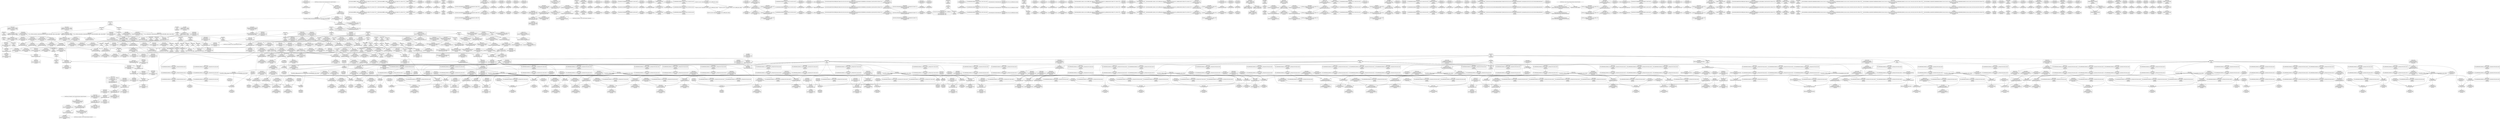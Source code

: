 digraph {
	CE0x50b43d0 [shape=record,shape=Mrecord,label="{CE0x50b43d0|__preempt_count_sub:entry|*SummSource*}"]
	CE0x500f230 [shape=record,shape=Mrecord,label="{CE0x500f230|cred_sid:sid|security/selinux/hooks.c,197|*SummSink*}"]
	CE0x502f440 [shape=record,shape=Mrecord,label="{CE0x502f440|rcu_read_lock:tmp}"]
	CE0x50b63e0 [shape=record,shape=Mrecord,label="{CE0x50b63e0|__rcu_read_unlock:tmp1|*SummSource*}"]
	CE0x4ffb710 [shape=record,shape=Mrecord,label="{CE0x4ffb710|task_sid:tmp23|security/selinux/hooks.c,208}"]
	CE0x509efd0 [shape=record,shape=Mrecord,label="{CE0x509efd0|__rcu_read_unlock:tmp2|*SummSink*}"]
	CE0x50a1930 [shape=record,shape=Mrecord,label="{CE0x50a1930|i64*_getelementptr_inbounds_(_4_x_i64_,_4_x_i64_*___llvm_gcov_ctr133,_i64_0,_i64_2)|*Constant*|*SummSink*}"]
	CE0x5015650 [shape=record,shape=Mrecord,label="{CE0x5015650|i64*_getelementptr_inbounds_(_2_x_i64_,_2_x_i64_*___llvm_gcov_ctr131,_i64_0,_i64_1)|*Constant*}"]
	CE0x5019ac0 [shape=record,shape=Mrecord,label="{CE0x5019ac0|rcu_read_unlock:tmp17|include/linux/rcupdate.h,933|*SummSource*}"]
	CE0x5082170 [shape=record,shape=Mrecord,label="{CE0x5082170|rcu_read_unlock:tmp7|include/linux/rcupdate.h,933|*SummSource*}"]
	CE0x4ffe510 [shape=record,shape=Mrecord,label="{CE0x4ffe510|_call_void_asm_sideeffect_,_memory_,_dirflag_,_fpsr_,_flags_()_#3,_!dbg_!27714,_!srcloc_!27715|include/linux/rcupdate.h,239|*SummSink*}"]
	CE0x50a3820 [shape=record,shape=Mrecord,label="{CE0x50a3820|_call_void_asm_sideeffect_,_memory_,_dirflag_,_fpsr_,_flags_()_#3,_!dbg_!27711,_!srcloc_!27714|include/linux/rcupdate.h,244|*SummSource*}"]
	CE0x4ff8380 [shape=record,shape=Mrecord,label="{CE0x4ff8380|avc_has_perm:tsid|Function::avc_has_perm&Arg::tsid::|*SummSink*}"]
	CE0x509b5e0 [shape=record,shape=Mrecord,label="{CE0x509b5e0|rcu_lock_release:tmp5|include/linux/rcupdate.h,423|*SummSink*}"]
	CE0x50b4440 [shape=record,shape=Mrecord,label="{CE0x50b4440|__preempt_count_sub:entry}"]
	CE0x4feca40 [shape=record,shape=Mrecord,label="{CE0x4feca40|task_sid:tmp23|security/selinux/hooks.c,208|*SummSource*}"]
	CE0x502caa0 [shape=record,shape=Mrecord,label="{CE0x502caa0|i64*_getelementptr_inbounds_(_4_x_i64_,_4_x_i64_*___llvm_gcov_ctr128,_i64_0,_i64_2)|*Constant*|*SummSource*}"]
	CE0x507b840 [shape=record,shape=Mrecord,label="{CE0x507b840|GLOBAL:__preempt_count_sub|*Constant*}"]
	CE0x4fe7490 [shape=record,shape=Mrecord,label="{CE0x4fe7490|i64_5|*Constant*}"]
	CE0x50a6530 [shape=record,shape=Mrecord,label="{CE0x50a6530|__rcu_read_unlock:do.end}"]
	CE0x5097330 [shape=record,shape=Mrecord,label="{CE0x5097330|_call_void_mcount()_#3}"]
	CE0x5054210 [shape=record,shape=Mrecord,label="{CE0x5054210|__preempt_count_add:val|Function::__preempt_count_add&Arg::val::}"]
	CE0x502f0e0 [shape=record,shape=Mrecord,label="{CE0x502f0e0|i64*_getelementptr_inbounds_(_11_x_i64_,_11_x_i64_*___llvm_gcov_ctr127,_i64_0,_i64_0)|*Constant*|*SummSource*}"]
	CE0x502a7f0 [shape=record,shape=Mrecord,label="{CE0x502a7f0|i64_1|*Constant*}"]
	CE0x4ff0a20 [shape=record,shape=Mrecord,label="{CE0x4ff0a20|_call_void_mcount()_#3|*SummSource*}"]
	CE0x4ffff80 [shape=record,shape=Mrecord,label="{CE0x4ffff80|GLOBAL:task_sid.__warned|Global_var:task_sid.__warned|*SummSink*}"]
	CE0x4ffc4c0 [shape=record,shape=Mrecord,label="{CE0x4ffc4c0|i32_934|*Constant*|*SummSink*}"]
	CE0x5070960 [shape=record,shape=Mrecord,label="{CE0x5070960|__preempt_count_add:tmp7|./arch/x86/include/asm/preempt.h,73|*SummSink*}"]
	CE0x50073b0 [shape=record,shape=Mrecord,label="{CE0x50073b0|i64*_getelementptr_inbounds_(_13_x_i64_,_13_x_i64_*___llvm_gcov_ctr126,_i64_0,_i64_1)|*Constant*|*SummSource*}"]
	CE0x4fff0d0 [shape=record,shape=Mrecord,label="{CE0x4fff0d0|rcu_read_lock:tmp4|include/linux/rcupdate.h,882|*SummSource*}"]
	CE0x583c8d0 [shape=record,shape=Mrecord,label="{CE0x583c8d0|selinux_kernel_module_request:call|security/selinux/hooks.c,3563|*SummSource*}"]
	CE0x505e900 [shape=record,shape=Mrecord,label="{CE0x505e900|rcu_read_lock:call3|include/linux/rcupdate.h,882|*SummSink*}"]
	CE0x5098170 [shape=record,shape=Mrecord,label="{CE0x5098170|_call_void_mcount()_#3|*SummSource*}"]
	CE0x50863d0 [shape=record,shape=Mrecord,label="{CE0x50863d0|_ret_void,_!dbg_!27717|include/linux/rcupdate.h,424|*SummSource*}"]
	CE0x50cc710 [shape=record,shape=Mrecord,label="{CE0x50cc710|__preempt_count_add:tmp|*SummSink*}"]
	CE0x5082a10 [shape=record,shape=Mrecord,label="{CE0x5082a10|rcu_read_unlock:tmp9|include/linux/rcupdate.h,933}"]
	CE0x4ff8080 [shape=record,shape=Mrecord,label="{CE0x4ff8080|avc_has_perm:ssid|Function::avc_has_perm&Arg::ssid::|*SummSink*}"]
	CE0x5013a90 [shape=record,shape=Mrecord,label="{CE0x5013a90|rcu_read_unlock:tmp4|include/linux/rcupdate.h,933}"]
	CE0x501a010 [shape=record,shape=Mrecord,label="{CE0x501a010|rcu_read_unlock:tmp18|include/linux/rcupdate.h,933|*SummSource*}"]
	CE0x505ab40 [shape=record,shape=Mrecord,label="{CE0x505ab40|rcu_lock_acquire:entry}"]
	CE0x5082740 [shape=record,shape=Mrecord,label="{CE0x5082740|_call_void_mcount()_#3|*SummSink*}"]
	CE0x503df60 [shape=record,shape=Mrecord,label="{CE0x503df60|task_sid:do.end6|*SummSource*}"]
	CE0x5087600 [shape=record,shape=Mrecord,label="{CE0x5087600|__rcu_read_unlock:entry}"]
	CE0x507cf40 [shape=record,shape=Mrecord,label="{CE0x507cf40|__rcu_read_lock:tmp7|include/linux/rcupdate.h,240}"]
	CE0x4fed780 [shape=record,shape=Mrecord,label="{CE0x4fed780|__rcu_read_lock:tmp4|include/linux/rcupdate.h,239|*SummSink*}"]
	CE0x50110b0 [shape=record,shape=Mrecord,label="{CE0x50110b0|_call_void_mcount()_#3|*SummSource*}"]
	CE0x509db20 [shape=record,shape=Mrecord,label="{CE0x509db20|rcu_lock_release:tmp2|*SummSource*}"]
	CE0x4fe0850 [shape=record,shape=Mrecord,label="{CE0x4fe0850|i64*_getelementptr_inbounds_(_13_x_i64_,_13_x_i64_*___llvm_gcov_ctr126,_i64_0,_i64_9)|*Constant*|*SummSink*}"]
	CE0x4fe9810 [shape=record,shape=Mrecord,label="{CE0x4fe9810|_ret_i32_%retval.0,_!dbg_!27728|security/selinux/avc.c,775|*SummSink*}"]
	CE0x509fbc0 [shape=record,shape=Mrecord,label="{CE0x509fbc0|rcu_lock_release:tmp6|*SummSource*}"]
	CE0x5005db0 [shape=record,shape=Mrecord,label="{CE0x5005db0|avc_has_perm:requested|Function::avc_has_perm&Arg::requested::|*SummSource*}"]
	CE0x509bf10 [shape=record,shape=Mrecord,label="{CE0x509bf10|GLOBAL:lock_release|*Constant*}"]
	CE0x503c920 [shape=record,shape=Mrecord,label="{CE0x503c920|task_sid:do.body|*SummSource*}"]
	CE0x50a00d0 [shape=record,shape=Mrecord,label="{CE0x50a00d0|rcu_lock_release:tmp7|*SummSource*}"]
	CE0x5002740 [shape=record,shape=Mrecord,label="{CE0x5002740|selinux_kernel_module_request:type|security/selinux/hooks.c,3565|*SummSink*}"]
	CE0x509ef60 [shape=record,shape=Mrecord,label="{CE0x509ef60|__rcu_read_unlock:tmp2|*SummSource*}"]
	CE0x5012100 [shape=record,shape=Mrecord,label="{CE0x5012100|i64_3|*Constant*}"]
	CE0x509e950 [shape=record,shape=Mrecord,label="{CE0x509e950|rcu_lock_acquire:tmp|*SummSource*}"]
	CE0x509dab0 [shape=record,shape=Mrecord,label="{CE0x509dab0|rcu_lock_release:tmp2}"]
	CE0x51004a0 [shape=record,shape=Mrecord,label="{CE0x51004a0|__preempt_count_sub:tmp5|./arch/x86/include/asm/preempt.h,77|*SummSource*}"]
	CE0x5031d00 [shape=record,shape=Mrecord,label="{CE0x5031d00|cred_sid:cred|Function::cred_sid&Arg::cred::}"]
	CE0x5070270 [shape=record,shape=Mrecord,label="{CE0x5070270|__preempt_count_sub:do.end|*SummSource*}"]
	CE0x50ab920 [shape=record,shape=Mrecord,label="{CE0x50ab920|i64*_getelementptr_inbounds_(_4_x_i64_,_4_x_i64_*___llvm_gcov_ctr135,_i64_0,_i64_0)|*Constant*|*SummSink*}"]
	CE0x503a490 [shape=record,shape=Mrecord,label="{CE0x503a490|rcu_read_lock:do.body|*SummSource*}"]
	CE0x5081950 [shape=record,shape=Mrecord,label="{CE0x5081950|rcu_read_unlock:bb}"]
	CE0x50b69b0 [shape=record,shape=Mrecord,label="{CE0x50b69b0|rcu_lock_acquire:tmp4|include/linux/rcupdate.h,418}"]
	CE0x5099870 [shape=record,shape=Mrecord,label="{CE0x5099870|i64_ptrtoint_(i8*_blockaddress(_rcu_lock_acquire,_%__here)_to_i64)|*Constant*}"]
	CE0x507d760 [shape=record,shape=Mrecord,label="{CE0x507d760|rcu_lock_release:tmp}"]
	CE0x50ccae0 [shape=record,shape=Mrecord,label="{CE0x50ccae0|__preempt_count_add:tmp}"]
	CE0x5015450 [shape=record,shape=Mrecord,label="{CE0x5015450|i64*_getelementptr_inbounds_(_13_x_i64_,_13_x_i64_*___llvm_gcov_ctr126,_i64_0,_i64_0)|*Constant*|*SummSource*}"]
	CE0x4fe6d40 [shape=record,shape=Mrecord,label="{CE0x4fe6d40|task_sid:tmp9|security/selinux/hooks.c,208}"]
	CE0x509b300 [shape=record,shape=Mrecord,label="{CE0x509b300|rcu_lock_release:tmp5|include/linux/rcupdate.h,423}"]
	CE0x4fe6650 [shape=record,shape=Mrecord,label="{CE0x4fe6650|i64_2|*Constant*}"]
	CE0x507abd0 [shape=record,shape=Mrecord,label="{CE0x507abd0|GLOBAL:__llvm_gcov_ctr132|Global_var:__llvm_gcov_ctr132}"]
	CE0x5084fa0 [shape=record,shape=Mrecord,label="{CE0x5084fa0|_call_void_rcu_lock_release(%struct.lockdep_map*_rcu_lock_map)_#10,_!dbg_!27733|include/linux/rcupdate.h,935}"]
	CE0x5015240 [shape=record,shape=Mrecord,label="{CE0x5015240|task_sid:do.end6|*SummSink*}"]
	CE0x50b6fd0 [shape=record,shape=Mrecord,label="{CE0x50b6fd0|__rcu_read_lock:tmp3|*SummSource*}"]
	CE0x5077220 [shape=record,shape=Mrecord,label="{CE0x5077220|__preempt_count_add:val|Function::__preempt_count_add&Arg::val::|*SummSource*}"]
	CE0x5013670 [shape=record,shape=Mrecord,label="{CE0x5013670|task_sid:tmp7|security/selinux/hooks.c,208}"]
	CE0x5061370 [shape=record,shape=Mrecord,label="{CE0x5061370|rcu_read_lock:tmp17|include/linux/rcupdate.h,882|*SummSink*}"]
	CE0x63bfdd0 [shape=record,shape=Mrecord,label="{CE0x63bfdd0|selinux_kernel_module_request:tmp|*SummSource*}"]
	CE0x50510b0 [shape=record,shape=Mrecord,label="{CE0x50510b0|rcu_read_lock:tmp21|include/linux/rcupdate.h,884|*SummSink*}"]
	CE0x50986b0 [shape=record,shape=Mrecord,label="{CE0x50986b0|i64*_getelementptr_inbounds_(_4_x_i64_,_4_x_i64_*___llvm_gcov_ctr130,_i64_0,_i64_1)|*Constant*|*SummSource*}"]
	CE0x50799e0 [shape=record,shape=Mrecord,label="{CE0x50799e0|rcu_read_unlock:call3|include/linux/rcupdate.h,933}"]
	CE0x500b2a0 [shape=record,shape=Mrecord,label="{CE0x500b2a0|selinux_kernel_module_request:u|security/selinux/hooks.c,3566|*SummSink*}"]
	CE0x5035ed0 [shape=record,shape=Mrecord,label="{CE0x5035ed0|i64*_getelementptr_inbounds_(_4_x_i64_,_4_x_i64_*___llvm_gcov_ctr128,_i64_0,_i64_1)|*Constant*|*SummSource*}"]
	CE0x50999b0 [shape=record,shape=Mrecord,label="{CE0x50999b0|i64_ptrtoint_(i8*_blockaddress(_rcu_lock_acquire,_%__here)_to_i64)|*Constant*|*SummSource*}"]
	CE0x50a5f10 [shape=record,shape=Mrecord,label="{CE0x50a5f10|i64*_getelementptr_inbounds_(_4_x_i64_,_4_x_i64_*___llvm_gcov_ctr134,_i64_0,_i64_3)|*Constant*|*SummSink*}"]
	CE0x4ffa5e0 [shape=record,shape=Mrecord,label="{CE0x4ffa5e0|get_current:tmp1}"]
	CE0x5079d80 [shape=record,shape=Mrecord,label="{CE0x5079d80|rcu_read_unlock:call3|include/linux/rcupdate.h,933|*SummSource*}"]
	CE0x50b4a00 [shape=record,shape=Mrecord,label="{CE0x50b4a00|rcu_lock_release:bb}"]
	CE0x507ea60 [shape=record,shape=Mrecord,label="{CE0x507ea60|rcu_lock_acquire:tmp5|include/linux/rcupdate.h,418}"]
	CE0x50ccdd0 [shape=record,shape=Mrecord,label="{CE0x50ccdd0|__rcu_read_unlock:tmp}"]
	CE0x50a1200 [shape=record,shape=Mrecord,label="{CE0x50a1200|_call_void_asm_sideeffect_,_memory_,_dirflag_,_fpsr_,_flags_()_#3,_!dbg_!27711,_!srcloc_!27714|include/linux/rcupdate.h,244}"]
	CE0x505f1a0 [shape=record,shape=Mrecord,label="{CE0x505f1a0|rcu_read_unlock:tmp15|include/linux/rcupdate.h,933|*SummSink*}"]
	CE0x50c61b0 [shape=record,shape=Mrecord,label="{CE0x50c61b0|i64*_getelementptr_inbounds_(_4_x_i64_,_4_x_i64_*___llvm_gcov_ctr129,_i64_0,_i64_1)|*Constant*|*SummSink*}"]
	CE0x50a6840 [shape=record,shape=Mrecord,label="{CE0x50a6840|rcu_lock_acquire:indirectgoto|*SummSource*}"]
	CE0x505a140 [shape=record,shape=Mrecord,label="{CE0x505a140|rcu_read_lock:tmp5|include/linux/rcupdate.h,882|*SummSource*}"]
	CE0x50547a0 [shape=record,shape=Mrecord,label="{CE0x50547a0|i64*_getelementptr_inbounds_(_11_x_i64_,_11_x_i64_*___llvm_gcov_ctr132,_i64_0,_i64_1)|*Constant*}"]
	CE0x502e660 [shape=record,shape=Mrecord,label="{CE0x502e660|i64_7|*Constant*|*SummSource*}"]
	CE0x501bd30 [shape=record,shape=Mrecord,label="{CE0x501bd30|task_sid:tmp26|security/selinux/hooks.c,208|*SummSource*}"]
	CE0x5089110 [shape=record,shape=Mrecord,label="{CE0x5089110|GLOBAL:rcu_lock_release|*Constant*}"]
	CE0x503f730 [shape=record,shape=Mrecord,label="{CE0x503f730|task_sid:call|security/selinux/hooks.c,208}"]
	CE0x50105b0 [shape=record,shape=Mrecord,label="{CE0x50105b0|rcu_read_lock:land.lhs.true}"]
	CE0x50394a0 [shape=record,shape=Mrecord,label="{CE0x50394a0|task_sid:tmp15|security/selinux/hooks.c,208}"]
	CE0x5011f00 [shape=record,shape=Mrecord,label="{CE0x5011f00|rcu_read_lock:tobool|include/linux/rcupdate.h,882|*SummSource*}"]
	CE0x50b4bd0 [shape=record,shape=Mrecord,label="{CE0x50b4bd0|i64*_getelementptr_inbounds_(_4_x_i64_,_4_x_i64_*___llvm_gcov_ctr133,_i64_0,_i64_0)|*Constant*|*SummSource*}"]
	CE0x50594c0 [shape=record,shape=Mrecord,label="{CE0x50594c0|rcu_lock_release:tmp3|*SummSource*}"]
	CE0x504f150 [shape=record,shape=Mrecord,label="{CE0x504f150|i8*_getelementptr_inbounds_(_42_x_i8_,_42_x_i8_*_.str46,_i32_0,_i32_0)|*Constant*|*SummSource*}"]
	CE0x5098f40 [shape=record,shape=Mrecord,label="{CE0x5098f40|i64*_getelementptr_inbounds_(_4_x_i64_,_4_x_i64_*___llvm_gcov_ctr130,_i64_0,_i64_3)|*Constant*}"]
	CE0x507e380 [shape=record,shape=Mrecord,label="{CE0x507e380|rcu_lock_acquire:tmp3}"]
	CE0x4ff19e0 [shape=record,shape=Mrecord,label="{CE0x4ff19e0|i64_1|*Constant*|*SummSink*}"]
	CE0x50058d0 [shape=record,shape=Mrecord,label="{CE0x50058d0|i64_5|*Constant*|*SummSource*}"]
	CE0x509f980 [shape=record,shape=Mrecord,label="{CE0x509f980|i64*_getelementptr_inbounds_(_4_x_i64_,_4_x_i64_*___llvm_gcov_ctr133,_i64_0,_i64_3)|*Constant*|*SummSink*}"]
	CE0x509e590 [shape=record,shape=Mrecord,label="{CE0x509e590|void_(i32*,_i32,_i32*)*_asm_addl_$1,_%gs:$0_,_*m,ri,*m,_dirflag_,_fpsr_,_flags_|*SummSource*}"]
	CE0x5006020 [shape=record,shape=Mrecord,label="{CE0x5006020|avc_has_perm:auditdata|Function::avc_has_perm&Arg::auditdata::}"]
	CE0x505a4c0 [shape=record,shape=Mrecord,label="{CE0x505a4c0|rcu_read_lock:tmp6|include/linux/rcupdate.h,882|*SummSource*}"]
	CE0x502de60 [shape=record,shape=Mrecord,label="{CE0x502de60|_call_void_mcount()_#3}"]
	CE0x50a1740 [shape=record,shape=Mrecord,label="{CE0x50a1740|i64*_getelementptr_inbounds_(_4_x_i64_,_4_x_i64_*___llvm_gcov_ctr133,_i64_0,_i64_2)|*Constant*|*SummSource*}"]
	CE0x5002dd0 [shape=record,shape=Mrecord,label="{CE0x5002dd0|task_sid:tmp3|*SummSink*}"]
	CE0x5012800 [shape=record,shape=Mrecord,label="{CE0x5012800|task_sid:tmp11|security/selinux/hooks.c,208|*SummSource*}"]
	CE0x50142c0 [shape=record,shape=Mrecord,label="{CE0x50142c0|rcu_read_lock:tmp8|include/linux/rcupdate.h,882}"]
	CE0x5012bc0 [shape=record,shape=Mrecord,label="{CE0x5012bc0|task_sid:tmp12|security/selinux/hooks.c,208|*SummSource*}"]
	CE0x4fffda0 [shape=record,shape=Mrecord,label="{CE0x4fffda0|cred_sid:tmp3}"]
	CE0x4ff2de0 [shape=record,shape=Mrecord,label="{CE0x4ff2de0|get_current:tmp4|./arch/x86/include/asm/current.h,14|*SummSource*}"]
	CE0x50075d0 [shape=record,shape=Mrecord,label="{CE0x50075d0|selinux_kernel_module_request:tmp1|*SummSink*}"]
	CE0x500ee40 [shape=record,shape=Mrecord,label="{CE0x500ee40|_call_void___rcu_read_lock()_#10,_!dbg_!27710|include/linux/rcupdate.h,879|*SummSink*}"]
	CE0x5013cf0 [shape=record,shape=Mrecord,label="{CE0x5013cf0|rcu_read_unlock:tobool|include/linux/rcupdate.h,933|*SummSource*}"]
	CE0x4fe9650 [shape=record,shape=Mrecord,label="{CE0x4fe9650|_ret_i32_%retval.0,_!dbg_!27728|security/selinux/avc.c,775|*SummSource*}"]
	CE0x5038110 [shape=record,shape=Mrecord,label="{CE0x5038110|i8*_getelementptr_inbounds_(_25_x_i8_,_25_x_i8_*_.str3,_i32_0,_i32_0)|*Constant*|*SummSource*}"]
	CE0x502d140 [shape=record,shape=Mrecord,label="{CE0x502d140|rcu_read_unlock:do.body}"]
	CE0x5034910 [shape=record,shape=Mrecord,label="{CE0x5034910|rcu_read_unlock:tmp15|include/linux/rcupdate.h,933}"]
	CE0x50cc290 [shape=record,shape=Mrecord,label="{CE0x50cc290|_call_void_mcount()_#3|*SummSource*}"]
	CE0x5058d20 [shape=record,shape=Mrecord,label="{CE0x5058d20|rcu_read_unlock:tmp5|include/linux/rcupdate.h,933|*SummSource*}"]
	CE0x4fec640 [shape=record,shape=Mrecord,label="{CE0x4fec640|i64*_getelementptr_inbounds_(_13_x_i64_,_13_x_i64_*___llvm_gcov_ctr126,_i64_0,_i64_10)|*Constant*|*SummSink*}"]
	CE0x5000750 [shape=record,shape=Mrecord,label="{CE0x5000750|selinux_kernel_module_request:ad|security/selinux/hooks.c, 3561|*SummSink*}"]
	CE0x50888b0 [shape=record,shape=Mrecord,label="{CE0x50888b0|__preempt_count_sub:tmp6|./arch/x86/include/asm/preempt.h,78|*SummSource*}"]
	CE0x501ada0 [shape=record,shape=Mrecord,label="{CE0x501ada0|task_sid:tmp24|security/selinux/hooks.c,208|*SummSource*}"]
	CE0x50a20e0 [shape=record,shape=Mrecord,label="{CE0x50a20e0|rcu_lock_acquire:tmp6}"]
	CE0x503a130 [shape=record,shape=Mrecord,label="{CE0x503a130|i64*_getelementptr_inbounds_(_4_x_i64_,_4_x_i64_*___llvm_gcov_ctr128,_i64_0,_i64_3)|*Constant*|*SummSource*}"]
	CE0x5011aa0 [shape=record,shape=Mrecord,label="{CE0x5011aa0|task_sid:call|security/selinux/hooks.c,208|*SummSink*}"]
	CE0x507d840 [shape=record,shape=Mrecord,label="{CE0x507d840|rcu_lock_release:tmp|*SummSource*}"]
	CE0x4fe39c0 [shape=record,shape=Mrecord,label="{CE0x4fe39c0|selinux_kernel_module_request:bb}"]
	CE0x502d670 [shape=record,shape=Mrecord,label="{CE0x502d670|task_sid:tmp18|security/selinux/hooks.c,208|*SummSource*}"]
	CE0x5039790 [shape=record,shape=Mrecord,label="{CE0x5039790|task_sid:tmp15|security/selinux/hooks.c,208|*SummSink*}"]
	CE0x500ffa0 [shape=record,shape=Mrecord,label="{CE0x500ffa0|rcu_read_unlock:tmp8|include/linux/rcupdate.h,933|*SummSource*}"]
	CE0x5099480 [shape=record,shape=Mrecord,label="{CE0x5099480|__rcu_read_unlock:tmp3}"]
	CE0x5036140 [shape=record,shape=Mrecord,label="{CE0x5036140|GLOBAL:task_sid.__warned|Global_var:task_sid.__warned}"]
	CE0x50ac470 [shape=record,shape=Mrecord,label="{CE0x50ac470|__preempt_count_sub:sub|./arch/x86/include/asm/preempt.h,77}"]
	CE0x5058550 [shape=record,shape=Mrecord,label="{CE0x5058550|rcu_read_lock:tmp6|include/linux/rcupdate.h,882|*SummSink*}"]
	CE0x5077ec0 [shape=record,shape=Mrecord,label="{CE0x5077ec0|_call_void_lock_acquire(%struct.lockdep_map*_%map,_i32_0,_i32_0,_i32_2,_i32_0,_%struct.lockdep_map*_null,_i64_ptrtoint_(i8*_blockaddress(_rcu_lock_acquire,_%__here)_to_i64))_#10,_!dbg_!27716|include/linux/rcupdate.h,418|*SummSource*}"]
	CE0x5005140 [shape=record,shape=Mrecord,label="{CE0x5005140|i32_16|*Constant*|*SummSource*}"]
	CE0x503d4a0 [shape=record,shape=Mrecord,label="{CE0x503d4a0|i32_77|*Constant*}"]
	CE0x50384b0 [shape=record,shape=Mrecord,label="{CE0x50384b0|_ret_void,_!dbg_!27717|include/linux/rcupdate.h,419|*SummSource*}"]
	CE0x502ef00 [shape=record,shape=Mrecord,label="{CE0x502ef00|rcu_read_unlock:if.end|*SummSink*}"]
	CE0x4ff77b0 [shape=record,shape=Mrecord,label="{CE0x4ff77b0|avc_has_perm:entry|*SummSink*}"]
	CE0x50068e0 [shape=record,shape=Mrecord,label="{CE0x50068e0|i8_8|*Constant*}"]
	CE0x5034300 [shape=record,shape=Mrecord,label="{CE0x5034300|rcu_read_unlock:tmp14|include/linux/rcupdate.h,933}"]
	CE0x5079e80 [shape=record,shape=Mrecord,label="{CE0x5079e80|__preempt_count_add:entry}"]
	CE0x50845c0 [shape=record,shape=Mrecord,label="{CE0x50845c0|i8*_getelementptr_inbounds_(_44_x_i8_,_44_x_i8_*_.str47,_i32_0,_i32_0)|*Constant*|*SummSink*}"]
	CE0x4fed6a0 [shape=record,shape=Mrecord,label="{CE0x4fed6a0|__rcu_read_lock:tmp4|include/linux/rcupdate.h,239}"]
	CE0x50ca310 [shape=record,shape=Mrecord,label="{CE0x50ca310|__rcu_read_unlock:tmp6|include/linux/rcupdate.h,245|*SummSource*}"]
	CE0x4ffa780 [shape=record,shape=Mrecord,label="{CE0x4ffa780|task_sid:tmp8|security/selinux/hooks.c,208|*SummSource*}"]
	CE0x5002d30 [shape=record,shape=Mrecord,label="{CE0x5002d30|task_sid:tmp3|*SummSource*}"]
	CE0x500e0c0 [shape=record,shape=Mrecord,label="{CE0x500e0c0|%struct.task_struct*_(%struct.task_struct**)*_asm_movq_%gs:$_1:P_,$0_,_r,im,_dirflag_,_fpsr_,_flags_}"]
	CE0x5029bc0 [shape=record,shape=Mrecord,label="{CE0x5029bc0|i32_22|*Constant*|*SummSource*}"]
	CE0x507a080 [shape=record,shape=Mrecord,label="{CE0x507a080|__preempt_count_add:entry|*SummSink*}"]
	CE0x50a3020 [shape=record,shape=Mrecord,label="{CE0x50a3020|i8*_undef|*Constant*|*SummSink*}"]
	CE0x4fe94d0 [shape=record,shape=Mrecord,label="{CE0x4fe94d0|avc_has_perm:auditdata|Function::avc_has_perm&Arg::auditdata::|*SummSink*}"]
	CE0x50cbd00 [shape=record,shape=Mrecord,label="{CE0x50cbd00|__preempt_count_sub:tmp4|./arch/x86/include/asm/preempt.h,77}"]
	CE0x4fedc80 [shape=record,shape=Mrecord,label="{CE0x4fedc80|i64*_getelementptr_inbounds_(_2_x_i64_,_2_x_i64_*___llvm_gcov_ctr98,_i64_0,_i64_0)|*Constant*|*SummSource*}"]
	CE0x50b5fb0 [shape=record,shape=Mrecord,label="{CE0x50b5fb0|__rcu_read_lock:do.body|*SummSink*}"]
	CE0x50b30e0 [shape=record,shape=Mrecord,label="{CE0x50b30e0|__preempt_count_sub:bb|*SummSink*}"]
	CE0x5081c30 [shape=record,shape=Mrecord,label="{CE0x5081c30|rcu_read_unlock:land.lhs.true}"]
	CE0x502c460 [shape=record,shape=Mrecord,label="{CE0x502c460|rcu_read_unlock:tmp|*SummSink*}"]
	CE0x50ca550 [shape=record,shape=Mrecord,label="{CE0x50ca550|__preempt_count_add:do.body}"]
	CE0x5008ad0 [shape=record,shape=Mrecord,label="{CE0x5008ad0|selinux_kernel_module_request:call3|security/selinux/hooks.c,3568|*SummSource*}"]
	CE0x4ffacb0 [shape=record,shape=Mrecord,label="{CE0x4ffacb0|task_sid:do.body5|*SummSource*}"]
	CE0x50347a0 [shape=record,shape=Mrecord,label="{CE0x50347a0|rcu_read_unlock:tmp14|include/linux/rcupdate.h,933|*SummSink*}"]
	CE0x503f820 [shape=record,shape=Mrecord,label="{CE0x503f820|task_sid:call|security/selinux/hooks.c,208|*SummSource*}"]
	CE0x506f740 [shape=record,shape=Mrecord,label="{CE0x506f740|_call_void_asm_addl_$1,_%gs:$0_,_*m,ri,*m,_dirflag_,_fpsr_,_flags_(i32*___preempt_count,_i32_%sub,_i32*___preempt_count)_#3,_!dbg_!27717,_!srcloc_!27718|./arch/x86/include/asm/preempt.h,77}"]
	CE0x5088cc0 [shape=record,shape=Mrecord,label="{CE0x5088cc0|i64*_getelementptr_inbounds_(_4_x_i64_,_4_x_i64_*___llvm_gcov_ctr130,_i64_0,_i64_0)|*Constant*|*SummSink*}"]
	CE0x5031c20 [shape=record,shape=Mrecord,label="{CE0x5031c20|cred_sid:entry|*SummSink*}"]
	CE0x5040af0 [shape=record,shape=Mrecord,label="{CE0x5040af0|_ret_void,_!dbg_!27717|include/linux/rcupdate.h,240}"]
	CE0x4ff8760 [shape=record,shape=Mrecord,label="{CE0x4ff8760|i16_3|*Constant*|*SummSink*}"]
	CE0x507de30 [shape=record,shape=Mrecord,label="{CE0x507de30|rcu_read_unlock:tobool1|include/linux/rcupdate.h,933|*SummSink*}"]
	CE0x50a3600 [shape=record,shape=Mrecord,label="{CE0x50a3600|rcu_lock_release:indirectgoto|*SummSink*}"]
	CE0x502b420 [shape=record,shape=Mrecord,label="{CE0x502b420|cred_sid:tmp5|security/selinux/hooks.c,196|*SummSource*}"]
	CE0x50826d0 [shape=record,shape=Mrecord,label="{CE0x50826d0|_call_void_mcount()_#3|*SummSource*}"]
	CE0x5097030 [shape=record,shape=Mrecord,label="{CE0x5097030|_call_void_mcount()_#3|*SummSink*}"]
	CE0x507bca0 [shape=record,shape=Mrecord,label="{CE0x507bca0|rcu_read_unlock:tobool|include/linux/rcupdate.h,933|*SummSink*}"]
	CE0x5015cd0 [shape=record,shape=Mrecord,label="{CE0x5015cd0|i64_4|*Constant*}"]
	CE0x50381a0 [shape=record,shape=Mrecord,label="{CE0x50381a0|i8*_getelementptr_inbounds_(_25_x_i8_,_25_x_i8_*_.str3,_i32_0,_i32_0)|*Constant*|*SummSink*}"]
	CE0x5036810 [shape=record,shape=Mrecord,label="{CE0x5036810|0:_i8,_:_GCMR_rcu_read_lock.__warned_internal_global_i8_0,_section_.data.unlikely_,_align_1:_elem_0:default:}"]
	CE0x5099690 [shape=record,shape=Mrecord,label="{CE0x5099690|%struct.lockdep_map*_null|*Constant*|*SummSink*}"]
	CE0x509a5a0 [shape=record,shape=Mrecord,label="{CE0x509a5a0|_call_void_asm_addl_$1,_%gs:$0_,_*m,ri,*m,_dirflag_,_fpsr_,_flags_(i32*___preempt_count,_i32_%val,_i32*___preempt_count)_#3,_!dbg_!27714,_!srcloc_!27717|./arch/x86/include/asm/preempt.h,72}"]
	CE0x5087d50 [shape=record,shape=Mrecord,label="{CE0x5087d50|_ret_void,_!dbg_!27717|include/linux/rcupdate.h,245|*SummSource*}"]
	CE0x503d620 [shape=record,shape=Mrecord,label="{CE0x503d620|i32_77|*Constant*|*SummSink*}"]
	CE0x505b190 [shape=record,shape=Mrecord,label="{CE0x505b190|__rcu_read_lock:tmp5|include/linux/rcupdate.h,239|*SummSink*}"]
	CE0x5013740 [shape=record,shape=Mrecord,label="{CE0x5013740|GLOBAL:current_task|Global_var:current_task}"]
	CE0x5080350 [shape=record,shape=Mrecord,label="{CE0x5080350|rcu_read_unlock:tmp12|include/linux/rcupdate.h,933|*SummSource*}"]
	CE0x5029d90 [shape=record,shape=Mrecord,label="{CE0x5029d90|cred_sid:security|security/selinux/hooks.c,196}"]
	CE0x50cc360 [shape=record,shape=Mrecord,label="{CE0x50cc360|_call_void_mcount()_#3|*SummSink*}"]
	CE0x5001d50 [shape=record,shape=Mrecord,label="{CE0x5001d50|task_sid:tmp16|security/selinux/hooks.c,208|*SummSource*}"]
	CE0x5069690 [shape=record,shape=Mrecord,label="{CE0x5069690|__preempt_count_sub:do.body|*SummSink*}"]
	CE0x5014610 [shape=record,shape=Mrecord,label="{CE0x5014610|i64*_getelementptr_inbounds_(_2_x_i64_,_2_x_i64_*___llvm_gcov_ctr131,_i64_0,_i64_1)|*Constant*|*SummSink*}"]
	CE0x500db30 [shape=record,shape=Mrecord,label="{CE0x500db30|_ret_i32_%call3,_!dbg_!27722|security/selinux/hooks.c,3568|*SummSource*}"]
	CE0x503a620 [shape=record,shape=Mrecord,label="{CE0x503a620|rcu_read_lock:do.end}"]
	CE0x5086c10 [shape=record,shape=Mrecord,label="{CE0x5086c10|i64*_getelementptr_inbounds_(_11_x_i64_,_11_x_i64_*___llvm_gcov_ctr132,_i64_0,_i64_9)|*Constant*|*SummSink*}"]
	CE0x50304e0 [shape=record,shape=Mrecord,label="{CE0x50304e0|task_sid:call7|security/selinux/hooks.c,208|*SummSource*}"]
	CE0x4ffb6a0 [shape=record,shape=Mrecord,label="{CE0x4ffb6a0|i64*_getelementptr_inbounds_(_13_x_i64_,_13_x_i64_*___llvm_gcov_ctr126,_i64_0,_i64_10)|*Constant*}"]
	CE0x50b52d0 [shape=record,shape=Mrecord,label="{CE0x50b52d0|rcu_lock_release:bb|*SummSource*}"]
	CE0x5099590 [shape=record,shape=Mrecord,label="{CE0x5099590|__rcu_read_unlock:tmp3|*SummSource*}"]
	CE0x50d16a0 [shape=record,shape=Mrecord,label="{CE0x50d16a0|__preempt_count_sub:do.end|*SummSink*}"]
	CE0x4fe3720 [shape=record,shape=Mrecord,label="{CE0x4fe3720|selinux_kernel_module_request:tmp3}"]
	CE0x5004750 [shape=record,shape=Mrecord,label="{CE0x5004750|get_current:entry|*SummSink*}"]
	CE0x50a3df0 [shape=record,shape=Mrecord,label="{CE0x50a3df0|GLOBAL:__preempt_count|Global_var:__preempt_count|*SummSink*}"]
	CE0x500dcd0 [shape=record,shape=Mrecord,label="{CE0x500dcd0|_ret_i32_%call3,_!dbg_!27722|security/selinux/hooks.c,3568|*SummSink*}"]
	CE0x4fdfdb0 [shape=record,shape=Mrecord,label="{CE0x4fdfdb0|i32_208|*Constant*|*SummSink*}"]
	CE0x50a0140 [shape=record,shape=Mrecord,label="{CE0x50a0140|rcu_lock_release:tmp7|*SummSink*}"]
	CE0x503d1a0 [shape=record,shape=Mrecord,label="{CE0x503d1a0|i64*_getelementptr_inbounds_(_11_x_i64_,_11_x_i64_*___llvm_gcov_ctr127,_i64_0,_i64_1)|*Constant*|*SummSink*}"]
	CE0x50149b0 [shape=record,shape=Mrecord,label="{CE0x50149b0|cred_sid:tmp2}"]
	CE0x5085ed0 [shape=record,shape=Mrecord,label="{CE0x5085ed0|rcu_lock_release:map|Function::rcu_lock_release&Arg::map::|*SummSource*}"]
	CE0x5077410 [shape=record,shape=Mrecord,label="{CE0x5077410|_ret_void,_!dbg_!27719|./arch/x86/include/asm/preempt.h,73|*SummSink*}"]
	CE0x5014ef0 [shape=record,shape=Mrecord,label="{CE0x5014ef0|GLOBAL:__rcu_read_lock|*Constant*}"]
	CE0x50968b0 [shape=record,shape=Mrecord,label="{CE0x50968b0|i64*_getelementptr_inbounds_(_4_x_i64_,_4_x_i64_*___llvm_gcov_ctr134,_i64_0,_i64_1)|*Constant*|*SummSource*}"]
	CE0x50a7e50 [shape=record,shape=Mrecord,label="{CE0x50a7e50|__preempt_count_sub:val|Function::__preempt_count_sub&Arg::val::|*SummSource*}"]
	CE0x5030150 [shape=record,shape=Mrecord,label="{CE0x5030150|task_sid:tmp6|security/selinux/hooks.c,208|*SummSource*}"]
	CE0x50f5f70 [shape=record,shape=Mrecord,label="{CE0x50f5f70|__preempt_count_sub:bb|*SummSource*}"]
	CE0x503e7b0 [shape=record,shape=Mrecord,label="{CE0x503e7b0|task_sid:tmp4|*LoadInst*|security/selinux/hooks.c,208|*SummSource*}"]
	CE0x4fe6800 [shape=record,shape=Mrecord,label="{CE0x4fe6800|task_sid:tmp5|security/selinux/hooks.c,208}"]
	CE0x504dea0 [shape=record,shape=Mrecord,label="{CE0x504dea0|i8*_getelementptr_inbounds_(_25_x_i8_,_25_x_i8_*_.str45,_i32_0,_i32_0)|*Constant*}"]
	CE0x5061f60 [shape=record,shape=Mrecord,label="{CE0x5061f60|__preempt_count_sub:tmp5|./arch/x86/include/asm/preempt.h,77}"]
	CE0x4fe11d0 [shape=record,shape=Mrecord,label="{CE0x4fe11d0|task_sid:tmp21|security/selinux/hooks.c,208|*SummSource*}"]
	CE0x50586c0 [shape=record,shape=Mrecord,label="{CE0x50586c0|rcu_read_lock:tmp7|include/linux/rcupdate.h,882}"]
	CE0x5002ec0 [shape=record,shape=Mrecord,label="{CE0x5002ec0|_call_void_mcount()_#3}"]
	CE0x505fed0 [shape=record,shape=Mrecord,label="{CE0x505fed0|rcu_read_lock:tmp14|include/linux/rcupdate.h,882|*SummSink*}"]
	CE0x50a3540 [shape=record,shape=Mrecord,label="{CE0x50a3540|rcu_lock_release:indirectgoto|*SummSource*}"]
	CE0x50693e0 [shape=record,shape=Mrecord,label="{CE0x50693e0|i64*_getelementptr_inbounds_(_4_x_i64_,_4_x_i64_*___llvm_gcov_ctr135,_i64_0,_i64_1)|*Constant*|*SummSource*}"]
	CE0x50b6550 [shape=record,shape=Mrecord,label="{CE0x50b6550|__rcu_read_unlock:tmp1|*SummSink*}"]
	CE0x501ac30 [shape=record,shape=Mrecord,label="{CE0x501ac30|i64*_getelementptr_inbounds_(_13_x_i64_,_13_x_i64_*___llvm_gcov_ctr126,_i64_0,_i64_11)|*Constant*|*SummSource*}"]
	CE0x4fe99f0 [shape=record,shape=Mrecord,label="{CE0x4fe99f0|i64*_getelementptr_inbounds_(_2_x_i64_,_2_x_i64_*___llvm_gcov_ctr98,_i64_0,_i64_0)|*Constant*}"]
	CE0x4fe6270 [shape=record,shape=Mrecord,label="{CE0x4fe6270|get_current:tmp3|*SummSink*}"]
	CE0x4ffce70 [shape=record,shape=Mrecord,label="{CE0x4ffce70|_call_void_rcu_read_unlock()_#10,_!dbg_!27748|security/selinux/hooks.c,209|*SummSource*}"]
	CE0x4fe5d40 [shape=record,shape=Mrecord,label="{CE0x4fe5d40|i64_0|*Constant*|*SummSource*}"]
	CE0x5004e50 [shape=record,shape=Mrecord,label="{CE0x5004e50|avc_has_perm:tclass|Function::avc_has_perm&Arg::tclass::|*SummSource*}"]
	CE0x5078710 [shape=record,shape=Mrecord,label="{CE0x5078710|__preempt_count_add:do.body|*SummSource*}"]
	CE0x50cc470 [shape=record,shape=Mrecord,label="{CE0x50cc470|i64*_getelementptr_inbounds_(_4_x_i64_,_4_x_i64_*___llvm_gcov_ctr129,_i64_0,_i64_2)|*Constant*}"]
	CE0x5009b50 [shape=record,shape=Mrecord,label="{CE0x5009b50|i32_0|*Constant*}"]
	CE0x5014e30 [shape=record,shape=Mrecord,label="{CE0x5014e30|_call_void_mcount()_#3|*SummSink*}"]
	CE0x503c070 [shape=record,shape=Mrecord,label="{CE0x503c070|GLOBAL:rcu_lock_map|Global_var:rcu_lock_map}"]
	CE0x5029e80 [shape=record,shape=Mrecord,label="{CE0x5029e80|cred_sid:security|security/selinux/hooks.c,196|*SummSource*}"]
	CE0x5011170 [shape=record,shape=Mrecord,label="{CE0x5011170|task_sid:land.lhs.true}"]
	CE0x4ff7fe0 [shape=record,shape=Mrecord,label="{CE0x4ff7fe0|avc_has_perm:ssid|Function::avc_has_perm&Arg::ssid::|*SummSource*}"]
	CE0x507bd80 [shape=record,shape=Mrecord,label="{CE0x507bd80|rcu_read_unlock:tmp4|include/linux/rcupdate.h,933|*SummSink*}"]
	CE0x509c050 [shape=record,shape=Mrecord,label="{CE0x509c050|GLOBAL:lock_release|*Constant*|*SummSink*}"]
	CE0x5051d60 [shape=record,shape=Mrecord,label="{CE0x5051d60|cred_sid:bb|*SummSink*}"]
	CE0x50bd0a0 [shape=record,shape=Mrecord,label="{CE0x50bd0a0|void_(i32*,_i32,_i32*)*_asm_addl_$1,_%gs:$0_,_*m,ri,*m,_dirflag_,_fpsr_,_flags_|*SummSink*}"]
	CE0x50792a0 [shape=record,shape=Mrecord,label="{CE0x50792a0|__rcu_read_lock:tmp6|include/linux/rcupdate.h,240|*SummSource*}"]
	CE0x4fe6b70 [shape=record,shape=Mrecord,label="{CE0x4fe6b70|COLLAPSED:_GCMRE_current_task_external_global_%struct.task_struct*:_elem_0:default:}"]
	CE0x509f910 [shape=record,shape=Mrecord,label="{CE0x509f910|rcu_lock_release:tmp6}"]
	CE0x505b020 [shape=record,shape=Mrecord,label="{CE0x505b020|__rcu_read_lock:tmp5|include/linux/rcupdate.h,239|*SummSource*}"]
	CE0x4ffe0f0 [shape=record,shape=Mrecord,label="{CE0x4ffe0f0|i64*_getelementptr_inbounds_(_11_x_i64_,_11_x_i64_*___llvm_gcov_ctr127,_i64_0,_i64_1)|*Constant*}"]
	CE0x50ac830 [shape=record,shape=Mrecord,label="{CE0x50ac830|__preempt_count_sub:tmp3|*SummSource*}"]
	CE0x4fe66c0 [shape=record,shape=Mrecord,label="{CE0x4fe66c0|i64_2|*Constant*|*SummSource*}"]
	CE0x5087070 [shape=record,shape=Mrecord,label="{CE0x5087070|_call_void___rcu_read_unlock()_#10,_!dbg_!27734|include/linux/rcupdate.h,937|*SummSink*}"]
	CE0x50ca860 [shape=record,shape=Mrecord,label="{CE0x50ca860|__rcu_read_unlock:tmp7|include/linux/rcupdate.h,245|*SummSink*}"]
	CE0x4fdfaf0 [shape=record,shape=Mrecord,label="{CE0x4fdfaf0|i8*_getelementptr_inbounds_(_41_x_i8_,_41_x_i8_*_.str44,_i32_0,_i32_0)|*Constant*}"]
	CE0x50981e0 [shape=record,shape=Mrecord,label="{CE0x50981e0|_call_void_mcount()_#3|*SummSink*}"]
	CE0x502f860 [shape=record,shape=Mrecord,label="{CE0x502f860|rcu_read_unlock:tmp2|*SummSource*}"]
	CE0x4fe2590 [shape=record,shape=Mrecord,label="{CE0x4fe2590|task_sid:tmp17|security/selinux/hooks.c,208|*SummSink*}"]
	CE0x5082de0 [shape=record,shape=Mrecord,label="{CE0x5082de0|i64*_getelementptr_inbounds_(_4_x_i64_,_4_x_i64_*___llvm_gcov_ctr130,_i64_0,_i64_2)|*Constant*|*SummSource*}"]
	CE0x5036be0 [shape=record,shape=Mrecord,label="{CE0x5036be0|rcu_read_lock:tobool1|include/linux/rcupdate.h,882}"]
	CE0x502ecd0 [shape=record,shape=Mrecord,label="{CE0x502ecd0|rcu_read_unlock:if.end|*SummSource*}"]
	CE0x50b4870 [shape=record,shape=Mrecord,label="{CE0x50b4870|GLOBAL:__preempt_count|Global_var:__preempt_count|*SummSource*}"]
	CE0x503be10 [shape=record,shape=Mrecord,label="{CE0x503be10|GLOBAL:rcu_lock_acquire|*Constant*|*SummSource*}"]
	CE0x5012280 [shape=record,shape=Mrecord,label="{CE0x5012280|task_sid:land.lhs.true2|*SummSink*}"]
	CE0x50a2150 [shape=record,shape=Mrecord,label="{CE0x50a2150|i64*_getelementptr_inbounds_(_4_x_i64_,_4_x_i64_*___llvm_gcov_ctr130,_i64_0,_i64_3)|*Constant*|*SummSink*}"]
	CE0x50c58f0 [shape=record,shape=Mrecord,label="{CE0x50c58f0|_call_void_mcount()_#3}"]
	CE0x5008b40 [shape=record,shape=Mrecord,label="{CE0x5008b40|selinux_kernel_module_request:call3|security/selinux/hooks.c,3568|*SummSink*}"]
	CE0x507fa60 [shape=record,shape=Mrecord,label="{CE0x507fa60|i64*_getelementptr_inbounds_(_4_x_i64_,_4_x_i64_*___llvm_gcov_ctr133,_i64_0,_i64_0)|*Constant*|*SummSink*}"]
	CE0x50a6db0 [shape=record,shape=Mrecord,label="{CE0x50a6db0|__preempt_count_add:tmp2|*SummSink*}"]
	CE0x4fe7010 [shape=record,shape=Mrecord,label="{CE0x4fe7010|rcu_read_lock:tobool1|include/linux/rcupdate.h,882|*SummSource*}"]
	CE0x5039ae0 [shape=record,shape=Mrecord,label="{CE0x5039ae0|COLLAPSED:_GCMRE___llvm_gcov_ctr128_internal_global_4_x_i64_zeroinitializer:_elem_0:default:}"]
	CE0x50788b0 [shape=record,shape=Mrecord,label="{CE0x50788b0|__preempt_count_add:do.end}"]
	CE0x5050d40 [shape=record,shape=Mrecord,label="{CE0x5050d40|rcu_read_lock:tmp21|include/linux/rcupdate.h,884|*SummSource*}"]
	CE0x50126f0 [shape=record,shape=Mrecord,label="{CE0x50126f0|task_sid:tmp12|security/selinux/hooks.c,208}"]
	CE0x4ff17b0 [shape=record,shape=Mrecord,label="{CE0x4ff17b0|selinux_kernel_module_request:tmp1}"]
	CE0x506f930 [shape=record,shape=Mrecord,label="{CE0x506f930|_call_void_asm_addl_$1,_%gs:$0_,_*m,ri,*m,_dirflag_,_fpsr_,_flags_(i32*___preempt_count,_i32_%sub,_i32*___preempt_count)_#3,_!dbg_!27717,_!srcloc_!27718|./arch/x86/include/asm/preempt.h,77|*SummSink*}"]
	CE0x4fe7d20 [shape=record,shape=Mrecord,label="{CE0x4fe7d20|rcu_read_lock:tmp10|include/linux/rcupdate.h,882|*SummSource*}"]
	CE0x505ac20 [shape=record,shape=Mrecord,label="{CE0x505ac20|GLOBAL:rcu_lock_acquire|*Constant*}"]
	CE0x504f740 [shape=record,shape=Mrecord,label="{CE0x504f740|i64*_getelementptr_inbounds_(_11_x_i64_,_11_x_i64_*___llvm_gcov_ctr127,_i64_0,_i64_9)|*Constant*|*SummSink*}"]
	CE0x50a3d80 [shape=record,shape=Mrecord,label="{CE0x50a3d80|i64*_getelementptr_inbounds_(_4_x_i64_,_4_x_i64_*___llvm_gcov_ctr129,_i64_0,_i64_3)|*Constant*}"]
	CE0x5031f90 [shape=record,shape=Mrecord,label="{CE0x5031f90|cred_sid:cred|Function::cred_sid&Arg::cred::|*SummSink*}"]
	CE0x504f5e0 [shape=record,shape=Mrecord,label="{CE0x504f5e0|i64*_getelementptr_inbounds_(_11_x_i64_,_11_x_i64_*___llvm_gcov_ctr127,_i64_0,_i64_9)|*Constant*|*SummSource*}"]
	CE0x509a610 [shape=record,shape=Mrecord,label="{CE0x509a610|_call_void_asm_addl_$1,_%gs:$0_,_*m,ri,*m,_dirflag_,_fpsr_,_flags_(i32*___preempt_count,_i32_%val,_i32*___preempt_count)_#3,_!dbg_!27714,_!srcloc_!27717|./arch/x86/include/asm/preempt.h,72|*SummSource*}"]
	CE0x4fe8b90 [shape=record,shape=Mrecord,label="{CE0x4fe8b90|get_current:tmp3}"]
	CE0x5041420 [shape=record,shape=Mrecord,label="{CE0x5041420|i64*_getelementptr_inbounds_(_2_x_i64_,_2_x_i64_*___llvm_gcov_ctr131,_i64_0,_i64_0)|*Constant*|*SummSink*}"]
	CE0x5054540 [shape=record,shape=Mrecord,label="{CE0x5054540|rcu_read_unlock:tmp1|*SummSink*}"]
	CE0x5039160 [shape=record,shape=Mrecord,label="{CE0x5039160|task_sid:tmp14|security/selinux/hooks.c,208|*SummSink*}"]
	CE0x50bc1b0 [shape=record,shape=Mrecord,label="{CE0x50bc1b0|i64*_getelementptr_inbounds_(_4_x_i64_,_4_x_i64_*___llvm_gcov_ctr135,_i64_0,_i64_2)|*Constant*}"]
	CE0x5008a60 [shape=record,shape=Mrecord,label="{CE0x5008a60|selinux_kernel_module_request:call3|security/selinux/hooks.c,3568}"]
	CE0x4feb630 [shape=record,shape=Mrecord,label="{CE0x4feb630|task_sid:tmp8|security/selinux/hooks.c,208}"]
	CE0x50b5d30 [shape=record,shape=Mrecord,label="{CE0x50b5d30|__rcu_read_lock:bb|*SummSink*}"]
	CE0x5060530 [shape=record,shape=Mrecord,label="{CE0x5060530|rcu_read_lock:tmp16|include/linux/rcupdate.h,882}"]
	CE0x4ff82a0 [shape=record,shape=Mrecord,label="{CE0x4ff82a0|avc_has_perm:tsid|Function::avc_has_perm&Arg::tsid::|*SummSource*}"]
	CE0x5085140 [shape=record,shape=Mrecord,label="{CE0x5085140|_call_void_rcu_lock_release(%struct.lockdep_map*_rcu_lock_map)_#10,_!dbg_!27733|include/linux/rcupdate.h,935|*SummSink*}"]
	CE0x503e170 [shape=record,shape=Mrecord,label="{CE0x503e170|_ret_void,_!dbg_!27717|include/linux/rcupdate.h,240|*SummSink*}"]
	CE0x50a9e80 [shape=record,shape=Mrecord,label="{CE0x50a9e80|__rcu_read_unlock:do.end|*SummSource*}"]
	CE0x503fe90 [shape=record,shape=Mrecord,label="{CE0x503fe90|rcu_read_lock:entry|*SummSource*}"]
	CE0x50d2080 [shape=record,shape=Mrecord,label="{CE0x50d2080|i64*_getelementptr_inbounds_(_4_x_i64_,_4_x_i64_*___llvm_gcov_ctr129,_i64_0,_i64_2)|*Constant*|*SummSource*}"]
	CE0x50bba60 [shape=record,shape=Mrecord,label="{CE0x50bba60|__preempt_count_sub:tmp2|*SummSource*}"]
	CE0x503f0a0 [shape=record,shape=Mrecord,label="{CE0x503f0a0|COLLAPSED:_GCMRE___llvm_gcov_ctr127_internal_global_11_x_i64_zeroinitializer:_elem_0:default:}"]
	CE0x50a66f0 [shape=record,shape=Mrecord,label="{CE0x50a66f0|i64*_getelementptr_inbounds_(_4_x_i64_,_4_x_i64_*___llvm_gcov_ctr134,_i64_0,_i64_2)|*Constant*|*SummSource*}"]
	CE0x5001830 [shape=record,shape=Mrecord,label="{CE0x5001830|__preempt_count_add:tmp6|./arch/x86/include/asm/preempt.h,73}"]
	CE0x4ff9010 [shape=record,shape=Mrecord,label="{CE0x4ff9010|get_current:tmp}"]
	CE0x4fe0f40 [shape=record,shape=Mrecord,label="{CE0x4fe0f40|task_sid:tmp20|security/selinux/hooks.c,208|*SummSink*}"]
	CE0x5085730 [shape=record,shape=Mrecord,label="{CE0x5085730|GLOBAL:rcu_lock_release|*Constant*|*SummSink*}"]
	CE0x50b3ca0 [shape=record,shape=Mrecord,label="{CE0x50b3ca0|i64*_getelementptr_inbounds_(_4_x_i64_,_4_x_i64_*___llvm_gcov_ctr133,_i64_0,_i64_2)|*Constant*}"]
	CE0x50b6270 [shape=record,shape=Mrecord,label="{CE0x50b6270|i64*_getelementptr_inbounds_(_4_x_i64_,_4_x_i64_*___llvm_gcov_ctr128,_i64_0,_i64_0)|*Constant*}"]
	CE0x4ffd2c0 [shape=record,shape=Mrecord,label="{CE0x4ffd2c0|GLOBAL:rcu_read_unlock|*Constant*|*SummSink*}"]
	CE0x503d840 [shape=record,shape=Mrecord,label="{CE0x503d840|cred_sid:tmp1}"]
	CE0x5060240 [shape=record,shape=Mrecord,label="{CE0x5060240|rcu_read_lock:tmp15|include/linux/rcupdate.h,882|*SummSource*}"]
	CE0x50a6cd0 [shape=record,shape=Mrecord,label="{CE0x50a6cd0|__preempt_count_add:tmp2}"]
	CE0x503f010 [shape=record,shape=Mrecord,label="{CE0x503f010|task_sid:real_cred|security/selinux/hooks.c,208|*SummSource*}"]
	CE0x5008d50 [shape=record,shape=Mrecord,label="{CE0x5008d50|i32_(i32,_i32,_i16,_i32,_%struct.common_audit_data*)*_bitcast_(i32_(i32,_i32,_i16,_i32,_%struct.common_audit_data.495*)*_avc_has_perm_to_i32_(i32,_i32,_i16,_i32,_%struct.common_audit_data*)*)|*Constant*}"]
	CE0x502bcb0 [shape=record,shape=Mrecord,label="{CE0x502bcb0|task_sid:tmp2|*SummSource*}"]
	CE0x4feced0 [shape=record,shape=Mrecord,label="{CE0x4feced0|_call_void_rcu_read_unlock()_#10,_!dbg_!27748|security/selinux/hooks.c,209|*SummSink*}"]
	CE0x5080a80 [shape=record,shape=Mrecord,label="{CE0x5080a80|rcu_lock_release:tmp1}"]
	CE0x50a61c0 [shape=record,shape=Mrecord,label="{CE0x50a61c0|__rcu_read_unlock:tmp6|include/linux/rcupdate.h,245}"]
	CE0x502f2c0 [shape=record,shape=Mrecord,label="{CE0x502f2c0|i64*_getelementptr_inbounds_(_11_x_i64_,_11_x_i64_*___llvm_gcov_ctr127,_i64_0,_i64_0)|*Constant*|*SummSink*}"]
	CE0x503bf70 [shape=record,shape=Mrecord,label="{CE0x503bf70|rcu_lock_acquire:entry|*SummSource*}"]
	CE0x5055b00 [shape=record,shape=Mrecord,label="{CE0x5055b00|rcu_lock_acquire:map|Function::rcu_lock_acquire&Arg::map::|*SummSource*}"]
	CE0x50617d0 [shape=record,shape=Mrecord,label="{CE0x50617d0|rcu_read_lock:tmp18|include/linux/rcupdate.h,882|*SummSource*}"]
	CE0x50cccc0 [shape=record,shape=Mrecord,label="{CE0x50cccc0|__preempt_count_add:tmp|*SummSource*}"]
	CE0x5061b50 [shape=record,shape=Mrecord,label="{CE0x5061b50|rcu_read_unlock:tmp7|include/linux/rcupdate.h,933}"]
	CE0x50a6ad0 [shape=record,shape=Mrecord,label="{CE0x50a6ad0|__rcu_read_unlock:tmp4|include/linux/rcupdate.h,244|*SummSource*}"]
	CE0x50391f0 [shape=record,shape=Mrecord,label="{CE0x50391f0|i64_6|*Constant*}"]
	CE0x50c5760 [shape=record,shape=Mrecord,label="{CE0x50c5760|i64*_getelementptr_inbounds_(_4_x_i64_,_4_x_i64_*___llvm_gcov_ctr129,_i64_0,_i64_1)|*Constant*}"]
	CE0x50cc570 [shape=record,shape=Mrecord,label="{CE0x50cc570|__rcu_read_unlock:bb|*SummSource*}"]
	CE0x5084760 [shape=record,shape=Mrecord,label="{CE0x5084760|rcu_read_unlock:tmp22|include/linux/rcupdate.h,935|*SummSource*}"]
	CE0x5000500 [shape=record,shape=Mrecord,label="{CE0x5000500|task_sid:tobool1|security/selinux/hooks.c,208}"]
	CE0x5010e20 [shape=record,shape=Mrecord,label="{CE0x5010e20|_call_void_mcount()_#3}"]
	CE0x5051440 [shape=record,shape=Mrecord,label="{CE0x5051440|rcu_read_lock:tmp22|include/linux/rcupdate.h,884|*SummSource*}"]
	CE0x503b0e0 [shape=record,shape=Mrecord,label="{CE0x503b0e0|rcu_read_unlock:tmp6|include/linux/rcupdate.h,933|*SummSink*}"]
	CE0x5005860 [shape=record,shape=Mrecord,label="{CE0x5005860|i64_5|*Constant*}"]
	CE0x5050820 [shape=record,shape=Mrecord,label="{CE0x5050820|rcu_read_lock:tmp21|include/linux/rcupdate.h,884}"]
	CE0x5008530 [shape=record,shape=Mrecord,label="{CE0x5008530|selinux_kernel_module_request:kmod_name|Function::selinux_kernel_module_request&Arg::kmod_name::|*SummSource*}"]
	CE0x50b4dc0 [shape=record,shape=Mrecord,label="{CE0x50b4dc0|_call_void___preempt_count_sub(i32_1)_#10,_!dbg_!27715|include/linux/rcupdate.h,244|*SummSource*}"]
	CE0x50ca6f0 [shape=record,shape=Mrecord,label="{CE0x50ca6f0|__rcu_read_unlock:tmp7|include/linux/rcupdate.h,245|*SummSource*}"]
	CE0x50862e0 [shape=record,shape=Mrecord,label="{CE0x50862e0|_ret_void,_!dbg_!27717|include/linux/rcupdate.h,424}"]
	CE0x4fe2a60 [shape=record,shape=Mrecord,label="{CE0x4fe2a60|i64*_getelementptr_inbounds_(_13_x_i64_,_13_x_i64_*___llvm_gcov_ctr126,_i64_0,_i64_8)|*Constant*|*SummSink*}"]
	CE0x5051ed0 [shape=record,shape=Mrecord,label="{CE0x5051ed0|i64*_getelementptr_inbounds_(_2_x_i64_,_2_x_i64_*___llvm_gcov_ctr131,_i64_0,_i64_0)|*Constant*}"]
	CE0x502dab0 [shape=record,shape=Mrecord,label="{CE0x502dab0|i8_1|*Constant*}"]
	CE0x5087fd0 [shape=record,shape=Mrecord,label="{CE0x5087fd0|__rcu_read_lock:do.end|*SummSource*}"]
	CE0x50a5bb0 [shape=record,shape=Mrecord,label="{CE0x50a5bb0|rcu_lock_acquire:tmp|*SummSink*}"]
	CE0x4ff0ea0 [shape=record,shape=Mrecord,label="{CE0x4ff0ea0|task_sid:tmp13|security/selinux/hooks.c,208|*SummSink*}"]
	CE0x4fe38d0 [shape=record,shape=Mrecord,label="{CE0x4fe38d0|selinux_kernel_module_request:entry|*SummSource*}"]
	CE0x509c0c0 [shape=record,shape=Mrecord,label="{CE0x509c0c0|i64_ptrtoint_(i8*_blockaddress(_rcu_lock_release,_%__here)_to_i64)|*Constant*|*SummSink*}"]
	CE0x5013530 [shape=record,shape=Mrecord,label="{CE0x5013530|task_sid:tmp6|security/selinux/hooks.c,208|*SummSink*}"]
	CE0x503c240 [shape=record,shape=Mrecord,label="{CE0x503c240|i64*_getelementptr_inbounds_(_4_x_i64_,_4_x_i64_*___llvm_gcov_ctr128,_i64_0,_i64_0)|*Constant*|*SummSink*}"]
	"CONST[source:0(mediator),value:2(dynamic)][purpose:{subject}]"
	CE0x5085010 [shape=record,shape=Mrecord,label="{CE0x5085010|_call_void_rcu_lock_release(%struct.lockdep_map*_rcu_lock_map)_#10,_!dbg_!27733|include/linux/rcupdate.h,935|*SummSource*}"]
	CE0x4fe35c0 [shape=record,shape=Mrecord,label="{CE0x4fe35c0|selinux_kernel_module_request:tmp2|*SummSink*}"]
	CE0x503fe20 [shape=record,shape=Mrecord,label="{CE0x503fe20|rcu_read_lock:entry}"]
	CE0x509f100 [shape=record,shape=Mrecord,label="{CE0x509f100|__rcu_read_lock:tmp|*SummSource*}"]
	CE0x4ff3ba0 [shape=record,shape=Mrecord,label="{CE0x4ff3ba0|i64*_getelementptr_inbounds_(_2_x_i64_,_2_x_i64_*___llvm_gcov_ctr278,_i64_0,_i64_0)|*Constant*|*SummSource*}"]
	CE0x50a0b10 [shape=record,shape=Mrecord,label="{CE0x50a0b10|__rcu_read_unlock:bb|*SummSink*}"]
	CE0x4ffdc70 [shape=record,shape=Mrecord,label="{CE0x4ffdc70|rcu_read_lock:if.then|*SummSource*}"]
	"CONST[source:0(mediator),value:2(dynamic)][purpose:{object}]"
	CE0x5002100 [shape=record,shape=Mrecord,label="{CE0x5002100|task_sid:tmp17|security/selinux/hooks.c,208|*SummSource*}"]
	CE0x5050220 [shape=record,shape=Mrecord,label="{CE0x5050220|rcu_read_lock:tmp19|include/linux/rcupdate.h,882|*SummSink*}"]
	CE0x502ef70 [shape=record,shape=Mrecord,label="{CE0x502ef70|rcu_read_unlock:do.end}"]
	CE0x4fe9ba0 [shape=record,shape=Mrecord,label="{CE0x4fe9ba0|_ret_i32_%call3,_!dbg_!27722|security/selinux/hooks.c,3568}"]
	CE0x502e560 [shape=record,shape=Mrecord,label="{CE0x502e560|task_sid:tobool4|security/selinux/hooks.c,208|*SummSink*}"]
	CE0x50392d0 [shape=record,shape=Mrecord,label="{CE0x50392d0|i64_6|*Constant*|*SummSink*}"]
	CE0x4fffa20 [shape=record,shape=Mrecord,label="{CE0x4fffa20|cred_sid:tmp2|*SummSource*}"]
	CE0x50877d0 [shape=record,shape=Mrecord,label="{CE0x50877d0|__rcu_read_unlock:entry|*SummSink*}"]
	CE0x50102b0 [shape=record,shape=Mrecord,label="{CE0x50102b0|_call_void_asm_sideeffect_,_memory_,_dirflag_,_fpsr_,_flags_()_#3,_!dbg_!27714,_!srcloc_!27715|include/linux/rcupdate.h,239|*SummSource*}"]
	CE0x4fe7e80 [shape=record,shape=Mrecord,label="{CE0x4fe7e80|task_sid:if.end|*SummSource*}"]
	CE0x509bf80 [shape=record,shape=Mrecord,label="{CE0x509bf80|GLOBAL:lock_release|*Constant*|*SummSource*}"]
	CE0x505b5b0 [shape=record,shape=Mrecord,label="{CE0x505b5b0|_call_void___preempt_count_sub(i32_1)_#10,_!dbg_!27715|include/linux/rcupdate.h,244|*SummSink*}"]
	CE0x50b1ab0 [shape=record,shape=Mrecord,label="{CE0x50b1ab0|__preempt_count_sub:do.body|*SummSource*}"]
	CE0x4fec8a0 [shape=record,shape=Mrecord,label="{CE0x4fec8a0|task_sid:tmp24|security/selinux/hooks.c,208}"]
	CE0x505e380 [shape=record,shape=Mrecord,label="{CE0x505e380|rcu_read_lock:tmp12|include/linux/rcupdate.h,882|*SummSink*}"]
	CE0x4ff8a40 [shape=record,shape=Mrecord,label="{CE0x4ff8a40|get_current:tmp4|./arch/x86/include/asm/current.h,14}"]
	CE0x5061a70 [shape=record,shape=Mrecord,label="{CE0x5061a70|rcu_read_unlock:tmp6|include/linux/rcupdate.h,933|*SummSource*}"]
	CE0x507d570 [shape=record,shape=Mrecord,label="{CE0x507d570|rcu_read_unlock:land.lhs.true2}"]
	CE0x50801e0 [shape=record,shape=Mrecord,label="{CE0x50801e0|rcu_read_unlock:tmp12|include/linux/rcupdate.h,933}"]
	CE0x509c4b0 [shape=record,shape=Mrecord,label="{CE0x509c4b0|i64_ptrtoint_(i8*_blockaddress(_rcu_lock_release,_%__here)_to_i64)|*Constant*|*SummSource*}"]
	CE0x5034670 [shape=record,shape=Mrecord,label="{CE0x5034670|rcu_read_unlock:tmp14|include/linux/rcupdate.h,933|*SummSource*}"]
	CE0x5083250 [shape=record,shape=Mrecord,label="{CE0x5083250|rcu_read_unlock:tmp8|include/linux/rcupdate.h,933|*SummSink*}"]
	CE0x50a39c0 [shape=record,shape=Mrecord,label="{CE0x50a39c0|_call_void___preempt_count_sub(i32_1)_#10,_!dbg_!27715|include/linux/rcupdate.h,244}"]
	CE0x5016510 [shape=record,shape=Mrecord,label="{CE0x5016510|i64*_getelementptr_inbounds_(_4_x_i64_,_4_x_i64_*___llvm_gcov_ctr128,_i64_0,_i64_1)|*Constant*|*SummSink*}"]
	CE0x4fe6170 [shape=record,shape=Mrecord,label="{CE0x4fe6170|get_current:tmp3|*SummSource*}"]
	CE0x5037160 [shape=record,shape=Mrecord,label="{CE0x5037160|task_sid:tobool|security/selinux/hooks.c,208|*SummSink*}"]
	CE0x4fe6e30 [shape=record,shape=Mrecord,label="{CE0x4fe6e30|rcu_read_lock:tmp8|include/linux/rcupdate.h,882|*SummSink*}"]
	CE0x4ff6fb0 [shape=record,shape=Mrecord,label="{CE0x4ff6fb0|_ret_%struct.task_struct*_%tmp4,_!dbg_!27714|./arch/x86/include/asm/current.h,14|*SummSource*}"]
	CE0x50a2530 [shape=record,shape=Mrecord,label="{CE0x50a2530|i8*_undef|*Constant*}"]
	CE0x509fc30 [shape=record,shape=Mrecord,label="{CE0x509fc30|rcu_lock_release:tmp6|*SummSink*}"]
	CE0x50a09e0 [shape=record,shape=Mrecord,label="{CE0x50a09e0|__rcu_read_unlock:do.body|*SummSource*}"]
	CE0x50544d0 [shape=record,shape=Mrecord,label="{CE0x50544d0|rcu_read_unlock:tmp1|*SummSource*}"]
	CE0x505f8f0 [shape=record,shape=Mrecord,label="{CE0x505f8f0|rcu_read_lock:tmp14|include/linux/rcupdate.h,882}"]
	CE0x50024d0 [shape=record,shape=Mrecord,label="{CE0x50024d0|_ret_i32_%call7,_!dbg_!27749|security/selinux/hooks.c,210|*SummSource*}"]
	CE0x50a0520 [shape=record,shape=Mrecord,label="{CE0x50a0520|__rcu_read_unlock:do.body}"]
	CE0x5011e30 [shape=record,shape=Mrecord,label="{CE0x5011e30|rcu_read_lock:tobool|include/linux/rcupdate.h,882|*SummSink*}"]
	CE0x50b6eb0 [shape=record,shape=Mrecord,label="{CE0x50b6eb0|__rcu_read_lock:tmp3}"]
	CE0x50cabd0 [shape=record,shape=Mrecord,label="{CE0x50cabd0|i64_1|*Constant*}"]
	CE0x4ff3610 [shape=record,shape=Mrecord,label="{CE0x4ff3610|i64*_getelementptr_inbounds_(_2_x_i64_,_2_x_i64_*___llvm_gcov_ctr98,_i64_0,_i64_1)|*Constant*|*SummSource*}"]
	CE0x4fe6cb0 [shape=record,shape=Mrecord,label="{CE0x4fe6cb0|task_sid:tmp8|security/selinux/hooks.c,208|*SummSink*}"]
	CE0x507d1e0 [shape=record,shape=Mrecord,label="{CE0x507d1e0|__rcu_read_lock:tmp7|include/linux/rcupdate.h,240|*SummSink*}"]
	CE0x507e640 [shape=record,shape=Mrecord,label="{CE0x507e640|i64*_getelementptr_inbounds_(_4_x_i64_,_4_x_i64_*___llvm_gcov_ctr133,_i64_0,_i64_1)|*Constant*|*SummSource*}"]
	CE0x50cd200 [shape=record,shape=Mrecord,label="{CE0x50cd200|__rcu_read_unlock:do.end|*SummSink*}"]
	CE0x5014a20 [shape=record,shape=Mrecord,label="{CE0x5014a20|_call_void_rcu_read_lock()_#10,_!dbg_!27712|security/selinux/hooks.c,207}"]
	CE0x5077c20 [shape=record,shape=Mrecord,label="{CE0x5077c20|GLOBAL:__preempt_count_add|*Constant*|*SummSource*}"]
	CE0x50aced0 [shape=record,shape=Mrecord,label="{CE0x50aced0|i64*_getelementptr_inbounds_(_4_x_i64_,_4_x_i64_*___llvm_gcov_ctr134,_i64_0,_i64_1)|*Constant*}"]
	CE0x502fd10 [shape=record,shape=Mrecord,label="{CE0x502fd10|task_sid:do.body}"]
	CE0x50bbad0 [shape=record,shape=Mrecord,label="{CE0x50bbad0|__preempt_count_sub:tmp2|*SummSink*}"]
	CE0x5057c10 [shape=record,shape=Mrecord,label="{CE0x5057c10|GLOBAL:__llvm_gcov_ctr127|Global_var:__llvm_gcov_ctr127|*SummSink*}"]
	CE0x4fec210 [shape=record,shape=Mrecord,label="{CE0x4fec210|i32_1|*Constant*|*SummSink*}"]
	CE0x5005500 [shape=record,shape=Mrecord,label="{CE0x5005500|i64_4|*Constant*|*SummSource*}"]
	CE0x5002300 [shape=record,shape=Mrecord,label="{CE0x5002300|task_sid:task|Function::task_sid&Arg::task::|*SummSink*}"]
	CE0x5011c70 [shape=record,shape=Mrecord,label="{CE0x5011c70|task_sid:tobool|security/selinux/hooks.c,208}"]
	CE0x5061300 [shape=record,shape=Mrecord,label="{CE0x5061300|rcu_read_lock:tmp17|include/linux/rcupdate.h,882|*SummSource*}"]
	CE0x50ac400 [shape=record,shape=Mrecord,label="{CE0x50ac400|i32_0|*Constant*}"]
	CE0x4febb30 [shape=record,shape=Mrecord,label="{CE0x4febb30|task_sid:entry}"]
	CE0x5000330 [shape=record,shape=Mrecord,label="{CE0x5000330|0:_i8,_:_GCMR_task_sid.__warned_internal_global_i8_0,_section_.data.unlikely_,_align_1:_elem_0:default:}"]
	CE0x5050140 [shape=record,shape=Mrecord,label="{CE0x5050140|rcu_read_lock:tmp19|include/linux/rcupdate.h,882}"]
	CE0x50b1300 [shape=record,shape=Mrecord,label="{CE0x50b1300|__preempt_count_sub:tmp7|./arch/x86/include/asm/preempt.h,78|*SummSink*}"]
	CE0x5009ed0 [shape=record,shape=Mrecord,label="{CE0x5009ed0|i32_0|*Constant*|*SummSource*}"]
	CE0x4fe0150 [shape=record,shape=Mrecord,label="{CE0x4fe0150|i8*_getelementptr_inbounds_(_41_x_i8_,_41_x_i8_*_.str44,_i32_0,_i32_0)|*Constant*|*SummSink*}"]
	CE0x5060040 [shape=record,shape=Mrecord,label="{CE0x5060040|rcu_read_lock:tmp15|include/linux/rcupdate.h,882}"]
	CE0x509baf0 [shape=record,shape=Mrecord,label="{CE0x509baf0|_call_void_lock_release(%struct.lockdep_map*_%map,_i32_1,_i64_ptrtoint_(i8*_blockaddress(_rcu_lock_release,_%__here)_to_i64))_#10,_!dbg_!27716|include/linux/rcupdate.h,423|*SummSink*}"]
	CE0x5004ce0 [shape=record,shape=Mrecord,label="{CE0x5004ce0|i32_16|*Constant*}"]
	CE0x500ece0 [shape=record,shape=Mrecord,label="{CE0x500ece0|_call_void___rcu_read_lock()_#10,_!dbg_!27710|include/linux/rcupdate.h,879}"]
	CE0x503efa0 [shape=record,shape=Mrecord,label="{CE0x503efa0|task_sid:real_cred|security/selinux/hooks.c,208}"]
	CE0x5010950 [shape=record,shape=Mrecord,label="{CE0x5010950|0:_i32,_4:_i32,_8:_i32,_12:_i32,_:_CMRE_4,8_|*MultipleSource*|security/selinux/hooks.c,196|*LoadInst*|security/selinux/hooks.c,196|security/selinux/hooks.c,197}"]
	CE0x50309c0 [shape=record,shape=Mrecord,label="{CE0x50309c0|GLOBAL:cred_sid|*Constant*|*SummSink*}"]
	CE0x502d0b0 [shape=record,shape=Mrecord,label="{CE0x502d0b0|rcu_read_unlock:do.end|*SummSink*}"]
	CE0x502b580 [shape=record,shape=Mrecord,label="{CE0x502b580|cred_sid:tmp5|security/selinux/hooks.c,196|*SummSink*}"]
	CE0x507ce50 [shape=record,shape=Mrecord,label="{CE0x507ce50|GLOBAL:__llvm_gcov_ctr132|Global_var:__llvm_gcov_ctr132|*SummSink*}"]
	CE0x50a78b0 [shape=record,shape=Mrecord,label="{CE0x50a78b0|__rcu_read_unlock:tmp|*SummSource*}"]
	CE0x4ffa650 [shape=record,shape=Mrecord,label="{CE0x4ffa650|get_current:tmp1|*SummSource*}"]
	CE0x4fe8ac0 [shape=record,shape=Mrecord,label="{CE0x4fe8ac0|get_current:tmp2|*SummSink*}"]
	CE0x5070730 [shape=record,shape=Mrecord,label="{CE0x5070730|__preempt_count_add:tmp7|./arch/x86/include/asm/preempt.h,73}"]
	CE0x5042540 [shape=record,shape=Mrecord,label="{CE0x5042540|task_sid:tmp14|security/selinux/hooks.c,208|*SummSource*}"]
	CE0x4ffde70 [shape=record,shape=Mrecord,label="{CE0x4ffde70|rcu_read_lock:if.then|*SummSink*}"]
	CE0x5012870 [shape=record,shape=Mrecord,label="{CE0x5012870|task_sid:tmp11|security/selinux/hooks.c,208|*SummSink*}"]
	CE0x503fdb0 [shape=record,shape=Mrecord,label="{CE0x503fdb0|GLOBAL:rcu_read_lock|*Constant*|*SummSink*}"]
	CE0x5030550 [shape=record,shape=Mrecord,label="{CE0x5030550|task_sid:call7|security/selinux/hooks.c,208|*SummSink*}"]
	CE0x50006e0 [shape=record,shape=Mrecord,label="{CE0x50006e0|selinux_kernel_module_request:ad|security/selinux/hooks.c, 3561|*SummSource*}"]
	CE0x504f090 [shape=record,shape=Mrecord,label="{CE0x504f090|i8*_getelementptr_inbounds_(_42_x_i8_,_42_x_i8_*_.str46,_i32_0,_i32_0)|*Constant*}"]
	CE0x50869b0 [shape=record,shape=Mrecord,label="{CE0x50869b0|i64*_getelementptr_inbounds_(_11_x_i64_,_11_x_i64_*___llvm_gcov_ctr132,_i64_0,_i64_9)|*Constant*}"]
	CE0x5005a40 [shape=record,shape=Mrecord,label="{CE0x5005a40|task_sid:tmp10|security/selinux/hooks.c,208}"]
	CE0x50a3480 [shape=record,shape=Mrecord,label="{CE0x50a3480|rcu_lock_release:indirectgoto}"]
	CE0x50bd330 [shape=record,shape=Mrecord,label="{CE0x50bd330|_call_void_mcount()_#3|*SummSource*}"]
	CE0x50a8360 [shape=record,shape=Mrecord,label="{CE0x50a8360|__preempt_count_sub:val|Function::__preempt_count_sub&Arg::val::|*SummSink*}"]
	CE0x4fe1240 [shape=record,shape=Mrecord,label="{CE0x4fe1240|task_sid:tmp21|security/selinux/hooks.c,208|*SummSink*}"]
	CE0x4fe7f20 [shape=record,shape=Mrecord,label="{CE0x4fe7f20|task_sid:if.end|*SummSink*}"]
	CE0x500fde0 [shape=record,shape=Mrecord,label="{CE0x500fde0|0:_i8,_:_GCMR_rcu_read_unlock.__warned_internal_global_i8_0,_section_.data.unlikely_,_align_1:_elem_0:default:}"]
	CE0x509f2c0 [shape=record,shape=Mrecord,label="{CE0x509f2c0|__rcu_read_lock:bb|*SummSource*}"]
	CE0x4ff22d0 [shape=record,shape=Mrecord,label="{CE0x4ff22d0|_call_void_mcount()_#3|*SummSink*}"]
	CE0x505b200 [shape=record,shape=Mrecord,label="{CE0x505b200|_call_void___preempt_count_add(i32_1)_#10,_!dbg_!27711|include/linux/rcupdate.h,239}"]
	CE0x50a8600 [shape=record,shape=Mrecord,label="{CE0x50a8600|_ret_void,_!dbg_!27720|./arch/x86/include/asm/preempt.h,78|*SummSink*}"]
	CE0x50abf80 [shape=record,shape=Mrecord,label="{CE0x50abf80|i64*_getelementptr_inbounds_(_4_x_i64_,_4_x_i64_*___llvm_gcov_ctr135,_i64_0,_i64_2)|*Constant*|*SummSink*}"]
	CE0x5085c70 [shape=record,shape=Mrecord,label="{CE0x5085c70|rcu_lock_release:map|Function::rcu_lock_release&Arg::map::}"]
	CE0x4ff4b50 [shape=record,shape=Mrecord,label="{CE0x4ff4b50|selinux_kernel_module_request:kmod_name2|security/selinux/hooks.c,3566|*SummSink*}"]
	CE0x5070160 [shape=record,shape=Mrecord,label="{CE0x5070160|__preempt_count_sub:tmp7|./arch/x86/include/asm/preempt.h,78|*SummSource*}"]
	CE0x505ad60 [shape=record,shape=Mrecord,label="{CE0x505ad60|_call_void_rcu_lock_acquire(%struct.lockdep_map*_rcu_lock_map)_#10,_!dbg_!27711|include/linux/rcupdate.h,881|*SummSource*}"]
	CE0x508ab20 [shape=record,shape=Mrecord,label="{CE0x508ab20|_call_void___preempt_count_add(i32_1)_#10,_!dbg_!27711|include/linux/rcupdate.h,239|*SummSource*}"]
	CE0x5036650 [shape=record,shape=Mrecord,label="{CE0x5036650|rcu_read_unlock:if.end}"]
	CE0x50cbde0 [shape=record,shape=Mrecord,label="{CE0x50cbde0|__preempt_count_sub:tmp4|./arch/x86/include/asm/preempt.h,77|*SummSink*}"]
	CE0x4ffda00 [shape=record,shape=Mrecord,label="{CE0x4ffda00|_ret_void,_!dbg_!27735|include/linux/rcupdate.h,938|*SummSink*}"]
	CE0x50894e0 [shape=record,shape=Mrecord,label="{CE0x50894e0|rcu_read_unlock:tmp19|include/linux/rcupdate.h,933|*SummSink*}"]
	CE0x50800b0 [shape=record,shape=Mrecord,label="{CE0x50800b0|rcu_read_unlock:tmp11|include/linux/rcupdate.h,933|*SummSink*}"]
	CE0x509feb0 [shape=record,shape=Mrecord,label="{CE0x509feb0|rcu_lock_release:tmp7}"]
	CE0x50018a0 [shape=record,shape=Mrecord,label="{CE0x50018a0|__preempt_count_add:tmp6|./arch/x86/include/asm/preempt.h,73|*SummSource*}"]
	CE0x4ff84f0 [shape=record,shape=Mrecord,label="{CE0x4ff84f0|i16_3|*Constant*}"]
	CE0x505add0 [shape=record,shape=Mrecord,label="{CE0x505add0|_call_void_rcu_lock_acquire(%struct.lockdep_map*_rcu_lock_map)_#10,_!dbg_!27711|include/linux/rcupdate.h,881|*SummSink*}"]
	CE0x4ffd6b0 [shape=record,shape=Mrecord,label="{CE0x4ffd6b0|_ret_void,_!dbg_!27735|include/linux/rcupdate.h,938}"]
	CE0x507bd10 [shape=record,shape=Mrecord,label="{CE0x507bd10|rcu_read_unlock:tmp4|include/linux/rcupdate.h,933|*SummSource*}"]
	CE0x5057130 [shape=record,shape=Mrecord,label="{CE0x5057130|i64*_getelementptr_inbounds_(_11_x_i64_,_11_x_i64_*___llvm_gcov_ctr132,_i64_0,_i64_8)|*Constant*}"]
	CE0x4ff3ea0 [shape=record,shape=Mrecord,label="{CE0x4ff3ea0|get_current:tmp2}"]
	CE0x5001210 [shape=record,shape=Mrecord,label="{CE0x5001210|__preempt_count_add:tmp5|./arch/x86/include/asm/preempt.h,72}"]
	CE0x5096b60 [shape=record,shape=Mrecord,label="{CE0x5096b60|void_(i32*,_i32,_i32*)*_asm_addl_$1,_%gs:$0_,_*m,ri,*m,_dirflag_,_fpsr_,_flags_}"]
	CE0x50a19d0 [shape=record,shape=Mrecord,label="{CE0x50a19d0|rcu_lock_release:tmp4|include/linux/rcupdate.h,423|*SummSource*}"]
	CE0x502c140 [shape=record,shape=Mrecord,label="{CE0x502c140|i32_0|*Constant*}"]
	CE0x50564e0 [shape=record,shape=Mrecord,label="{CE0x50564e0|GLOBAL:__rcu_read_lock|*Constant*|*SummSink*}"]
	CE0x50a6d40 [shape=record,shape=Mrecord,label="{CE0x50a6d40|__preempt_count_add:tmp2|*SummSource*}"]
	CE0x5015910 [shape=record,shape=Mrecord,label="{CE0x5015910|i64*_getelementptr_inbounds_(_2_x_i64_,_2_x_i64_*___llvm_gcov_ctr131,_i64_0,_i64_1)|*Constant*|*SummSource*}"]
	CE0x5012900 [shape=record,shape=Mrecord,label="{CE0x5012900|task_sid:tmp13|security/selinux/hooks.c,208}"]
	CE0x501bf20 [shape=record,shape=Mrecord,label="{CE0x501bf20|task_sid:call7|security/selinux/hooks.c,208}"]
	CE0x505f310 [shape=record,shape=Mrecord,label="{CE0x505f310|rcu_read_unlock:tmp16|include/linux/rcupdate.h,933}"]
	CE0x50b7c80 [shape=record,shape=Mrecord,label="{CE0x50b7c80|__preempt_count_sub:sub|./arch/x86/include/asm/preempt.h,77|*SummSource*}"]
	CE0x508a7a0 [shape=record,shape=Mrecord,label="{CE0x508a7a0|rcu_read_unlock:tmp22|include/linux/rcupdate.h,935}"]
	CE0x5002b30 [shape=record,shape=Mrecord,label="{CE0x5002b30|i64*_getelementptr_inbounds_(_2_x_i64_,_2_x_i64_*___llvm_gcov_ctr278,_i64_0,_i64_1)|*Constant*|*SummSource*}"]
	CE0x4ff9080 [shape=record,shape=Mrecord,label="{CE0x4ff9080|COLLAPSED:_GCMRE___llvm_gcov_ctr98_internal_global_2_x_i64_zeroinitializer:_elem_0:default:}"]
	CE0x5012210 [shape=record,shape=Mrecord,label="{CE0x5012210|task_sid:land.lhs.true2|*SummSource*}"]
	CE0x5061290 [shape=record,shape=Mrecord,label="{CE0x5061290|rcu_read_lock:tmp17|include/linux/rcupdate.h,882}"]
	CE0x4fe9ec0 [shape=record,shape=Mrecord,label="{CE0x4fe9ec0|get_current:bb|*SummSource*}"]
	CE0x50a27a0 [shape=record,shape=Mrecord,label="{CE0x50a27a0|i8*_undef|*Constant*|*SummSource*}"]
	CE0x5080af0 [shape=record,shape=Mrecord,label="{CE0x5080af0|rcu_lock_release:tmp1|*SummSource*}"]
	CE0x4ff4860 [shape=record,shape=Mrecord,label="{CE0x4ff4860|selinux_kernel_module_request:kmod_name2|security/selinux/hooks.c,3566}"]
	CE0x5098c70 [shape=record,shape=Mrecord,label="{CE0x5098c70|i32_2|*Constant*}"]
	CE0x5041dc0 [shape=record,shape=Mrecord,label="{CE0x5041dc0|rcu_read_unlock:call3|include/linux/rcupdate.h,933|*SummSink*}"]
	CE0x505edf0 [shape=record,shape=Mrecord,label="{CE0x505edf0|i64_6|*Constant*}"]
	CE0x502b140 [shape=record,shape=Mrecord,label="{CE0x502b140|rcu_read_lock:tmp3}"]
	CE0x505e200 [shape=record,shape=Mrecord,label="{CE0x505e200|rcu_read_lock:tmp12|include/linux/rcupdate.h,882|*SummSource*}"]
	CE0x5050530 [shape=record,shape=Mrecord,label="{CE0x5050530|rcu_read_lock:tmp20|include/linux/rcupdate.h,882|*SummSource*}"]
	CE0x5080e00 [shape=record,shape=Mrecord,label="{CE0x5080e00|rcu_lock_acquire:tmp3|*SummSource*}"]
	CE0x5078780 [shape=record,shape=Mrecord,label="{CE0x5078780|__preempt_count_add:do.body|*SummSink*}"]
	CE0x508a540 [shape=record,shape=Mrecord,label="{CE0x508a540|i64*_getelementptr_inbounds_(_11_x_i64_,_11_x_i64_*___llvm_gcov_ctr132,_i64_0,_i64_10)|*Constant*|*SummSink*}"]
	CE0x50b0200 [shape=record,shape=Mrecord,label="{CE0x50b0200|i64*_getelementptr_inbounds_(_4_x_i64_,_4_x_i64_*___llvm_gcov_ctr135,_i64_0,_i64_1)|*Constant*|*SummSink*}"]
	CE0x5039370 [shape=record,shape=Mrecord,label="{CE0x5039370|task_sid:tmp14|security/selinux/hooks.c,208}"]
	CE0x505a0d0 [shape=record,shape=Mrecord,label="{CE0x505a0d0|rcu_read_lock:tmp5|include/linux/rcupdate.h,882}"]
	CE0x504d570 [shape=record,shape=Mrecord,label="{CE0x504d570|_call_void_lockdep_rcu_suspicious(i8*_getelementptr_inbounds_(_25_x_i8_,_25_x_i8_*_.str45,_i32_0,_i32_0),_i32_883,_i8*_getelementptr_inbounds_(_42_x_i8_,_42_x_i8_*_.str46,_i32_0,_i32_0))_#10,_!dbg_!27728|include/linux/rcupdate.h,882}"]
	CE0x4fec720 [shape=record,shape=Mrecord,label="{CE0x4fec720|task_sid:tmp22|security/selinux/hooks.c,208|*SummSink*}"]
	CE0x50562b0 [shape=record,shape=Mrecord,label="{CE0x50562b0|cred_sid:tmp6|security/selinux/hooks.c,197}"]
	CE0x5092de0 [shape=record,shape=Mrecord,label="{CE0x5092de0|__preempt_count_add:tmp1|*SummSink*}"]
	CE0x504db90 [shape=record,shape=Mrecord,label="{CE0x504db90|_call_void_lockdep_rcu_suspicious(i8*_getelementptr_inbounds_(_25_x_i8_,_25_x_i8_*_.str45,_i32_0,_i32_0),_i32_883,_i8*_getelementptr_inbounds_(_42_x_i8_,_42_x_i8_*_.str46,_i32_0,_i32_0))_#10,_!dbg_!27728|include/linux/rcupdate.h,882|*SummSink*}"]
	CE0x4ff7d30 [shape=record,shape=Mrecord,label="{CE0x4ff7d30|avc_has_perm:ssid|Function::avc_has_perm&Arg::ssid::}"]
	CE0x5009ff0 [shape=record,shape=Mrecord,label="{CE0x5009ff0|i32_0|*Constant*|*SummSink*}"]
	CE0x50046b0 [shape=record,shape=Mrecord,label="{CE0x50046b0|get_current:entry|*SummSource*}"]
	CE0x4ff75c0 [shape=record,shape=Mrecord,label="{CE0x4ff75c0|avc_has_perm:entry|*SummSource*}"]
	CE0x628e000 [shape=record,shape=Mrecord,label="{CE0x628e000|0:_i8,_8:_i8*,_24:_%struct.selinux_audit_data*,_:_SCMRE_0,1_|*MultipleSource*|security/selinux/hooks.c,3565|security/selinux/hooks.c, 3561}"]
	CE0x50376a0 [shape=record,shape=Mrecord,label="{CE0x50376a0|rcu_read_lock:tmp2|*SummSink*}"]
	CE0x5084550 [shape=record,shape=Mrecord,label="{CE0x5084550|i8*_getelementptr_inbounds_(_44_x_i8_,_44_x_i8_*_.str47,_i32_0,_i32_0)|*Constant*|*SummSource*}"]
	CE0x5056730 [shape=record,shape=Mrecord,label="{CE0x5056730|rcu_read_unlock:tmp2|*SummSink*}"]
	CE0x509c340 [shape=record,shape=Mrecord,label="{CE0x509c340|i64_ptrtoint_(i8*_blockaddress(_rcu_lock_release,_%__here)_to_i64)|*Constant*}"]
	CE0x505f9c0 [shape=record,shape=Mrecord,label="{CE0x505f9c0|rcu_read_lock:tmp13|include/linux/rcupdate.h,882|*SummSource*}"]
	CE0x507dc30 [shape=record,shape=Mrecord,label="{CE0x507dc30|rcu_read_unlock:tobool1|include/linux/rcupdate.h,933}"]
	CE0x5034f30 [shape=record,shape=Mrecord,label="{CE0x5034f30|_call_void_lockdep_rcu_suspicious(i8*_getelementptr_inbounds_(_25_x_i8_,_25_x_i8_*_.str3,_i32_0,_i32_0),_i32_208,_i8*_getelementptr_inbounds_(_41_x_i8_,_41_x_i8_*_.str44,_i32_0,_i32_0))_#10,_!dbg_!27732|security/selinux/hooks.c,208}"]
	CE0x501a2b0 [shape=record,shape=Mrecord,label="{CE0x501a2b0|_call_void_lockdep_rcu_suspicious(i8*_getelementptr_inbounds_(_25_x_i8_,_25_x_i8_*_.str45,_i32_0,_i32_0),_i32_934,_i8*_getelementptr_inbounds_(_44_x_i8_,_44_x_i8_*_.str47,_i32_0,_i32_0))_#10,_!dbg_!27726|include/linux/rcupdate.h,933}"]
	CE0x50cc780 [shape=record,shape=Mrecord,label="{CE0x50cc780|i64*_getelementptr_inbounds_(_4_x_i64_,_4_x_i64_*___llvm_gcov_ctr134,_i64_0,_i64_0)|*Constant*}"]
	CE0x503ef30 [shape=record,shape=Mrecord,label="{CE0x503ef30|task_sid:tmp4|*LoadInst*|security/selinux/hooks.c,208}"]
	CE0x507fc90 [shape=record,shape=Mrecord,label="{CE0x507fc90|rcu_lock_acquire:bb}"]
	CE0x503af90 [shape=record,shape=Mrecord,label="{CE0x503af90|GLOBAL:rcu_lock_acquire|*Constant*|*SummSink*}"]
	CE0x4fe8030 [shape=record,shape=Mrecord,label="{CE0x4fe8030|task_sid:bb}"]
	CE0x5042380 [shape=record,shape=Mrecord,label="{CE0x5042380|rcu_read_unlock:tmp13|include/linux/rcupdate.h,933|*SummSource*}"]
	CE0x50a0240 [shape=record,shape=Mrecord,label="{CE0x50a0240|i8*_undef|*Constant*}"]
	CE0x5010130 [shape=record,shape=Mrecord,label="{CE0x5010130|_call_void_asm_sideeffect_,_memory_,_dirflag_,_fpsr_,_flags_()_#3,_!dbg_!27714,_!srcloc_!27715|include/linux/rcupdate.h,239}"]
	CE0x50b5f40 [shape=record,shape=Mrecord,label="{CE0x50b5f40|__rcu_read_lock:do.body|*SummSource*}"]
	CE0x50a1fe0 [shape=record,shape=Mrecord,label="{CE0x50a1fe0|i64*_getelementptr_inbounds_(_4_x_i64_,_4_x_i64_*___llvm_gcov_ctr130,_i64_0,_i64_3)|*Constant*|*SummSource*}"]
	CE0x503d920 [shape=record,shape=Mrecord,label="{CE0x503d920|cred_sid:tmp1|*SummSink*}"]
	CE0x5037ec0 [shape=record,shape=Mrecord,label="{CE0x5037ec0|i8*_getelementptr_inbounds_(_25_x_i8_,_25_x_i8_*_.str3,_i32_0,_i32_0)|*Constant*}"]
	CE0x5057dc0 [shape=record,shape=Mrecord,label="{CE0x5057dc0|rcu_lock_acquire:tmp1|*SummSink*}"]
	CE0x5098870 [shape=record,shape=Mrecord,label="{CE0x5098870|i64*_getelementptr_inbounds_(_4_x_i64_,_4_x_i64_*___llvm_gcov_ctr130,_i64_0,_i64_1)|*Constant*|*SummSink*}"]
	CE0x507c450 [shape=record,shape=Mrecord,label="{CE0x507c450|rcu_read_unlock:if.then}"]
	CE0x50a1030 [shape=record,shape=Mrecord,label="{CE0x50a1030|__rcu_read_unlock:tmp4|include/linux/rcupdate.h,244|*SummSink*}"]
	CE0x5077d80 [shape=record,shape=Mrecord,label="{CE0x5077d80|__preempt_count_add:entry|*SummSource*}"]
	CE0x50bfa10 [shape=record,shape=Mrecord,label="{CE0x50bfa10|_call_void_mcount()_#3}"]
	CE0x5057d50 [shape=record,shape=Mrecord,label="{CE0x5057d50|rcu_lock_acquire:tmp1|*SummSource*}"]
	CE0x4febc30 [shape=record,shape=Mrecord,label="{CE0x4febc30|task_sid:entry|*SummSource*}"]
	CE0x50a0670 [shape=record,shape=Mrecord,label="{CE0x50a0670|__rcu_read_unlock:do.body|*SummSink*}"]
	CE0x4fe79d0 [shape=record,shape=Mrecord,label="{CE0x4fe79d0|rcu_read_lock:tmp9|include/linux/rcupdate.h,882|*SummSink*}"]
	CE0x5060c20 [shape=record,shape=Mrecord,label="{CE0x5060c20|i64*_getelementptr_inbounds_(_11_x_i64_,_11_x_i64_*___llvm_gcov_ctr127,_i64_0,_i64_8)|*Constant*|*SummSource*}"]
	CE0x5039a70 [shape=record,shape=Mrecord,label="{CE0x5039a70|__rcu_read_lock:tmp}"]
	CE0x5087c90 [shape=record,shape=Mrecord,label="{CE0x5087c90|_ret_void,_!dbg_!27717|include/linux/rcupdate.h,245}"]
	CE0x501c390 [shape=record,shape=Mrecord,label="{CE0x501c390|task_sid:tmp27|security/selinux/hooks.c,208|*SummSink*}"]
	CE0x507f880 [shape=record,shape=Mrecord,label="{CE0x507f880|i64*_getelementptr_inbounds_(_4_x_i64_,_4_x_i64_*___llvm_gcov_ctr133,_i64_0,_i64_0)|*Constant*}"]
	CE0x5039030 [shape=record,shape=Mrecord,label="{CE0x5039030|i64_7|*Constant*|*SummSink*}"]
	CE0x505dc10 [shape=record,shape=Mrecord,label="{CE0x505dc10|rcu_read_lock:tmp11|include/linux/rcupdate.h,882}"]
	CE0x5089470 [shape=record,shape=Mrecord,label="{CE0x5089470|rcu_read_unlock:tmp19|include/linux/rcupdate.h,933|*SummSource*}"]
	CE0x5000a20 [shape=record,shape=Mrecord,label="{CE0x5000a20|selinux_kernel_module_request:call1|security/selinux/hooks.c,3563|*SummSource*}"]
	CE0x4fe70f0 [shape=record,shape=Mrecord,label="{CE0x4fe70f0|rcu_read_lock:tobool1|include/linux/rcupdate.h,882|*SummSink*}"]
	CE0x5034e30 [shape=record,shape=Mrecord,label="{CE0x5034e30|i8_1|*Constant*|*SummSink*}"]
	CE0x5059370 [shape=record,shape=Mrecord,label="{CE0x5059370|rcu_lock_acquire:tmp2|*SummSource*}"]
	CE0x50708f0 [shape=record,shape=Mrecord,label="{CE0x50708f0|__preempt_count_add:tmp7|./arch/x86/include/asm/preempt.h,73|*SummSource*}"]
	CE0x5099280 [shape=record,shape=Mrecord,label="{CE0x5099280|i32_2|*Constant*|*SummSink*}"]
	CE0x4fe7610 [shape=record,shape=Mrecord,label="{CE0x4fe7610|rcu_read_lock:tmp9|include/linux/rcupdate.h,882}"]
	CE0x50bf870 [shape=record,shape=Mrecord,label="{CE0x50bf870|i64*_getelementptr_inbounds_(_4_x_i64_,_4_x_i64_*___llvm_gcov_ctr135,_i64_0,_i64_3)|*Constant*|*SummSink*}"]
	CE0x5011550 [shape=record,shape=Mrecord,label="{CE0x5011550|GLOBAL:rcu_read_lock|*Constant*}"]
	CE0x502a3e0 [shape=record,shape=Mrecord,label="{CE0x502a3e0|COLLAPSED:_CMRE:_elem_0::|security/selinux/hooks.c,196}"]
	CE0x504e750 [shape=record,shape=Mrecord,label="{CE0x504e750|i32_883|*Constant*}"]
	CE0x4ff9110 [shape=record,shape=Mrecord,label="{CE0x4ff9110|selinux_kernel_module_request:type|security/selinux/hooks.c,3565|*SummSource*}"]
	CE0x507c6b0 [shape=record,shape=Mrecord,label="{CE0x507c6b0|rcu_read_unlock:if.then|*SummSink*}"]
	CE0x50550a0 [shape=record,shape=Mrecord,label="{CE0x50550a0|rcu_read_unlock:tmp10|include/linux/rcupdate.h,933|*SummSource*}"]
	CE0x507e4c0 [shape=record,shape=Mrecord,label="{CE0x507e4c0|rcu_lock_release:tmp1|*SummSink*}"]
	CE0x50d1d10 [shape=record,shape=Mrecord,label="{CE0x50d1d10|i64*_getelementptr_inbounds_(_4_x_i64_,_4_x_i64_*___llvm_gcov_ctr135,_i64_0,_i64_0)|*Constant*|*SummSource*}"]
	CE0x4feb5c0 [shape=record,shape=Mrecord,label="{CE0x4feb5c0|task_sid:tmp7|security/selinux/hooks.c,208|*SummSink*}"]
	CE0x5038600 [shape=record,shape=Mrecord,label="{CE0x5038600|_ret_void,_!dbg_!27717|include/linux/rcupdate.h,419|*SummSink*}"]
	CE0x4ffea30 [shape=record,shape=Mrecord,label="{CE0x4ffea30|_call_void_mcount()_#3|*SummSink*}"]
	CE0x50019a0 [shape=record,shape=Mrecord,label="{CE0x50019a0|task_sid:tmp17|security/selinux/hooks.c,208}"]
	CE0x4fec6b0 [shape=record,shape=Mrecord,label="{CE0x4fec6b0|task_sid:tmp22|security/selinux/hooks.c,208|*SummSource*}"]
	CE0x5015af0 [shape=record,shape=Mrecord,label="{CE0x5015af0|task_sid:tobool1|security/selinux/hooks.c,208|*SummSource*}"]
	CE0x5098de0 [shape=record,shape=Mrecord,label="{CE0x5098de0|i32_2|*Constant*|*SummSource*}"]
	CE0x50a94f0 [shape=record,shape=Mrecord,label="{CE0x50a94f0|__rcu_read_unlock:bb}"]
	CE0x5050390 [shape=record,shape=Mrecord,label="{CE0x5050390|rcu_read_lock:tmp20|include/linux/rcupdate.h,882}"]
	CE0x4fe81d0 [shape=record,shape=Mrecord,label="{CE0x4fe81d0|task_sid:bb|*SummSink*}"]
	CE0x4ffd3e0 [shape=record,shape=Mrecord,label="{CE0x4ffd3e0|rcu_read_unlock:entry|*SummSource*}"]
	CE0x4fe6ae0 [shape=record,shape=Mrecord,label="{CE0x4fe6ae0|%struct.task_struct*_(%struct.task_struct**)*_asm_movq_%gs:$_1:P_,$0_,_r,im,_dirflag_,_fpsr_,_flags_|*SummSink*}"]
	CE0x4ffad50 [shape=record,shape=Mrecord,label="{CE0x4ffad50|task_sid:do.body5|*SummSink*}"]
	CE0x5038360 [shape=record,shape=Mrecord,label="{CE0x5038360|_ret_void,_!dbg_!27717|include/linux/rcupdate.h,419}"]
	CE0x507b450 [shape=record,shape=Mrecord,label="{CE0x507b450|i64*_getelementptr_inbounds_(_11_x_i64_,_11_x_i64_*___llvm_gcov_ctr132,_i64_0,_i64_0)|*Constant*|*SummSource*}"]
	CE0x5085990 [shape=record,shape=Mrecord,label="{CE0x5085990|GLOBAL:rcu_lock_release|*Constant*|*SummSource*}"]
	CE0x5057ce0 [shape=record,shape=Mrecord,label="{CE0x5057ce0|rcu_lock_acquire:tmp1}"]
	CE0x50b51d0 [shape=record,shape=Mrecord,label="{CE0x50b51d0|rcu_lock_release:__here|*SummSink*}"]
	CE0x500b3a0 [shape=record,shape=Mrecord,label="{CE0x500b3a0|selinux_kernel_module_request:u|security/selinux/hooks.c,3566}"]
	CE0x50a6600 [shape=record,shape=Mrecord,label="{CE0x50a6600|i64*_getelementptr_inbounds_(_4_x_i64_,_4_x_i64_*___llvm_gcov_ctr134,_i64_0,_i64_2)|*Constant*}"]
	CE0x4ff8140 [shape=record,shape=Mrecord,label="{CE0x4ff8140|avc_has_perm:tsid|Function::avc_has_perm&Arg::tsid::}"]
	CE0x502e0a0 [shape=record,shape=Mrecord,label="{CE0x502e0a0|task_sid:tobool4|security/selinux/hooks.c,208|*SummSource*}"]
	"CONST[source:0(mediator),value:0(static)][purpose:{operation}]"
	CE0x50a87e0 [shape=record,shape=Mrecord,label="{CE0x50a87e0|i64*_getelementptr_inbounds_(_4_x_i64_,_4_x_i64_*___llvm_gcov_ctr134,_i64_0,_i64_3)|*Constant*}"]
	CE0x5099410 [shape=record,shape=Mrecord,label="{CE0x5099410|%struct.lockdep_map*_null|*Constant*|*SummSource*}"]
	CE0x5056470 [shape=record,shape=Mrecord,label="{CE0x5056470|GLOBAL:__rcu_read_lock|*Constant*|*SummSource*}"]
	CE0x5077bb0 [shape=record,shape=Mrecord,label="{CE0x5077bb0|GLOBAL:__preempt_count_add|*Constant*|*SummSink*}"]
	CE0x50059a0 [shape=record,shape=Mrecord,label="{CE0x50059a0|i64_5|*Constant*|*SummSink*}"]
	CE0x503a420 [shape=record,shape=Mrecord,label="{CE0x503a420|i64*_getelementptr_inbounds_(_4_x_i64_,_4_x_i64_*___llvm_gcov_ctr128,_i64_0,_i64_3)|*Constant*|*SummSink*}"]
	CE0x50a4c60 [shape=record,shape=Mrecord,label="{CE0x50a4c60|GLOBAL:lock_acquire|*Constant*|*SummSink*}"]
	CE0x50a7bd0 [shape=record,shape=Mrecord,label="{CE0x50a7bd0|_ret_void,_!dbg_!27720|./arch/x86/include/asm/preempt.h,78}"]
	CE0x4ff56f0 [shape=record,shape=Mrecord,label="{CE0x4ff56f0|i64*_getelementptr_inbounds_(_13_x_i64_,_13_x_i64_*___llvm_gcov_ctr126,_i64_0,_i64_0)|*Constant*|*SummSink*}"]
	CE0x5007420 [shape=record,shape=Mrecord,label="{CE0x5007420|i64*_getelementptr_inbounds_(_13_x_i64_,_13_x_i64_*___llvm_gcov_ctr126,_i64_0,_i64_1)|*Constant*|*SummSink*}"]
	CE0x503b720 [shape=record,shape=Mrecord,label="{CE0x503b720|i64*_getelementptr_inbounds_(_11_x_i64_,_11_x_i64_*___llvm_gcov_ctr127,_i64_0,_i64_0)|*Constant*}"]
	CE0x5060990 [shape=record,shape=Mrecord,label="{CE0x5060990|i64*_getelementptr_inbounds_(_11_x_i64_,_11_x_i64_*___llvm_gcov_ctr127,_i64_0,_i64_8)|*Constant*}"]
	CE0x5080fc0 [shape=record,shape=Mrecord,label="{CE0x5080fc0|_call_void_mcount()_#3}"]
	CE0x50bd220 [shape=record,shape=Mrecord,label="{CE0x50bd220|__rcu_read_unlock:tmp3|*SummSink*}"]
	CE0x509bc60 [shape=record,shape=Mrecord,label="{CE0x509bc60|i32_1|*Constant*}"]
	CE0x5055580 [shape=record,shape=Mrecord,label="{CE0x5055580|rcu_lock_acquire:map|Function::rcu_lock_acquire&Arg::map::}"]
	CE0x4fdf790 [shape=record,shape=Mrecord,label="{CE0x4fdf790|i32_208|*Constant*}"]
	CE0x4ffeb80 [shape=record,shape=Mrecord,label="{CE0x4ffeb80|rcu_read_unlock:call|include/linux/rcupdate.h,933}"]
	CE0x50822a0 [shape=record,shape=Mrecord,label="{CE0x50822a0|rcu_read_unlock:tmp7|include/linux/rcupdate.h,933|*SummSink*}"]
	CE0x5054d90 [shape=record,shape=Mrecord,label="{CE0x5054d90|rcu_read_unlock:tmp9|include/linux/rcupdate.h,933|*SummSource*}"]
	CE0x509b9c0 [shape=record,shape=Mrecord,label="{CE0x509b9c0|_call_void_lock_release(%struct.lockdep_map*_%map,_i32_1,_i64_ptrtoint_(i8*_blockaddress(_rcu_lock_release,_%__here)_to_i64))_#10,_!dbg_!27716|include/linux/rcupdate.h,423|*SummSource*}"]
	CE0x5041cc0 [shape=record,shape=Mrecord,label="{CE0x5041cc0|__rcu_read_lock:tmp6|include/linux/rcupdate.h,240}"]
	CE0x50af950 [shape=record,shape=Mrecord,label="{CE0x50af950|i64*_getelementptr_inbounds_(_4_x_i64_,_4_x_i64_*___llvm_gcov_ctr129,_i64_0,_i64_2)|*Constant*|*SummSink*}"]
	CE0x4ff3d30 [shape=record,shape=Mrecord,label="{CE0x4ff3d30|i64*_getelementptr_inbounds_(_2_x_i64_,_2_x_i64_*___llvm_gcov_ctr98,_i64_0,_i64_1)|*Constant*|*SummSink*}"]
	CE0x5081b20 [shape=record,shape=Mrecord,label="{CE0x5081b20|rcu_read_unlock:bb|*SummSink*}"]
	CE0x5014150 [shape=record,shape=Mrecord,label="{CE0x5014150|GLOBAL:rcu_read_lock.__warned|Global_var:rcu_read_lock.__warned|*SummSink*}"]
	CE0x50694f0 [shape=record,shape=Mrecord,label="{CE0x50694f0|i64*_getelementptr_inbounds_(_4_x_i64_,_4_x_i64_*___llvm_gcov_ctr129,_i64_0,_i64_0)|*Constant*}"]
	CE0x4febca0 [shape=record,shape=Mrecord,label="{CE0x4febca0|task_sid:entry|*SummSink*}"]
	CE0x500f770 [shape=record,shape=Mrecord,label="{CE0x500f770|_call_void_mcount()_#3}"]
	CE0x50b6a90 [shape=record,shape=Mrecord,label="{CE0x50b6a90|rcu_lock_acquire:tmp4|include/linux/rcupdate.h,418|*SummSink*}"]
	CE0x509ccb0 [shape=record,shape=Mrecord,label="{CE0x509ccb0|__preempt_count_add:tmp5|./arch/x86/include/asm/preempt.h,72|*SummSink*}"]
	CE0x50b07b0 [shape=record,shape=Mrecord,label="{CE0x50b07b0|__preempt_count_sub:tmp2}"]
	CE0x501ad30 [shape=record,shape=Mrecord,label="{CE0x501ad30|i64*_getelementptr_inbounds_(_13_x_i64_,_13_x_i64_*___llvm_gcov_ctr126,_i64_0,_i64_11)|*Constant*|*SummSink*}"]
	CE0x501ae10 [shape=record,shape=Mrecord,label="{CE0x501ae10|task_sid:tmp24|security/selinux/hooks.c,208|*SummSink*}"]
	CE0x505e4f0 [shape=record,shape=Mrecord,label="{CE0x505e4f0|rcu_read_lock:call3|include/linux/rcupdate.h,882}"]
	CE0x4ffb840 [shape=record,shape=Mrecord,label="{CE0x4ffb840|_call_void_lockdep_rcu_suspicious(i8*_getelementptr_inbounds_(_25_x_i8_,_25_x_i8_*_.str45,_i32_0,_i32_0),_i32_934,_i8*_getelementptr_inbounds_(_44_x_i8_,_44_x_i8_*_.str47,_i32_0,_i32_0))_#10,_!dbg_!27726|include/linux/rcupdate.h,933|*SummSink*}"]
	CE0x50b6660 [shape=record,shape=Mrecord,label="{CE0x50b6660|i64*_getelementptr_inbounds_(_4_x_i64_,_4_x_i64_*___llvm_gcov_ctr128,_i64_0,_i64_0)|*Constant*|*SummSource*}"]
	CE0x503e060 [shape=record,shape=Mrecord,label="{CE0x503e060|_ret_void,_!dbg_!27717|include/linux/rcupdate.h,240|*SummSource*}"]
	CE0x5080a10 [shape=record,shape=Mrecord,label="{CE0x5080a10|i64_1|*Constant*}"]
	CE0x5056600 [shape=record,shape=Mrecord,label="{CE0x5056600|__rcu_read_lock:entry|*SummSource*}"]
	CE0x503c630 [shape=record,shape=Mrecord,label="{CE0x503c630|rcu_read_lock:land.lhs.true2|*SummSource*}"]
	CE0x5012cf0 [shape=record,shape=Mrecord,label="{CE0x5012cf0|task_sid:call3|security/selinux/hooks.c,208}"]
	CE0x5057aa0 [shape=record,shape=Mrecord,label="{CE0x5057aa0|GLOBAL:__llvm_gcov_ctr127|Global_var:__llvm_gcov_ctr127|*SummSource*}"]
	CE0x5086f90 [shape=record,shape=Mrecord,label="{CE0x5086f90|_call_void___rcu_read_unlock()_#10,_!dbg_!27734|include/linux/rcupdate.h,937|*SummSource*}"]
	CE0x50a1270 [shape=record,shape=Mrecord,label="{CE0x50a1270|__rcu_read_unlock:tmp5|include/linux/rcupdate.h,244}"]
	CE0x4ff5850 [shape=record,shape=Mrecord,label="{CE0x4ff5850|COLLAPSED:_GCMRE___llvm_gcov_ctr126_internal_global_13_x_i64_zeroinitializer:_elem_0:default:}"]
	CE0x507f410 [shape=record,shape=Mrecord,label="{CE0x507f410|rcu_read_unlock:tmp10|include/linux/rcupdate.h,933|*SummSink*}"]
	CE0x50a9660 [shape=record,shape=Mrecord,label="{CE0x50a9660|i64_1|*Constant*}"]
	CE0x4fecda0 [shape=record,shape=Mrecord,label="{CE0x4fecda0|_ret_i32_%tmp6,_!dbg_!27716|security/selinux/hooks.c,197|*SummSink*}"]
	CE0x5000b20 [shape=record,shape=Mrecord,label="{CE0x5000b20|GLOBAL:task_sid|*Constant*|*SummSource*}"]
	CE0x4fe5f40 [shape=record,shape=Mrecord,label="{CE0x4fe5f40|GLOBAL:__llvm_gcov_ctr126|Global_var:__llvm_gcov_ctr126|*SummSink*}"]
	CE0x507c580 [shape=record,shape=Mrecord,label="{CE0x507c580|rcu_read_unlock:if.then|*SummSource*}"]
	CE0x503de60 [shape=record,shape=Mrecord,label="{CE0x503de60|task_sid:do.end6}"]
	CE0x503c6d0 [shape=record,shape=Mrecord,label="{CE0x503c6d0|rcu_read_lock:land.lhs.true2|*SummSink*}"]
	CE0x4ffd450 [shape=record,shape=Mrecord,label="{CE0x4ffd450|rcu_read_unlock:entry|*SummSink*}"]
	CE0x5029d20 [shape=record,shape=Mrecord,label="{CE0x5029d20|cred_sid:security|security/selinux/hooks.c,196|*SummSink*}"]
	CE0x507cce0 [shape=record,shape=Mrecord,label="{CE0x507cce0|GLOBAL:__llvm_gcov_ctr132|Global_var:__llvm_gcov_ctr132|*SummSource*}"]
	CE0x5078a20 [shape=record,shape=Mrecord,label="{CE0x5078a20|__preempt_count_add:do.end|*SummSource*}"]
	CE0x5008ed0 [shape=record,shape=Mrecord,label="{CE0x5008ed0|i32_(i32,_i32,_i16,_i32,_%struct.common_audit_data*)*_bitcast_(i32_(i32,_i32,_i16,_i32,_%struct.common_audit_data.495*)*_avc_has_perm_to_i32_(i32,_i32,_i16,_i32,_%struct.common_audit_data*)*)|*Constant*|*SummSource*}"]
	CE0x501af90 [shape=record,shape=Mrecord,label="{CE0x501af90|task_sid:tmp26|security/selinux/hooks.c,208}"]
	CE0x5096dc0 [shape=record,shape=Mrecord,label="{CE0x5096dc0|i64*_getelementptr_inbounds_(_4_x_i64_,_4_x_i64_*___llvm_gcov_ctr135,_i64_0,_i64_3)|*Constant*}"]
	CE0x5076fe0 [shape=record,shape=Mrecord,label="{CE0x5076fe0|GLOBAL:rcu_read_unlock.__warned|Global_var:rcu_read_unlock.__warned|*SummSource*}"]
	CE0x5079750 [shape=record,shape=Mrecord,label="{CE0x5079750|rcu_read_unlock:tmp12|include/linux/rcupdate.h,933|*SummSink*}"]
	CE0x5054950 [shape=record,shape=Mrecord,label="{CE0x5054950|_call_void_mcount()_#3}"]
	CE0x4ff1330 [shape=record,shape=Mrecord,label="{CE0x4ff1330|task_sid:call3|security/selinux/hooks.c,208|*SummSource*}"]
	CE0x508ac50 [shape=record,shape=Mrecord,label="{CE0x508ac50|_call_void___preempt_count_add(i32_1)_#10,_!dbg_!27711|include/linux/rcupdate.h,239|*SummSink*}"]
	CE0x4fe0660 [shape=record,shape=Mrecord,label="{CE0x4fe0660|i64*_getelementptr_inbounds_(_13_x_i64_,_13_x_i64_*___llvm_gcov_ctr126,_i64_0,_i64_9)|*Constant*|*SummSource*}"]
	CE0x5070ac0 [shape=record,shape=Mrecord,label="{CE0x5070ac0|__preempt_count_add:tmp3|*SummSource*}"]
	CE0x500b160 [shape=record,shape=Mrecord,label="{CE0x500b160|i8_8|*Constant*|*SummSink*}"]
	CE0x5031f20 [shape=record,shape=Mrecord,label="{CE0x5031f20|cred_sid:cred|Function::cred_sid&Arg::cred::|*SummSource*}"]
	CE0x4ffb1f0 [shape=record,shape=Mrecord,label="{CE0x4ffb1f0|rcu_read_lock:entry|*SummSink*}"]
	CE0x4fef910 [shape=record,shape=Mrecord,label="{CE0x4fef910|i64*_getelementptr_inbounds_(_2_x_i64_,_2_x_i64_*___llvm_gcov_ctr278,_i64_0,_i64_1)|*Constant*}"]
	CE0x5088e30 [shape=record,shape=Mrecord,label="{CE0x5088e30|rcu_lock_acquire:tmp}"]
	CE0x50c5b00 [shape=record,shape=Mrecord,label="{CE0x50c5b00|i64*_getelementptr_inbounds_(_4_x_i64_,_4_x_i64_*___llvm_gcov_ctr129,_i64_0,_i64_0)|*Constant*|*SummSink*}"]
	CE0x500e6b0 [shape=record,shape=Mrecord,label="{CE0x500e6b0|get_current:tmp1|*SummSink*}"]
	CE0x507e800 [shape=record,shape=Mrecord,label="{CE0x507e800|i64*_getelementptr_inbounds_(_4_x_i64_,_4_x_i64_*___llvm_gcov_ctr133,_i64_0,_i64_1)|*Constant*|*SummSink*}"]
	CE0x4fe9ff0 [shape=record,shape=Mrecord,label="{CE0x4fe9ff0|get_current:bb|*SummSink*}"]
	CE0x508a1b0 [shape=record,shape=Mrecord,label="{CE0x508a1b0|rcu_read_unlock:tmp21|include/linux/rcupdate.h,935|*SummSource*}"]
	CE0x50a5510 [shape=record,shape=Mrecord,label="{CE0x50a5510|rcu_lock_release:tmp2|*SummSink*}"]
	CE0x50501b0 [shape=record,shape=Mrecord,label="{CE0x50501b0|rcu_read_lock:tmp19|include/linux/rcupdate.h,882|*SummSource*}"]
	CE0x5050bd0 [shape=record,shape=Mrecord,label="{CE0x5050bd0|i64*_getelementptr_inbounds_(_11_x_i64_,_11_x_i64_*___llvm_gcov_ctr127,_i64_0,_i64_10)|*Constant*}"]
	CE0x5001dc0 [shape=record,shape=Mrecord,label="{CE0x5001dc0|task_sid:tmp16|security/selinux/hooks.c,208|*SummSink*}"]
	CE0x502eb90 [shape=record,shape=Mrecord,label="{CE0x502eb90|rcu_read_lock:tobool|include/linux/rcupdate.h,882}"]
	CE0x4fed710 [shape=record,shape=Mrecord,label="{CE0x4fed710|__rcu_read_lock:tmp4|include/linux/rcupdate.h,239|*SummSource*}"]
	CE0x5055880 [shape=record,shape=Mrecord,label="{CE0x5055880|i64*_getelementptr_inbounds_(_11_x_i64_,_11_x_i64_*___llvm_gcov_ctr132,_i64_0,_i64_1)|*Constant*|*SummSource*}"]
	CE0x5077fa0 [shape=record,shape=Mrecord,label="{CE0x5077fa0|_call_void_lock_acquire(%struct.lockdep_map*_%map,_i32_0,_i32_0,_i32_2,_i32_0,_%struct.lockdep_map*_null,_i64_ptrtoint_(i8*_blockaddress(_rcu_lock_acquire,_%__here)_to_i64))_#10,_!dbg_!27716|include/linux/rcupdate.h,418|*SummSink*}"]
	CE0x509e000 [shape=record,shape=Mrecord,label="{CE0x509e000|GLOBAL:__preempt_count|Global_var:__preempt_count}"]
	CE0x507d460 [shape=record,shape=Mrecord,label="{CE0x507d460|rcu_read_unlock:land.lhs.true|*SummSink*}"]
	CE0x50cbd70 [shape=record,shape=Mrecord,label="{CE0x50cbd70|__preempt_count_sub:tmp4|./arch/x86/include/asm/preempt.h,77|*SummSource*}"]
	CE0x50b5940 [shape=record,shape=Mrecord,label="{CE0x50b5940|i64*_getelementptr_inbounds_(_4_x_i64_,_4_x_i64_*___llvm_gcov_ctr130,_i64_0,_i64_0)|*Constant*}"]
	CE0x500eb90 [shape=record,shape=Mrecord,label="{CE0x500eb90|cred_sid:sid|security/selinux/hooks.c,197}"]
	CE0x501a5f0 [shape=record,shape=Mrecord,label="{CE0x501a5f0|_call_void_lockdep_rcu_suspicious(i8*_getelementptr_inbounds_(_25_x_i8_,_25_x_i8_*_.str45,_i32_0,_i32_0),_i32_934,_i8*_getelementptr_inbounds_(_44_x_i8_,_44_x_i8_*_.str47,_i32_0,_i32_0))_#10,_!dbg_!27726|include/linux/rcupdate.h,933|*SummSource*}"]
	CE0x5059680 [shape=record,shape=Mrecord,label="{CE0x5059680|_call_void_mcount()_#3}"]
	CE0x5083890 [shape=record,shape=Mrecord,label="{CE0x5083890|rcu_lock_acquire:__here|*SummSource*}"]
	CE0x4fe5eb0 [shape=record,shape=Mrecord,label="{CE0x4fe5eb0|i64_0|*Constant*|*SummSink*}"]
	CE0x4ffabd0 [shape=record,shape=Mrecord,label="{CE0x4ffabd0|task_sid:do.body5}"]
	CE0x502acc0 [shape=record,shape=Mrecord,label="{CE0x502acc0|cred_sid:tmp4|*LoadInst*|security/selinux/hooks.c,196|*SummSource*}"]
	CE0x5038d90 [shape=record,shape=Mrecord,label="{CE0x5038d90|get_current:tmp|*SummSink*}"]
	CE0x5061600 [shape=record,shape=Mrecord,label="{CE0x5061600|rcu_read_lock:tmp18|include/linux/rcupdate.h,882}"]
	CE0x50418d0 [shape=record,shape=Mrecord,label="{CE0x50418d0|rcu_read_unlock:call|include/linux/rcupdate.h,933|*SummSink*}"]
	CE0x4ff0960 [shape=record,shape=Mrecord,label="{CE0x4ff0960|selinux_kernel_module_request:tmp3|*SummSink*}"]
	CE0x5005790 [shape=record,shape=Mrecord,label="{CE0x5005790|task_sid:tmp10|security/selinux/hooks.c,208|*SummSink*}"]
	CE0x507b380 [shape=record,shape=Mrecord,label="{CE0x507b380|i64*_getelementptr_inbounds_(_11_x_i64_,_11_x_i64_*___llvm_gcov_ctr132,_i64_0,_i64_0)|*Constant*}"]
	CE0x4ffb510 [shape=record,shape=Mrecord,label="{CE0x4ffb510|_ret_void,_!dbg_!27735|include/linux/rcupdate.h,884}"]
	CE0x4ff8f00 [shape=record,shape=Mrecord,label="{CE0x4ff8f00|task_sid:tmp7|security/selinux/hooks.c,208|*SummSource*}"]
	CE0x5057ff0 [shape=record,shape=Mrecord,label="{CE0x5057ff0|i64*_getelementptr_inbounds_(_4_x_i64_,_4_x_i64_*___llvm_gcov_ctr130,_i64_0,_i64_1)|*Constant*}"]
	CE0x5078110 [shape=record,shape=Mrecord,label="{CE0x5078110|i32_0|*Constant*}"]
	CE0x5000670 [shape=record,shape=Mrecord,label="{CE0x5000670|selinux_kernel_module_request:ad|security/selinux/hooks.c, 3561}"]
	CE0x502d600 [shape=record,shape=Mrecord,label="{CE0x502d600|task_sid:tmp19|security/selinux/hooks.c,208}"]
	CE0x501bcc0 [shape=record,shape=Mrecord,label="{CE0x501bcc0|i64*_getelementptr_inbounds_(_13_x_i64_,_13_x_i64_*___llvm_gcov_ctr126,_i64_0,_i64_12)|*Constant*|*SummSink*}"]
	CE0x4fdf670 [shape=record,shape=Mrecord,label="{CE0x4fdf670|GLOBAL:lockdep_rcu_suspicious|*Constant*|*SummSink*}"]
	CE0x4fe8130 [shape=record,shape=Mrecord,label="{CE0x4fe8130|task_sid:bb|*SummSource*}"]
	CE0x5100660 [shape=record,shape=Mrecord,label="{CE0x5100660|__preempt_count_sub:tmp5|./arch/x86/include/asm/preempt.h,77|*SummSink*}"]
	CE0x509a220 [shape=record,shape=Mrecord,label="{CE0x509a220|__rcu_read_lock:tmp1|*SummSource*}"]
	CE0x503f9c0 [shape=record,shape=Mrecord,label="{CE0x503f9c0|COLLAPSED:_GCMRE___llvm_gcov_ctr131_internal_global_2_x_i64_zeroinitializer:_elem_0:default:}"]
	CE0x505ea70 [shape=record,shape=Mrecord,label="{CE0x505ea70|i64_7|*Constant*}"]
	CE0x4ff1900 [shape=record,shape=Mrecord,label="{CE0x4ff1900|i64_1|*Constant*}"]
	CE0x509d070 [shape=record,shape=Mrecord,label="{CE0x509d070|rcu_lock_acquire:tmp6|*SummSink*}"]
	CE0x4ff9f70 [shape=record,shape=Mrecord,label="{CE0x4ff9f70|i64*_getelementptr_inbounds_(_2_x_i64_,_2_x_i64_*___llvm_gcov_ctr278,_i64_0,_i64_0)|*Constant*|*SummSink*}"]
	CE0x503c480 [shape=record,shape=Mrecord,label="{CE0x503c480|i64_1|*Constant*}"]
	CE0x502d900 [shape=record,shape=Mrecord,label="{CE0x502d900|task_sid:tmp18|security/selinux/hooks.c,208|*SummSink*}"]
	CE0x4ff0f30 [shape=record,shape=Mrecord,label="{CE0x4ff0f30|task_sid:tobool4|security/selinux/hooks.c,208}"]
	CE0x5057970 [shape=record,shape=Mrecord,label="{CE0x5057970|GLOBAL:__llvm_gcov_ctr127|Global_var:__llvm_gcov_ctr127}"]
	CE0x50844e0 [shape=record,shape=Mrecord,label="{CE0x50844e0|i8*_getelementptr_inbounds_(_44_x_i8_,_44_x_i8_*_.str47,_i32_0,_i32_0)|*Constant*}"]
	CE0x509e8e0 [shape=record,shape=Mrecord,label="{CE0x509e8e0|COLLAPSED:_GCMRE___llvm_gcov_ctr130_internal_global_4_x_i64_zeroinitializer:_elem_0:default:}"]
	CE0x507e070 [shape=record,shape=Mrecord,label="{CE0x507e070|rcu_lock_acquire:tmp2|*SummSink*}"]
	CE0x50b7970 [shape=record,shape=Mrecord,label="{CE0x50b7970|__preempt_count_sub:tmp1|*SummSource*}"]
	CE0x501a870 [shape=record,shape=Mrecord,label="{CE0x501a870|i64*_getelementptr_inbounds_(_13_x_i64_,_13_x_i64_*___llvm_gcov_ctr126,_i64_0,_i64_11)|*Constant*}"]
	CE0x509eef0 [shape=record,shape=Mrecord,label="{CE0x509eef0|__rcu_read_unlock:tmp2}"]
	CE0x5078de0 [shape=record,shape=Mrecord,label="{CE0x5078de0|__preempt_count_add:tmp1|*SummSource*}"]
	CE0x509d2f0 [shape=record,shape=Mrecord,label="{CE0x509d2f0|rcu_lock_acquire:tmp7}"]
	CE0x5009060 [shape=record,shape=Mrecord,label="{CE0x5009060|i32_(i32,_i32,_i16,_i32,_%struct.common_audit_data*)*_bitcast_(i32_(i32,_i32,_i16,_i32,_%struct.common_audit_data.495*)*_avc_has_perm_to_i32_(i32,_i32,_i16,_i32,_%struct.common_audit_data*)*)|*Constant*|*SummSink*}"]
	CE0x5004ef0 [shape=record,shape=Mrecord,label="{CE0x5004ef0|avc_has_perm:tclass|Function::avc_has_perm&Arg::tclass::|*SummSink*}"]
	CE0x50414c0 [shape=record,shape=Mrecord,label="{CE0x50414c0|cred_sid:tmp}"]
	CE0x503fa30 [shape=record,shape=Mrecord,label="{CE0x503fa30|cred_sid:tmp|*SummSource*}"]
	CE0x5069350 [shape=record,shape=Mrecord,label="{CE0x5069350|__preempt_count_add:bb|*SummSink*}"]
	CE0x4ff5b70 [shape=record,shape=Mrecord,label="{CE0x4ff5b70|selinux_kernel_module_request:tmp|*SummSink*}"]
	CE0x502ae60 [shape=record,shape=Mrecord,label="{CE0x502ae60|cred_sid:tmp4|*LoadInst*|security/selinux/hooks.c,196|*SummSink*}"]
	CE0x4ffc240 [shape=record,shape=Mrecord,label="{CE0x4ffc240|i32_934|*Constant*|*SummSource*}"]
	CE0x4fffe30 [shape=record,shape=Mrecord,label="{CE0x4fffe30|task_sid:tmp6|security/selinux/hooks.c,208}"]
	CE0x5050f90 [shape=record,shape=Mrecord,label="{CE0x5050f90|i64*_getelementptr_inbounds_(_11_x_i64_,_11_x_i64_*___llvm_gcov_ctr127,_i64_0,_i64_10)|*Constant*|*SummSource*}"]
	CE0x503fd40 [shape=record,shape=Mrecord,label="{CE0x503fd40|GLOBAL:rcu_read_lock|*Constant*|*SummSource*}"]
	CE0x5057770 [shape=record,shape=Mrecord,label="{CE0x5057770|rcu_read_lock:tmp4|include/linux/rcupdate.h,882|*SummSink*}"]
	CE0x5055a40 [shape=record,shape=Mrecord,label="{CE0x5055a40|i64*_getelementptr_inbounds_(_11_x_i64_,_11_x_i64_*___llvm_gcov_ctr132,_i64_0,_i64_1)|*Constant*|*SummSink*}"]
	CE0x502f7f0 [shape=record,shape=Mrecord,label="{CE0x502f7f0|rcu_read_unlock:tmp2}"]
	CE0x583c940 [shape=record,shape=Mrecord,label="{CE0x583c940|GLOBAL:get_current|*Constant*}"]
	CE0x50b4290 [shape=record,shape=Mrecord,label="{CE0x50b4290|GLOBAL:__preempt_count_sub|*Constant*|*SummSink*}"]
	CE0x502a6f0 [shape=record,shape=Mrecord,label="{CE0x502a6f0|cred_sid:tmp4|*LoadInst*|security/selinux/hooks.c,196}"]
	CE0x503c510 [shape=record,shape=Mrecord,label="{CE0x503c510|rcu_read_lock:land.lhs.true2}"]
	CE0x4ffef30 [shape=record,shape=Mrecord,label="{CE0x4ffef30|i64_0|*Constant*}"]
	CE0x5056670 [shape=record,shape=Mrecord,label="{CE0x5056670|__rcu_read_lock:entry|*SummSink*}"]
	CE0x501a140 [shape=record,shape=Mrecord,label="{CE0x501a140|rcu_read_unlock:tmp18|include/linux/rcupdate.h,933|*SummSink*}"]
	CE0x5038a20 [shape=record,shape=Mrecord,label="{CE0x5038a20|task_sid:if.end}"]
	CE0x50840b0 [shape=record,shape=Mrecord,label="{CE0x50840b0|i64*_getelementptr_inbounds_(_4_x_i64_,_4_x_i64_*___llvm_gcov_ctr133,_i64_0,_i64_1)|*Constant*}"]
	CE0x50382f0 [shape=record,shape=Mrecord,label="{CE0x50382f0|GLOBAL:lockdep_rcu_suspicious|*Constant*}"]
	CE0x5040a10 [shape=record,shape=Mrecord,label="{CE0x5040a10|_call_void_rcu_lock_acquire(%struct.lockdep_map*_rcu_lock_map)_#10,_!dbg_!27711|include/linux/rcupdate.h,881}"]
	CE0x4fe9d30 [shape=record,shape=Mrecord,label="{CE0x4fe9d30|get_current:bb}"]
	CE0x507b650 [shape=record,shape=Mrecord,label="{CE0x507b650|i64*_getelementptr_inbounds_(_11_x_i64_,_11_x_i64_*___llvm_gcov_ctr132,_i64_0,_i64_0)|*Constant*|*SummSink*}"]
	CE0x5079110 [shape=record,shape=Mrecord,label="{CE0x5079110|rcu_read_unlock:tmp|*SummSource*}"]
	CE0x5034a90 [shape=record,shape=Mrecord,label="{CE0x5034a90|task_sid:tmp19|security/selinux/hooks.c,208|*SummSource*}"]
	CE0x505fd50 [shape=record,shape=Mrecord,label="{CE0x505fd50|rcu_read_lock:tmp14|include/linux/rcupdate.h,882|*SummSource*}"]
	CE0x5099b10 [shape=record,shape=Mrecord,label="{CE0x5099b10|i64_ptrtoint_(i8*_blockaddress(_rcu_lock_acquire,_%__here)_to_i64)|*Constant*|*SummSink*}"]
	CE0x4fffa90 [shape=record,shape=Mrecord,label="{CE0x4fffa90|cred_sid:tmp2|*SummSink*}"]
	CE0x507afa0 [shape=record,shape=Mrecord,label="{CE0x507afa0|GLOBAL:__preempt_count_add|*Constant*}"]
	CE0x500ea20 [shape=record,shape=Mrecord,label="{CE0x500ea20|i32_1|*Constant*}"]
	CE0x504e940 [shape=record,shape=Mrecord,label="{CE0x504e940|i32_883|*Constant*|*SummSink*}"]
	CE0x505dde0 [shape=record,shape=Mrecord,label="{CE0x505dde0|rcu_read_lock:tmp11|include/linux/rcupdate.h,882|*SummSource*}"]
	CE0x4feb3e0 [shape=record,shape=Mrecord,label="{CE0x4feb3e0|_ret_void,_!dbg_!27735|include/linux/rcupdate.h,884|*SummSink*}"]
	CE0x502adf0 [shape=record,shape=Mrecord,label="{CE0x502adf0|cred_sid:tmp5|security/selinux/hooks.c,196}"]
	CE0x5001910 [shape=record,shape=Mrecord,label="{CE0x5001910|__preempt_count_add:tmp6|./arch/x86/include/asm/preempt.h,73|*SummSink*}"]
	CE0x50108a0 [shape=record,shape=Mrecord,label="{CE0x50108a0|rcu_read_lock:bb}"]
	CE0x50b0870 [shape=record,shape=Mrecord,label="{CE0x50b0870|__preempt_count_sub:tmp1|*SummSink*}"]
	CE0x5082410 [shape=record,shape=Mrecord,label="{CE0x5082410|GLOBAL:rcu_read_unlock.__warned|Global_var:rcu_read_unlock.__warned}"]
	CE0x506f2e0 [shape=record,shape=Mrecord,label="{CE0x506f2e0|__preempt_count_add:tmp4|./arch/x86/include/asm/preempt.h,72|*SummSink*}"]
	CE0x4ffd250 [shape=record,shape=Mrecord,label="{CE0x4ffd250|GLOBAL:rcu_read_unlock|*Constant*|*SummSource*}"]
	CE0x50b1a40 [shape=record,shape=Mrecord,label="{CE0x50b1a40|__preempt_count_sub:do.body}"]
	CE0x50a3170 [shape=record,shape=Mrecord,label="{CE0x50a3170|rcu_lock_release:__here}"]
	CE0x4ff8630 [shape=record,shape=Mrecord,label="{CE0x4ff8630|i16_3|*Constant*|*SummSource*}"]
	CE0x5055c60 [shape=record,shape=Mrecord,label="{CE0x5055c60|rcu_lock_acquire:map|Function::rcu_lock_acquire&Arg::map::|*SummSink*}"]
	CE0x50045b0 [shape=record,shape=Mrecord,label="{CE0x50045b0|get_current:entry}"]
	CE0x50b4ac0 [shape=record,shape=Mrecord,label="{CE0x50b4ac0|rcu_lock_release:bb|*SummSink*}"]
	CE0x507d390 [shape=record,shape=Mrecord,label="{CE0x507d390|rcu_read_unlock:land.lhs.true|*SummSource*}"]
	CE0x50b0980 [shape=record,shape=Mrecord,label="{CE0x50b0980|i64*_getelementptr_inbounds_(_4_x_i64_,_4_x_i64_*___llvm_gcov_ctr129,_i64_0,_i64_0)|*Constant*|*SummSource*}"]
	CE0x50b5da0 [shape=record,shape=Mrecord,label="{CE0x50b5da0|__rcu_read_lock:do.body}"]
	CE0x50a7ac0 [shape=record,shape=Mrecord,label="{CE0x50a7ac0|__preempt_count_sub:entry|*SummSink*}"]
	CE0x4fe8f20 [shape=record,shape=Mrecord,label="{CE0x4fe8f20|GLOBAL:current_task|Global_var:current_task|*SummSource*}"]
	CE0x4ff2d40 [shape=record,shape=Mrecord,label="{CE0x4ff2d40|i64*_getelementptr_inbounds_(_2_x_i64_,_2_x_i64_*___llvm_gcov_ctr98,_i64_0,_i64_1)|*Constant*}"]
	CE0x4fe6900 [shape=record,shape=Mrecord,label="{CE0x4fe6900|task_sid:tmp5|security/selinux/hooks.c,208|*SummSource*}"]
	CE0x503b9a0 [shape=record,shape=Mrecord,label="{CE0x503b9a0|cred_sid:tmp6|security/selinux/hooks.c,197|*SummSource*}"]
	CE0x507d6d0 [shape=record,shape=Mrecord,label="{CE0x507d6d0|rcu_read_unlock:land.lhs.true2|*SummSource*}"]
	CE0x50ca5c0 [shape=record,shape=Mrecord,label="{CE0x50ca5c0|__rcu_read_unlock:tmp7|include/linux/rcupdate.h,245}"]
	CE0x4fe5ac0 [shape=record,shape=Mrecord,label="{CE0x4fe5ac0|task_sid:tmp5|security/selinux/hooks.c,208|*SummSink*}"]
	CE0x5054f30 [shape=record,shape=Mrecord,label="{CE0x5054f30|rcu_read_unlock:tmp10|include/linux/rcupdate.h,933}"]
	CE0x50518b0 [shape=record,shape=Mrecord,label="{CE0x50518b0|rcu_read_lock:tmp22|include/linux/rcupdate.h,884|*SummSink*}"]
	CE0x50424b0 [shape=record,shape=Mrecord,label="{CE0x50424b0|rcu_read_unlock:tmp13|include/linux/rcupdate.h,933|*SummSink*}"]
	CE0x50b3ae0 [shape=record,shape=Mrecord,label="{CE0x50b3ae0|_call_void_mcount()_#3|*SummSource*}"]
	CE0x4fedb80 [shape=record,shape=Mrecord,label="{CE0x4fedb80|rcu_read_lock:if.end|*SummSink*}"]
	CE0x509a830 [shape=record,shape=Mrecord,label="{CE0x509a830|i64*_getelementptr_inbounds_(_4_x_i64_,_4_x_i64_*___llvm_gcov_ctr130,_i64_0,_i64_0)|*Constant*|*SummSource*}"]
	CE0x4ffedc0 [shape=record,shape=Mrecord,label="{CE0x4ffedc0|rcu_read_lock:tmp4|include/linux/rcupdate.h,882}"]
	CE0x5088920 [shape=record,shape=Mrecord,label="{CE0x5088920|__preempt_count_sub:tmp6|./arch/x86/include/asm/preempt.h,78|*SummSink*}"]
	CE0x50305e0 [shape=record,shape=Mrecord,label="{CE0x50305e0|GLOBAL:cred_sid|*Constant*|*SummSource*}"]
	CE0x501c0c0 [shape=record,shape=Mrecord,label="{CE0x501c0c0|task_sid:tmp27|security/selinux/hooks.c,208|*SummSource*}"]
	CE0x5051040 [shape=record,shape=Mrecord,label="{CE0x5051040|i64*_getelementptr_inbounds_(_11_x_i64_,_11_x_i64_*___llvm_gcov_ctr127,_i64_0,_i64_10)|*Constant*|*SummSink*}"]
	CE0x505f780 [shape=record,shape=Mrecord,label="{CE0x505f780|rcu_read_lock:tmp13|include/linux/rcupdate.h,882}"]
	CE0x509d000 [shape=record,shape=Mrecord,label="{CE0x509d000|rcu_lock_acquire:tmp6|*SummSource*}"]
	CE0x5051b70 [shape=record,shape=Mrecord,label="{CE0x5051b70|cred_sid:bb}"]
	CE0x50196a0 [shape=record,shape=Mrecord,label="{CE0x50196a0|i64*_getelementptr_inbounds_(_11_x_i64_,_11_x_i64_*___llvm_gcov_ctr132,_i64_0,_i64_8)|*Constant*|*SummSink*}"]
	CE0x5039660 [shape=record,shape=Mrecord,label="{CE0x5039660|task_sid:tmp16|security/selinux/hooks.c,208}"]
	CE0x50b7040 [shape=record,shape=Mrecord,label="{CE0x50b7040|__rcu_read_lock:tmp3|*SummSink*}"]
	CE0x5037430 [shape=record,shape=Mrecord,label="{CE0x5037430|i64_3|*Constant*|*SummSource*}"]
	CE0x5070a00 [shape=record,shape=Mrecord,label="{CE0x5070a00|__preempt_count_add:tmp3}"]
	CE0x5015c60 [shape=record,shape=Mrecord,label="{CE0x5015c60|task_sid:tobool1|security/selinux/hooks.c,208|*SummSink*}"]
	CE0x5005390 [shape=record,shape=Mrecord,label="{CE0x5005390|avc_has_perm:requested|Function::avc_has_perm&Arg::requested::|*SummSink*}"]
	CE0x508a490 [shape=record,shape=Mrecord,label="{CE0x508a490|i64*_getelementptr_inbounds_(_11_x_i64_,_11_x_i64_*___llvm_gcov_ctr132,_i64_0,_i64_10)|*Constant*|*SummSource*}"]
	CE0x50cc7f0 [shape=record,shape=Mrecord,label="{CE0x50cc7f0|i64*_getelementptr_inbounds_(_4_x_i64_,_4_x_i64_*___llvm_gcov_ctr134,_i64_0,_i64_0)|*Constant*|*SummSource*}"]
	CE0x50ae0b0 [shape=record,shape=Mrecord,label="{CE0x50ae0b0|__preempt_count_sub:do.end}"]
	CE0x5087e60 [shape=record,shape=Mrecord,label="{CE0x5087e60|_ret_void,_!dbg_!27717|include/linux/rcupdate.h,245|*SummSink*}"]
	CE0x50106f0 [shape=record,shape=Mrecord,label="{CE0x50106f0|rcu_read_lock:land.lhs.true|*SummSource*}"]
	CE0x501c420 [shape=record,shape=Mrecord,label="{CE0x501c420|GLOBAL:cred_sid|*Constant*}"]
	CE0x50689d0 [shape=record,shape=Mrecord,label="{CE0x50689d0|__preempt_count_add:bb}"]
	CE0x5084bd0 [shape=record,shape=Mrecord,label="{CE0x5084bd0|rcu_read_unlock:tmp22|include/linux/rcupdate.h,935|*SummSink*}"]
	CE0x5012f60 [shape=record,shape=Mrecord,label="{CE0x5012f60|get_current:tmp|*SummSource*}"]
	CE0x502a8d0 [shape=record,shape=Mrecord,label="{CE0x502a8d0|rcu_read_lock:tmp1|*SummSource*}"]
	CE0x50114b0 [shape=record,shape=Mrecord,label="{CE0x50114b0|_call_void_mcount()_#3|*SummSink*}"]
	CE0x50692e0 [shape=record,shape=Mrecord,label="{CE0x50692e0|__preempt_count_add:bb|*SummSource*}"]
	CE0x5038700 [shape=record,shape=Mrecord,label="{CE0x5038700|rcu_read_lock:call|include/linux/rcupdate.h,882|*SummSource*}"]
	CE0x500b410 [shape=record,shape=Mrecord,label="{CE0x500b410|selinux_kernel_module_request:u|security/selinux/hooks.c,3566|*SummSource*}"]
	CE0x502b320 [shape=record,shape=Mrecord,label="{CE0x502b320|rcu_read_lock:tmp3|*SummSource*}"]
	CE0x50a9ae0 [shape=record,shape=Mrecord,label="{CE0x50a9ae0|i64*_getelementptr_inbounds_(_4_x_i64_,_4_x_i64_*___llvm_gcov_ctr134,_i64_0,_i64_1)|*Constant*|*SummSink*}"]
	CE0x50a7d40 [shape=record,shape=Mrecord,label="{CE0x50a7d40|__preempt_count_sub:val|Function::__preempt_count_sub&Arg::val::}"]
	CE0x505a3c0 [shape=record,shape=Mrecord,label="{CE0x505a3c0|rcu_read_lock:tmp5|include/linux/rcupdate.h,882|*SummSink*}"]
	CE0x5011340 [shape=record,shape=Mrecord,label="{CE0x5011340|task_sid:land.lhs.true|*SummSink*}"]
	CE0x50a23c0 [shape=record,shape=Mrecord,label="{CE0x50a23c0|rcu_lock_acquire:tmp7|*SummSource*}"]
	CE0x63bfd60 [shape=record,shape=Mrecord,label="{CE0x63bfd60|COLLAPSED:_GCMRE___llvm_gcov_ctr278_internal_global_2_x_i64_zeroinitializer:_elem_0:default:}"]
	CE0x5036ff0 [shape=record,shape=Mrecord,label="{CE0x5036ff0|task_sid:tobool|security/selinux/hooks.c,208|*SummSource*}"]
	CE0x50852b0 [shape=record,shape=Mrecord,label="{CE0x50852b0|rcu_lock_release:entry}"]
	CE0x4fec540 [shape=record,shape=Mrecord,label="{CE0x4fec540|i64*_getelementptr_inbounds_(_13_x_i64_,_13_x_i64_*___llvm_gcov_ctr126,_i64_0,_i64_10)|*Constant*|*SummSource*}"]
	CE0x507d7d0 [shape=record,shape=Mrecord,label="{CE0x507d7d0|COLLAPSED:_GCMRE___llvm_gcov_ctr133_internal_global_4_x_i64_zeroinitializer:_elem_0:default:}"]
	CE0x4ff1970 [shape=record,shape=Mrecord,label="{CE0x4ff1970|i64_1|*Constant*|*SummSource*}"]
	CE0x500ed50 [shape=record,shape=Mrecord,label="{CE0x500ed50|_call_void___rcu_read_lock()_#10,_!dbg_!27710|include/linux/rcupdate.h,879|*SummSource*}"]
	CE0x4ff08c0 [shape=record,shape=Mrecord,label="{CE0x4ff08c0|selinux_kernel_module_request:tmp3|*SummSource*}"]
	CE0x503dd50 [shape=record,shape=Mrecord,label="{CE0x503dd50|task_sid:do.end|*SummSink*}"]
	CE0x5039720 [shape=record,shape=Mrecord,label="{CE0x5039720|task_sid:tmp15|security/selinux/hooks.c,208|*SummSource*}"]
	CE0x5059530 [shape=record,shape=Mrecord,label="{CE0x5059530|rcu_lock_release:tmp3|*SummSink*}"]
	CE0x4febd40 [shape=record,shape=Mrecord,label="{CE0x4febd40|task_sid:task|Function::task_sid&Arg::task::}"]
	CE0x50091e0 [shape=record,shape=Mrecord,label="{CE0x50091e0|avc_has_perm:entry}"]
	CE0x503ce20 [shape=record,shape=Mrecord,label="{CE0x503ce20|_call_void_mcount()_#3}"]
	CE0x5008070 [shape=record,shape=Mrecord,label="{CE0x5008070|selinux_kernel_module_request:tmp2}"]
	CE0x504e5a0 [shape=record,shape=Mrecord,label="{CE0x504e5a0|GLOBAL:lockdep_rcu_suspicious|*Constant*}"]
	CE0x500b010 [shape=record,shape=Mrecord,label="{CE0x500b010|i8_8|*Constant*|*SummSource*}"]
	CE0x50a3890 [shape=record,shape=Mrecord,label="{CE0x50a3890|_call_void_asm_sideeffect_,_memory_,_dirflag_,_fpsr_,_flags_()_#3,_!dbg_!27711,_!srcloc_!27714|include/linux/rcupdate.h,244|*SummSink*}"]
	CE0x5007560 [shape=record,shape=Mrecord,label="{CE0x5007560|selinux_kernel_module_request:tmp1|*SummSource*}"]
	CE0x5009400 [shape=record,shape=Mrecord,label="{CE0x5009400|selinux_kernel_module_request:call|security/selinux/hooks.c,3563|*SummSink*}"]
	CE0x507c210 [shape=record,shape=Mrecord,label="{CE0x507c210|rcu_lock_acquire:indirectgoto|*SummSink*}"]
	CE0x509caf0 [shape=record,shape=Mrecord,label="{CE0x509caf0|__preempt_count_add:tmp5|./arch/x86/include/asm/preempt.h,72|*SummSource*}"]
	CE0x50b48e0 [shape=record,shape=Mrecord,label="{CE0x50b48e0|GLOBAL:__preempt_count|Global_var:__preempt_count}"]
	CE0x5058ea0 [shape=record,shape=Mrecord,label="{CE0x5058ea0|rcu_read_unlock:tmp6|include/linux/rcupdate.h,933}"]
	CE0x5000e60 [shape=record,shape=Mrecord,label="{CE0x5000e60|selinux_kernel_module_request:bb|*SummSink*}"]
	CE0x50a4620 [shape=record,shape=Mrecord,label="{CE0x50a4620|GLOBAL:lock_acquire|*Constant*}"]
	CE0x5078410 [shape=record,shape=Mrecord,label="{CE0x5078410|%struct.lockdep_map*_null|*Constant*}"]
	CE0x5039260 [shape=record,shape=Mrecord,label="{CE0x5039260|i64_6|*Constant*|*SummSource*}"]
	CE0x4ffff10 [shape=record,shape=Mrecord,label="{CE0x4ffff10|GLOBAL:task_sid.__warned|Global_var:task_sid.__warned|*SummSource*}"]
	CE0x50b7900 [shape=record,shape=Mrecord,label="{CE0x50b7900|__preempt_count_sub:tmp1}"]
	CE0x5038870 [shape=record,shape=Mrecord,label="{CE0x5038870|task_sid:if.then|*SummSource*}"]
	CE0x5009630 [shape=record,shape=Mrecord,label="{CE0x5009630|GLOBAL:get_current|*Constant*|*SummSource*}"]
	CE0x502bf10 [shape=record,shape=Mrecord,label="{CE0x502bf10|task_sid:tmp3}"]
	CE0x503f570 [shape=record,shape=Mrecord,label="{CE0x503f570|task_sid:tmp4|*LoadInst*|security/selinux/hooks.c,208|*SummSink*}"]
	CE0x506ffa0 [shape=record,shape=Mrecord,label="{CE0x506ffa0|__preempt_count_sub:tmp7|./arch/x86/include/asm/preempt.h,78}"]
	CE0x505a250 [shape=record,shape=Mrecord,label="{CE0x505a250|rcu_read_lock:tmp6|include/linux/rcupdate.h,882}"]
	CE0x50a4990 [shape=record,shape=Mrecord,label="{CE0x50a4990|GLOBAL:lock_acquire|*Constant*|*SummSource*}"]
	CE0x50860a0 [shape=record,shape=Mrecord,label="{CE0x50860a0|GLOBAL:__rcu_read_unlock|*Constant*}"]
	CE0x50b67b0 [shape=record,shape=Mrecord,label="{CE0x50b67b0|i64*_getelementptr_inbounds_(_4_x_i64_,_4_x_i64_*___llvm_gcov_ctr130,_i64_0,_i64_2)|*Constant*|*SummSink*}"]
	CE0x4ff48d0 [shape=record,shape=Mrecord,label="{CE0x4ff48d0|selinux_kernel_module_request:kmod_name2|security/selinux/hooks.c,3566|*SummSource*}"]
	CE0x5061950 [shape=record,shape=Mrecord,label="{CE0x5061950|rcu_read_lock:tmp18|include/linux/rcupdate.h,882|*SummSink*}"]
	CE0x5029c80 [shape=record,shape=Mrecord,label="{CE0x5029c80|i32_22|*Constant*|*SummSink*}"]
	CE0x4fdf9e0 [shape=record,shape=Mrecord,label="{CE0x4fdf9e0|i32_208|*Constant*|*SummSource*}"]
	CE0x503b640 [shape=record,shape=Mrecord,label="{CE0x503b640|rcu_read_lock:bb|*SummSink*}"]
	CE0x5008780 [shape=record,shape=Mrecord,label="{CE0x5008780|selinux_kernel_module_request:kmod_name|Function::selinux_kernel_module_request&Arg::kmod_name::|*SummSink*}"]
	CE0x502ddf0 [shape=record,shape=Mrecord,label="{CE0x502ddf0|cred_sid:tmp3|*SummSink*}"]
	CE0x505daa0 [shape=record,shape=Mrecord,label="{CE0x505daa0|rcu_read_lock:tmp10|include/linux/rcupdate.h,882|*SummSink*}"]
	CE0x4fe9030 [shape=record,shape=Mrecord,label="{CE0x4fe9030|GLOBAL:current_task|Global_var:current_task|*SummSink*}"]
	CE0x5010d60 [shape=record,shape=Mrecord,label="{CE0x5010d60|rcu_read_lock:tmp3|*SummSink*}"]
	CE0x50003a0 [shape=record,shape=Mrecord,label="{CE0x50003a0|task_sid:tmp9|security/selinux/hooks.c,208|*SummSource*}"]
	CE0x50041a0 [shape=record,shape=Mrecord,label="{CE0x50041a0|task_sid:tmp|*SummSink*}"]
	CE0x50790a0 [shape=record,shape=Mrecord,label="{CE0x50790a0|COLLAPSED:_GCMRE___llvm_gcov_ctr132_internal_global_11_x_i64_zeroinitializer:_elem_0:default:}"]
	CE0x505f070 [shape=record,shape=Mrecord,label="{CE0x505f070|rcu_read_unlock:tmp15|include/linux/rcupdate.h,933|*SummSource*}"]
	CE0x4ff4d00 [shape=record,shape=Mrecord,label="{CE0x4ff4d00|selinux_kernel_module_request:kmod_name|Function::selinux_kernel_module_request&Arg::kmod_name::}"]
	CE0x4ff58c0 [shape=record,shape=Mrecord,label="{CE0x4ff58c0|task_sid:tmp|*SummSource*}"]
	CE0x4fe65a0 [shape=record,shape=Mrecord,label="{CE0x4fe65a0|i64_0|*Constant*}"]
	CE0x503d020 [shape=record,shape=Mrecord,label="{CE0x503d020|i64*_getelementptr_inbounds_(_11_x_i64_,_11_x_i64_*___llvm_gcov_ctr127,_i64_0,_i64_1)|*Constant*|*SummSource*}"]
	CE0x5038e20 [shape=record,shape=Mrecord,label="{CE0x5038e20|i64_1|*Constant*}"]
	CE0x502d310 [shape=record,shape=Mrecord,label="{CE0x502d310|rcu_read_unlock:do.body|*SummSink*}"]
	CE0x507dcc0 [shape=record,shape=Mrecord,label="{CE0x507dcc0|rcu_read_unlock:tobool1|include/linux/rcupdate.h,933|*SummSource*}"]
	CE0x5087760 [shape=record,shape=Mrecord,label="{CE0x5087760|__rcu_read_unlock:entry|*SummSource*}"]
	CE0x509aab0 [shape=record,shape=Mrecord,label="{CE0x509aab0|__rcu_read_lock:tmp2|*SummSource*}"]
	CE0x50b1b20 [shape=record,shape=Mrecord,label="{CE0x50b1b20|i64*_getelementptr_inbounds_(_4_x_i64_,_4_x_i64_*___llvm_gcov_ctr135,_i64_0,_i64_0)|*Constant*}"]
	CE0x50bf800 [shape=record,shape=Mrecord,label="{CE0x50bf800|i64*_getelementptr_inbounds_(_4_x_i64_,_4_x_i64_*___llvm_gcov_ctr135,_i64_0,_i64_3)|*Constant*|*SummSource*}"]
	CE0x50023d0 [shape=record,shape=Mrecord,label="{CE0x50023d0|_ret_i32_%call7,_!dbg_!27749|security/selinux/hooks.c,210}"]
	CE0x4ffdb10 [shape=record,shape=Mrecord,label="{CE0x4ffdb10|rcu_read_lock:if.then}"]
	CE0x4ffbff0 [shape=record,shape=Mrecord,label="{CE0x4ffbff0|i32_934|*Constant*}"]
	CE0x5086f20 [shape=record,shape=Mrecord,label="{CE0x5086f20|_call_void___rcu_read_unlock()_#10,_!dbg_!27734|include/linux/rcupdate.h,937}"]
	CE0x50873e0 [shape=record,shape=Mrecord,label="{CE0x50873e0|GLOBAL:__rcu_read_unlock|*Constant*|*SummSink*}"]
	CE0x50982f0 [shape=record,shape=Mrecord,label="{CE0x50982f0|i64*_getelementptr_inbounds_(_4_x_i64_,_4_x_i64_*___llvm_gcov_ctr128,_i64_0,_i64_2)|*Constant*}"]
	CE0x508a040 [shape=record,shape=Mrecord,label="{CE0x508a040|i64*_getelementptr_inbounds_(_11_x_i64_,_11_x_i64_*___llvm_gcov_ctr132,_i64_0,_i64_10)|*Constant*}"]
	CE0x50fffe0 [shape=record,shape=Mrecord,label="{CE0x50fffe0|__preempt_count_sub:tmp|*SummSource*}"]
	CE0x5060f10 [shape=record,shape=Mrecord,label="{CE0x5060f10|i64*_getelementptr_inbounds_(_11_x_i64_,_11_x_i64_*___llvm_gcov_ctr127,_i64_0,_i64_8)|*Constant*|*SummSink*}"]
	CE0x504d340 [shape=record,shape=Mrecord,label="{CE0x504d340|i8_1|*Constant*}"]
	CE0x50abb30 [shape=record,shape=Mrecord,label="{CE0x50abb30|__preempt_count_sub:tmp}"]
	CE0x50375c0 [shape=record,shape=Mrecord,label="{CE0x50375c0|rcu_read_lock:tmp2}"]
	CE0x4ffae40 [shape=record,shape=Mrecord,label="{CE0x4ffae40|task_sid:do.end}"]
	CE0x5011250 [shape=record,shape=Mrecord,label="{CE0x5011250|task_sid:land.lhs.true|*SummSource*}"]
	CE0x5005c10 [shape=record,shape=Mrecord,label="{CE0x5005c10|task_sid:tmp10|security/selinux/hooks.c,208|*SummSource*}"]
	CE0x50403d0 [shape=record,shape=Mrecord,label="{CE0x50403d0|i32_22|*Constant*}"]
	CE0x5007730 [shape=record,shape=Mrecord,label="{CE0x5007730|selinux_kernel_module_request:entry|*SummSink*}"]
	CE0x509ab20 [shape=record,shape=Mrecord,label="{CE0x509ab20|__rcu_read_lock:tmp2|*SummSink*}"]
	CE0x5012170 [shape=record,shape=Mrecord,label="{CE0x5012170|i64_2|*Constant*}"]
	CE0x4fe3550 [shape=record,shape=Mrecord,label="{CE0x4fe3550|selinux_kernel_module_request:tmp2|*SummSource*}"]
	CE0x507ebe0 [shape=record,shape=Mrecord,label="{CE0x507ebe0|rcu_lock_acquire:tmp5|include/linux/rcupdate.h,418|*SummSource*}"]
	CE0x502a860 [shape=record,shape=Mrecord,label="{CE0x502a860|rcu_read_lock:tmp1}"]
	CE0x4ff7140 [shape=record,shape=Mrecord,label="{CE0x4ff7140|_ret_%struct.task_struct*_%tmp4,_!dbg_!27714|./arch/x86/include/asm/current.h,14}"]
	CE0x50512a0 [shape=record,shape=Mrecord,label="{CE0x50512a0|rcu_read_lock:tmp22|include/linux/rcupdate.h,884}"]
	CE0x5015310 [shape=record,shape=Mrecord,label="{CE0x5015310|i64*_getelementptr_inbounds_(_13_x_i64_,_13_x_i64_*___llvm_gcov_ctr126,_i64_0,_i64_0)|*Constant*}"]
	CE0x5007e80 [shape=record,shape=Mrecord,label="{CE0x5007e80|i64*_getelementptr_inbounds_(_2_x_i64_,_2_x_i64_*___llvm_gcov_ctr278,_i64_0,_i64_1)|*Constant*|*SummSink*}"]
	CE0x509f7f0 [shape=record,shape=Mrecord,label="{CE0x509f7f0|i64*_getelementptr_inbounds_(_4_x_i64_,_4_x_i64_*___llvm_gcov_ctr133,_i64_0,_i64_3)|*Constant*|*SummSource*}"]
	CE0x5057470 [shape=record,shape=Mrecord,label="{CE0x5057470|i64*_getelementptr_inbounds_(_11_x_i64_,_11_x_i64_*___llvm_gcov_ctr132,_i64_0,_i64_8)|*Constant*|*SummSource*}"]
	CE0x5079030 [shape=record,shape=Mrecord,label="{CE0x5079030|rcu_read_unlock:tmp}"]
	CE0x5012420 [shape=record,shape=Mrecord,label="{CE0x5012420|i64*_getelementptr_inbounds_(_2_x_i64_,_2_x_i64_*___llvm_gcov_ctr98,_i64_0,_i64_0)|*Constant*|*SummSink*}"]
	CE0x50abba0 [shape=record,shape=Mrecord,label="{CE0x50abba0|COLLAPSED:_GCMRE___llvm_gcov_ctr135_internal_global_4_x_i64_zeroinitializer:_elem_0:default:}"]
	CE0x4ffe9c0 [shape=record,shape=Mrecord,label="{CE0x4ffe9c0|_call_void_mcount()_#3|*SummSource*}"]
	CE0x50a6f30 [shape=record,shape=Mrecord,label="{CE0x50a6f30|__rcu_read_unlock:tmp5|include/linux/rcupdate.h,244|*SummSource*}"]
	CE0x509aa40 [shape=record,shape=Mrecord,label="{CE0x509aa40|__rcu_read_lock:tmp2}"]
	CE0x504d6f0 [shape=record,shape=Mrecord,label="{CE0x504d6f0|_call_void_lockdep_rcu_suspicious(i8*_getelementptr_inbounds_(_25_x_i8_,_25_x_i8_*_.str45,_i32_0,_i32_0),_i32_883,_i8*_getelementptr_inbounds_(_42_x_i8_,_42_x_i8_*_.str46,_i32_0,_i32_0))_#10,_!dbg_!27728|include/linux/rcupdate.h,882|*SummSource*}"]
	CE0x4fe05f0 [shape=record,shape=Mrecord,label="{CE0x4fe05f0|i64*_getelementptr_inbounds_(_13_x_i64_,_13_x_i64_*___llvm_gcov_ctr126,_i64_0,_i64_9)|*Constant*}"]
	CE0x5013fd0 [shape=record,shape=Mrecord,label="{CE0x5013fd0|GLOBAL:rcu_read_lock.__warned|Global_var:rcu_read_lock.__warned|*SummSource*}"]
	CE0x4ff5e30 [shape=record,shape=Mrecord,label="{CE0x4ff5e30|selinux_kernel_module_request:entry}"]
	CE0x503dc50 [shape=record,shape=Mrecord,label="{CE0x503dc50|task_sid:do.end|*SummSource*}"]
	CE0x5086540 [shape=record,shape=Mrecord,label="{CE0x5086540|_ret_void,_!dbg_!27717|include/linux/rcupdate.h,424|*SummSink*}"]
	CE0x5082890 [shape=record,shape=Mrecord,label="{CE0x5082890|i64*_getelementptr_inbounds_(_4_x_i64_,_4_x_i64_*___llvm_gcov_ctr130,_i64_0,_i64_2)|*Constant*}"]
	CE0x50cab60 [shape=record,shape=Mrecord,label="{CE0x50cab60|__preempt_count_sub:tmp|*SummSink*}"]
	CE0x5089400 [shape=record,shape=Mrecord,label="{CE0x5089400|rcu_read_unlock:tmp19|include/linux/rcupdate.h,933}"]
	CE0x507d070 [shape=record,shape=Mrecord,label="{CE0x507d070|__rcu_read_lock:tmp7|include/linux/rcupdate.h,240|*SummSource*}"]
	CE0x50afb40 [shape=record,shape=Mrecord,label="{CE0x50afb40|__preempt_count_add:tmp4|./arch/x86/include/asm/preempt.h,72}"]
	CE0x5054320 [shape=record,shape=Mrecord,label="{CE0x5054320|__preempt_count_add:val|Function::__preempt_count_add&Arg::val::|*SummSink*}"]
	CE0x4ffa2b0 [shape=record,shape=Mrecord,label="{CE0x4ffa2b0|task_sid:tmp1|*SummSink*}"]
	"CONST[source:1(input),value:2(dynamic)][purpose:{object}][SrcIdx:0]"
	CE0x4feb9a0 [shape=record,shape=Mrecord,label="{CE0x4feb9a0|GLOBAL:task_sid|*Constant*|*SummSink*}"]
	CE0x501bda0 [shape=record,shape=Mrecord,label="{CE0x501bda0|task_sid:tmp26|security/selinux/hooks.c,208|*SummSink*}"]
	CE0x50acb50 [shape=record,shape=Mrecord,label="{CE0x50acb50|i64*_getelementptr_inbounds_(_4_x_i64_,_4_x_i64_*___llvm_gcov_ctr129,_i64_0,_i64_3)|*Constant*|*SummSource*}"]
	CE0x4fe10c0 [shape=record,shape=Mrecord,label="{CE0x4fe10c0|task_sid:tmp22|security/selinux/hooks.c,208}"]
	CE0x504e0f0 [shape=record,shape=Mrecord,label="{CE0x504e0f0|i8*_getelementptr_inbounds_(_25_x_i8_,_25_x_i8_*_.str45,_i32_0,_i32_0)|*Constant*|*SummSource*}"]
	CE0x50abd90 [shape=record,shape=Mrecord,label="{CE0x50abd90|i64*_getelementptr_inbounds_(_4_x_i64_,_4_x_i64_*___llvm_gcov_ctr135,_i64_0,_i64_2)|*Constant*|*SummSource*}"]
	CE0x5051be0 [shape=record,shape=Mrecord,label="{CE0x5051be0|cred_sid:bb|*SummSource*}"]
	CE0x5077e50 [shape=record,shape=Mrecord,label="{CE0x5077e50|_call_void_lock_acquire(%struct.lockdep_map*_%map,_i32_0,_i32_0,_i32_2,_i32_0,_%struct.lockdep_map*_null,_i64_ptrtoint_(i8*_blockaddress(_rcu_lock_acquire,_%__here)_to_i64))_#10,_!dbg_!27716|include/linux/rcupdate.h,418}"]
	CE0x5032060 [shape=record,shape=Mrecord,label="{CE0x5032060|_ret_i32_%tmp6,_!dbg_!27716|security/selinux/hooks.c,197}"]
	CE0x50bc860 [shape=record,shape=Mrecord,label="{CE0x50bc860|i64*_getelementptr_inbounds_(_4_x_i64_,_4_x_i64_*___llvm_gcov_ctr134,_i64_0,_i64_3)|*Constant*|*SummSource*}"]
	CE0x502fff0 [shape=record,shape=Mrecord,label="{CE0x502fff0|GLOBAL:__llvm_gcov_ctr126|Global_var:__llvm_gcov_ctr126|*SummSource*}"]
	CE0x502bd20 [shape=record,shape=Mrecord,label="{CE0x502bd20|task_sid:tmp2|*SummSink*}"]
	CE0x5034a20 [shape=record,shape=Mrecord,label="{CE0x5034a20|task_sid:tmp19|security/selinux/hooks.c,208|*SummSink*}"]
	CE0x503e470 [shape=record,shape=Mrecord,label="{CE0x503e470|task_sid:real_cred|security/selinux/hooks.c,208|*SummSink*}"]
	CE0x5001e50 [shape=record,shape=Mrecord,label="{CE0x5001e50|i64*_getelementptr_inbounds_(_13_x_i64_,_13_x_i64_*___llvm_gcov_ctr126,_i64_0,_i64_8)|*Constant*}"]
	CE0x4fe6a00 [shape=record,shape=Mrecord,label="{CE0x4fe6a00|%struct.task_struct*_(%struct.task_struct**)*_asm_movq_%gs:$_1:P_,$0_,_r,im,_dirflag_,_fpsr_,_flags_|*SummSource*}"]
	CE0x501bbc0 [shape=record,shape=Mrecord,label="{CE0x501bbc0|i64*_getelementptr_inbounds_(_13_x_i64_,_13_x_i64_*___llvm_gcov_ctr126,_i64_0,_i64_12)|*Constant*|*SummSource*}"]
	CE0x5058d90 [shape=record,shape=Mrecord,label="{CE0x5058d90|rcu_read_unlock:tmp5|include/linux/rcupdate.h,933|*SummSink*}"]
	CE0x50a5820 [shape=record,shape=Mrecord,label="{CE0x50a5820|rcu_lock_release:tmp3}"]
	CE0x50b7e20 [shape=record,shape=Mrecord,label="{CE0x50b7e20|_call_void_asm_addl_$1,_%gs:$0_,_*m,ri,*m,_dirflag_,_fpsr_,_flags_(i32*___preempt_count,_i32_%sub,_i32*___preempt_count)_#3,_!dbg_!27717,_!srcloc_!27718|./arch/x86/include/asm/preempt.h,77|*SummSource*}"]
	CE0x50b37a0 [shape=record,shape=Mrecord,label="{CE0x50b37a0|void_(i32*,_i32,_i32*)*_asm_addl_$1,_%gs:$0_,_*m,ri,*m,_dirflag_,_fpsr_,_flags_}"]
	CE0x4ff57e0 [shape=record,shape=Mrecord,label="{CE0x4ff57e0|task_sid:tmp}"]
	CE0x502c4f0 [shape=record,shape=Mrecord,label="{CE0x502c4f0|rcu_read_unlock:tmp1}"]
	CE0x5012c30 [shape=record,shape=Mrecord,label="{CE0x5012c30|task_sid:tmp12|security/selinux/hooks.c,208|*SummSink*}"]
	CE0x4fe6760 [shape=record,shape=Mrecord,label="{CE0x4fe6760|i64_2|*Constant*|*SummSink*}"]
	CE0x4ffa1d0 [shape=record,shape=Mrecord,label="{CE0x4ffa1d0|task_sid:tmp1}"]
	CE0x50cca50 [shape=record,shape=Mrecord,label="{CE0x50cca50|i64*_getelementptr_inbounds_(_4_x_i64_,_4_x_i64_*___llvm_gcov_ctr134,_i64_0,_i64_0)|*Constant*|*SummSink*}"]
	CE0x5083820 [shape=record,shape=Mrecord,label="{CE0x5083820|rcu_lock_acquire:__here}"]
	CE0x5000940 [shape=record,shape=Mrecord,label="{CE0x5000940|selinux_kernel_module_request:call1|security/selinux/hooks.c,3563}"]
	CE0x4ffcc10 [shape=record,shape=Mrecord,label="{CE0x4ffcc10|GLOBAL:rcu_read_unlock|*Constant*}"]
	CE0x505e0d0 [shape=record,shape=Mrecord,label="{CE0x505e0d0|rcu_read_lock:tmp12|include/linux/rcupdate.h,882}"]
	CE0x4ff3df0 [shape=record,shape=Mrecord,label="{CE0x4ff3df0|i64*_getelementptr_inbounds_(_2_x_i64_,_2_x_i64_*___llvm_gcov_ctr278,_i64_0,_i64_0)|*Constant*}"]
	CE0x5038960 [shape=record,shape=Mrecord,label="{CE0x5038960|task_sid:if.then|*SummSink*}"]
	CE0x4fffea0 [shape=record,shape=Mrecord,label="{CE0x4fffea0|GLOBAL:__llvm_gcov_ctr126|Global_var:__llvm_gcov_ctr126}"]
	CE0x5034b20 [shape=record,shape=Mrecord,label="{CE0x5034b20|i8_1|*Constant*|*SummSource*}"]
	CE0x4fecc40 [shape=record,shape=Mrecord,label="{CE0x4fecc40|_ret_i32_%tmp6,_!dbg_!27716|security/selinux/hooks.c,197|*SummSource*}"]
	CE0x4fe00e0 [shape=record,shape=Mrecord,label="{CE0x4fe00e0|i8*_getelementptr_inbounds_(_41_x_i8_,_41_x_i8_*_.str44,_i32_0,_i32_0)|*Constant*|*SummSource*}"]
	CE0x503a560 [shape=record,shape=Mrecord,label="{CE0x503a560|rcu_read_lock:do.body|*SummSink*}"]
	CE0x5014b20 [shape=record,shape=Mrecord,label="{CE0x5014b20|_call_void_rcu_read_lock()_#10,_!dbg_!27712|security/selinux/hooks.c,207|*SummSource*}"]
	CE0x50506b0 [shape=record,shape=Mrecord,label="{CE0x50506b0|rcu_read_lock:tmp20|include/linux/rcupdate.h,882|*SummSink*}"]
	CE0x5058160 [shape=record,shape=Mrecord,label="{CE0x5058160|rcu_read_unlock:tmp8|include/linux/rcupdate.h,933}"]
	CE0x507f580 [shape=record,shape=Mrecord,label="{CE0x507f580|rcu_read_unlock:tmp11|include/linux/rcupdate.h,933}"]
	CE0x5055470 [shape=record,shape=Mrecord,label="{CE0x5055470|GLOBAL:rcu_lock_map|Global_var:rcu_lock_map|*SummSink*}"]
	CE0x50afbb0 [shape=record,shape=Mrecord,label="{CE0x50afbb0|__preempt_count_add:tmp4|./arch/x86/include/asm/preempt.h,72|*SummSource*}"]
	CE0x5002630 [shape=record,shape=Mrecord,label="{CE0x5002630|_ret_i32_%call7,_!dbg_!27749|security/selinux/hooks.c,210|*SummSink*}"]
	CE0x4fe0e70 [shape=record,shape=Mrecord,label="{CE0x4fe0e70|task_sid:tmp20|security/selinux/hooks.c,208|*SummSource*}"]
	CE0x504f570 [shape=record,shape=Mrecord,label="{CE0x504f570|i64*_getelementptr_inbounds_(_11_x_i64_,_11_x_i64_*___llvm_gcov_ctr127,_i64_0,_i64_9)|*Constant*}"]
	CE0x507aab0 [shape=record,shape=Mrecord,label="{CE0x507aab0|rcu_read_unlock:tmp5|include/linux/rcupdate.h,933}"]
	CE0x508a5b0 [shape=record,shape=Mrecord,label="{CE0x508a5b0|rcu_read_unlock:tmp21|include/linux/rcupdate.h,935|*SummSink*}"]
	CE0x50378d0 [shape=record,shape=Mrecord,label="{CE0x50378d0|_call_void_lockdep_rcu_suspicious(i8*_getelementptr_inbounds_(_25_x_i8_,_25_x_i8_*_.str3,_i32_0,_i32_0),_i32_208,_i8*_getelementptr_inbounds_(_41_x_i8_,_41_x_i8_*_.str44,_i32_0,_i32_0))_#10,_!dbg_!27732|security/selinux/hooks.c,208|*SummSource*}"]
	CE0x50a6a60 [shape=record,shape=Mrecord,label="{CE0x50a6a60|__rcu_read_unlock:tmp4|include/linux/rcupdate.h,244}"]
	CE0x501a8e0 [shape=record,shape=Mrecord,label="{CE0x501a8e0|task_sid:tmp25|security/selinux/hooks.c,208}"]
	CE0x5030a30 [shape=record,shape=Mrecord,label="{CE0x5030a30|cred_sid:entry}"]
	CE0x507f620 [shape=record,shape=Mrecord,label="{CE0x507f620|i64*_getelementptr_inbounds_(_4_x_i64_,_4_x_i64_*___llvm_gcov_ctr128,_i64_0,_i64_1)|*Constant*}"]
	CE0x50077a0 [shape=record,shape=Mrecord,label="{CE0x50077a0|selinux_kernel_module_request:bb|*SummSource*}"]
	CE0x509b430 [shape=record,shape=Mrecord,label="{CE0x509b430|rcu_lock_release:tmp5|include/linux/rcupdate.h,423|*SummSource*}"]
	CE0x50cce40 [shape=record,shape=Mrecord,label="{CE0x50cce40|COLLAPSED:_GCMRE___llvm_gcov_ctr134_internal_global_4_x_i64_zeroinitializer:_elem_0:default:}"]
	CE0x50371f0 [shape=record,shape=Mrecord,label="{CE0x50371f0|i64_3|*Constant*}"]
	CE0x4ffa240 [shape=record,shape=Mrecord,label="{CE0x4ffa240|task_sid:tmp1|*SummSource*}"]
	"CONST[source:2(external),value:2(dynamic)][purpose:{subject}][SrcIdx:1]"
	CE0x502dfa0 [shape=record,shape=Mrecord,label="{CE0x502dfa0|_call_void_mcount()_#3|*SummSink*}"]
	CE0x4ff88d0 [shape=record,shape=Mrecord,label="{CE0x4ff88d0|_call_void_mcount()_#3|*SummSource*}"]
	CE0x4ff71e0 [shape=record,shape=Mrecord,label="{CE0x4ff71e0|_ret_%struct.task_struct*_%tmp4,_!dbg_!27714|./arch/x86/include/asm/current.h,14|*SummSink*}"]
	CE0x504e8d0 [shape=record,shape=Mrecord,label="{CE0x504e8d0|i32_883|*Constant*|*SummSource*}"]
	CE0x502efe0 [shape=record,shape=Mrecord,label="{CE0x502efe0|rcu_read_unlock:do.end|*SummSource*}"]
	CE0x5085f90 [shape=record,shape=Mrecord,label="{CE0x5085f90|rcu_lock_release:map|Function::rcu_lock_release&Arg::map::|*SummSink*}"]
	CE0x50ac900 [shape=record,shape=Mrecord,label="{CE0x50ac900|__preempt_count_sub:tmp3|*SummSink*}"]
	CE0x50a1550 [shape=record,shape=Mrecord,label="{CE0x50a1550|rcu_lock_release:tmp4|include/linux/rcupdate.h,423}"]
	CE0x5019a50 [shape=record,shape=Mrecord,label="{CE0x5019a50|rcu_read_unlock:tmp17|include/linux/rcupdate.h,933}"]
	CE0x4ffe2e0 [shape=record,shape=Mrecord,label="{CE0x4ffe2e0|rcu_read_lock:tmp1|*SummSink*}"]
	CE0x5041860 [shape=record,shape=Mrecord,label="{CE0x5041860|rcu_read_unlock:call|include/linux/rcupdate.h,933|*SummSource*}"]
	CE0x503c3f0 [shape=record,shape=Mrecord,label="{CE0x503c3f0|__rcu_read_lock:tmp|*SummSink*}"]
	CE0x4fe8e80 [shape=record,shape=Mrecord,label="{CE0x4fe8e80|get_current:tmp4|./arch/x86/include/asm/current.h,14|*SummSink*}"]
	CE0x4ff9fe0 [shape=record,shape=Mrecord,label="{CE0x4ff9fe0|selinux_kernel_module_request:tmp}"]
	CE0x5004de0 [shape=record,shape=Mrecord,label="{CE0x5004de0|avc_has_perm:tclass|Function::avc_has_perm&Arg::tclass::}"]
	CE0x4feb320 [shape=record,shape=Mrecord,label="{CE0x4feb320|_ret_void,_!dbg_!27735|include/linux/rcupdate.h,884|*SummSource*}"]
	CE0x5080e70 [shape=record,shape=Mrecord,label="{CE0x5080e70|rcu_lock_acquire:tmp3|*SummSink*}"]
	CE0x507a190 [shape=record,shape=Mrecord,label="{CE0x507a190|i32_1|*Constant*}"]
	CE0x502df00 [shape=record,shape=Mrecord,label="{CE0x502df00|_call_void_mcount()_#3|*SummSource*}"]
	CE0x50a8590 [shape=record,shape=Mrecord,label="{CE0x50a8590|_ret_void,_!dbg_!27720|./arch/x86/include/asm/preempt.h,78|*SummSource*}"]
	CE0x50bc0a0 [shape=record,shape=Mrecord,label="{CE0x50bc0a0|_call_void_mcount()_#3|*SummSource*}"]
	CE0x5037630 [shape=record,shape=Mrecord,label="{CE0x5037630|rcu_read_lock:tmp2|*SummSource*}"]
	CE0x50b5b40 [shape=record,shape=Mrecord,label="{CE0x50b5b40|i64*_getelementptr_inbounds_(_4_x_i64_,_4_x_i64_*___llvm_gcov_ctr134,_i64_0,_i64_2)|*Constant*|*SummSink*}"]
	CE0x5006090 [shape=record,shape=Mrecord,label="{CE0x5006090|avc_has_perm:auditdata|Function::avc_has_perm&Arg::auditdata::|*SummSource*}"]
	CE0x5000b90 [shape=record,shape=Mrecord,label="{CE0x5000b90|GLOBAL:task_sid|*Constant*}"]
	CE0x4ffcdb0 [shape=record,shape=Mrecord,label="{CE0x4ffcdb0|_call_void_rcu_read_unlock()_#10,_!dbg_!27748|security/selinux/hooks.c,209}"]
	CE0x4fe0cb0 [shape=record,shape=Mrecord,label="{CE0x4fe0cb0|task_sid:tmp20|security/selinux/hooks.c,208}"]
	CE0x50b5e30 [shape=record,shape=Mrecord,label="{CE0x50b5e30|__rcu_read_unlock:tmp|*SummSink*}"]
	CE0x505aea0 [shape=record,shape=Mrecord,label="{CE0x505aea0|__rcu_read_lock:tmp5|include/linux/rcupdate.h,239}"]
	CE0x50b3b50 [shape=record,shape=Mrecord,label="{CE0x50b3b50|_call_void_mcount()_#3|*SummSink*}"]
	CE0x50b5830 [shape=record,shape=Mrecord,label="{CE0x50b5830|rcu_lock_acquire:bb|*SummSink*}"]
	CE0x5058b50 [shape=record,shape=Mrecord,label="{CE0x5058b50|GLOBAL:rcu_read_lock.__warned|Global_var:rcu_read_lock.__warned}"]
	CE0x502e5d0 [shape=record,shape=Mrecord,label="{CE0x502e5d0|i64_7|*Constant*}"]
	CE0x501b130 [shape=record,shape=Mrecord,label="{CE0x501b130|task_sid:tmp25|security/selinux/hooks.c,208|*SummSource*}"]
	CE0x5058860 [shape=record,shape=Mrecord,label="{CE0x5058860|rcu_read_lock:tmp7|include/linux/rcupdate.h,882|*SummSource*}"]
	CE0x4ff2390 [shape=record,shape=Mrecord,label="{CE0x4ff2390|selinux_kernel_module_request:call|security/selinux/hooks.c,3563}"]
	CE0x4ff13a0 [shape=record,shape=Mrecord,label="{CE0x4ff13a0|task_sid:call3|security/selinux/hooks.c,208|*SummSink*}"]
	CE0x501b860 [shape=record,shape=Mrecord,label="{CE0x501b860|i64*_getelementptr_inbounds_(_13_x_i64_,_13_x_i64_*___llvm_gcov_ctr126,_i64_0,_i64_12)|*Constant*}"]
	CE0x503c7e0 [shape=record,shape=Mrecord,label="{CE0x503c7e0|rcu_read_lock:do.body}"]
	CE0x5081a30 [shape=record,shape=Mrecord,label="{CE0x5081a30|rcu_read_unlock:bb|*SummSource*}"]
	CE0x5089bd0 [shape=record,shape=Mrecord,label="{CE0x5089bd0|rcu_read_unlock:tmp21|include/linux/rcupdate.h,935}"]
	CE0x50a70a0 [shape=record,shape=Mrecord,label="{CE0x50a70a0|__rcu_read_unlock:tmp5|include/linux/rcupdate.h,244|*SummSink*}"]
	CE0x50b35e0 [shape=record,shape=Mrecord,label="{CE0x50b35e0|_call_void_asm_addl_$1,_%gs:$0_,_*m,ri,*m,_dirflag_,_fpsr_,_flags_(i32*___preempt_count,_i32_%val,_i32*___preempt_count)_#3,_!dbg_!27714,_!srcloc_!27717|./arch/x86/include/asm/preempt.h,72|*SummSink*}"]
	CE0x5086a20 [shape=record,shape=Mrecord,label="{CE0x5086a20|i64*_getelementptr_inbounds_(_11_x_i64_,_11_x_i64_*___llvm_gcov_ctr132,_i64_0,_i64_9)|*Constant*|*SummSource*}"]
	CE0x50009b0 [shape=record,shape=Mrecord,label="{CE0x50009b0|selinux_kernel_module_request:call1|security/selinux/hooks.c,3563|*SummSink*}"]
	CE0x5005b40 [shape=record,shape=Mrecord,label="{CE0x5005b40|task_sid:tmp11|security/selinux/hooks.c,208}"]
	CE0x5037940 [shape=record,shape=Mrecord,label="{CE0x5037940|_call_void_lockdep_rcu_suspicious(i8*_getelementptr_inbounds_(_25_x_i8_,_25_x_i8_*_.str3,_i32_0,_i32_0),_i32_208,_i8*_getelementptr_inbounds_(_41_x_i8_,_41_x_i8_*_.str44,_i32_0,_i32_0))_#10,_!dbg_!27732|security/selinux/hooks.c,208|*SummSink*}"]
	CE0x4ff89a0 [shape=record,shape=Mrecord,label="{CE0x4ff89a0|_call_void_mcount()_#3|*SummSink*}"]
	CE0x5080490 [shape=record,shape=Mrecord,label="{CE0x5080490|rcu_read_unlock:tmp11|include/linux/rcupdate.h,933|*SummSource*}"]
	CE0x502bc40 [shape=record,shape=Mrecord,label="{CE0x502bc40|task_sid:tmp2}"]
	CE0x50412c0 [shape=record,shape=Mrecord,label="{CE0x50412c0|i64*_getelementptr_inbounds_(_2_x_i64_,_2_x_i64_*___llvm_gcov_ctr131,_i64_0,_i64_0)|*Constant*|*SummSource*}"]
	CE0x4fe7260 [shape=record,shape=Mrecord,label="{CE0x4fe7260|i64_4|*Constant*}"]
	CE0x5070bc0 [shape=record,shape=Mrecord,label="{CE0x5070bc0|__preempt_count_add:tmp3|*SummSink*}"]
	CE0x5055cf0 [shape=record,shape=Mrecord,label="{CE0x5055cf0|rcu_read_lock:call|include/linux/rcupdate.h,882}"]
	CE0x50b6a20 [shape=record,shape=Mrecord,label="{CE0x50b6a20|rcu_lock_acquire:tmp4|include/linux/rcupdate.h,418|*SummSource*}"]
	CE0x5069830 [shape=record,shape=Mrecord,label="{CE0x5069830|__preempt_count_sub:bb}"]
	CE0x4ff21e0 [shape=record,shape=Mrecord,label="{CE0x4ff21e0|_call_void_mcount()_#3}"]
	CE0x5041f30 [shape=record,shape=Mrecord,label="{CE0x5041f30|rcu_read_unlock:tmp13|include/linux/rcupdate.h,933}"]
	CE0x50a1a40 [shape=record,shape=Mrecord,label="{CE0x50a1a40|rcu_lock_release:tmp4|include/linux/rcupdate.h,423|*SummSink*}"]
	CE0x4fe7900 [shape=record,shape=Mrecord,label="{CE0x4fe7900|rcu_read_lock:tmp9|include/linux/rcupdate.h,882|*SummSource*}"]
	CE0x4ffc9f0 [shape=record,shape=Mrecord,label="{CE0x4ffc9f0|task_sid:tmp23|security/selinux/hooks.c,208|*SummSink*}"]
	CE0x503c990 [shape=record,shape=Mrecord,label="{CE0x503c990|task_sid:do.body|*SummSink*}"]
	CE0x504f1c0 [shape=record,shape=Mrecord,label="{CE0x504f1c0|i8*_getelementptr_inbounds_(_42_x_i8_,_42_x_i8_*_.str46,_i32_0,_i32_0)|*Constant*|*SummSink*}"]
	CE0x502dd80 [shape=record,shape=Mrecord,label="{CE0x502dd80|cred_sid:tmp3|*SummSource*}"]
	CE0x5009760 [shape=record,shape=Mrecord,label="{CE0x5009760|GLOBAL:get_current|*Constant*|*SummSink*}"]
	CE0x5014be0 [shape=record,shape=Mrecord,label="{CE0x5014be0|_call_void_rcu_read_lock()_#10,_!dbg_!27712|security/selinux/hooks.c,207|*SummSink*}"]
	CE0x50b4300 [shape=record,shape=Mrecord,label="{CE0x50b4300|GLOBAL:__preempt_count_sub|*Constant*|*SummSource*}"]
	CE0x50603c0 [shape=record,shape=Mrecord,label="{CE0x50603c0|rcu_read_lock:tmp15|include/linux/rcupdate.h,882|*SummSink*}"]
	CE0x50b1150 [shape=record,shape=Mrecord,label="{CE0x50b1150|__preempt_count_add:do.end|*SummSink*}"]
	CE0x5060820 [shape=record,shape=Mrecord,label="{CE0x5060820|rcu_read_lock:tmp16|include/linux/rcupdate.h,882|*SummSink*}"]
	CE0x5088260 [shape=record,shape=Mrecord,label="{CE0x5088260|__rcu_read_lock:do.end|*SummSink*}"]
	CE0x50a6230 [shape=record,shape=Mrecord,label="{CE0x50a6230|__rcu_read_unlock:tmp6|include/linux/rcupdate.h,245|*SummSink*}"]
	CE0x4feda10 [shape=record,shape=Mrecord,label="{CE0x4feda10|rcu_read_lock:if.end}"]
	CE0x50a3fb0 [shape=record,shape=Mrecord,label="{CE0x50a3fb0|i64*_getelementptr_inbounds_(_4_x_i64_,_4_x_i64_*___llvm_gcov_ctr129,_i64_0,_i64_3)|*Constant*|*SummSink*}"]
	CE0x5005660 [shape=record,shape=Mrecord,label="{CE0x5005660|i64_4|*Constant*|*SummSink*}"]
	CE0x4fe7780 [shape=record,shape=Mrecord,label="{CE0x4fe7780|rcu_read_lock:tmp10|include/linux/rcupdate.h,882}"]
	CE0x50896d0 [shape=record,shape=Mrecord,label="{CE0x50896d0|rcu_read_unlock:tmp20|include/linux/rcupdate.h,933}"]
	CE0x5010790 [shape=record,shape=Mrecord,label="{CE0x5010790|rcu_read_lock:land.lhs.true|*SummSink*}"]
	CE0x50ccb50 [shape=record,shape=Mrecord,label="{CE0x50ccb50|COLLAPSED:_GCMRE___llvm_gcov_ctr129_internal_global_4_x_i64_zeroinitializer:_elem_0:default:}"]
	CE0x5056f70 [shape=record,shape=Mrecord,label="{CE0x5056f70|rcu_read_unlock:tmp16|include/linux/rcupdate.h,933|*SummSink*}"]
	"CONST[source:0(mediator),value:2(dynamic)][purpose:{subject}][SrcIdx:2]"
	CE0x500f620 [shape=record,shape=Mrecord,label="{CE0x500f620|rcu_read_unlock:tmp3|*SummSink*}"]
	CE0x5088340 [shape=record,shape=Mrecord,label="{CE0x5088340|__rcu_read_lock:bb}"]
	CE0x4fe2620 [shape=record,shape=Mrecord,label="{CE0x4fe2620|i64*_getelementptr_inbounds_(_13_x_i64_,_13_x_i64_*___llvm_gcov_ctr126,_i64_0,_i64_8)|*Constant*|*SummSource*}"]
	CE0x5002260 [shape=record,shape=Mrecord,label="{CE0x5002260|task_sid:task|Function::task_sid&Arg::task::|*SummSource*}"]
	CE0x4ff1a50 [shape=record,shape=Mrecord,label="{CE0x4ff1a50|selinux_kernel_module_request:type|security/selinux/hooks.c,3565}"]
	CE0x4ff3f10 [shape=record,shape=Mrecord,label="{CE0x4ff3f10|get_current:tmp2|*SummSource*}"]
	CE0x4fe8430 [shape=record,shape=Mrecord,label="{CE0x4fe8430|task_sid:tmp9|security/selinux/hooks.c,208|*SummSink*}"]
	CE0x500f5b0 [shape=record,shape=Mrecord,label="{CE0x500f5b0|rcu_read_unlock:tmp3|*SummSource*}"]
	CE0x5087590 [shape=record,shape=Mrecord,label="{CE0x5087590|GLOBAL:__rcu_read_unlock|*Constant*|*SummSource*}"]
	CE0x4ff0e30 [shape=record,shape=Mrecord,label="{CE0x4ff0e30|task_sid:tmp13|security/selinux/hooks.c,208|*SummSource*}"]
	CE0x5079310 [shape=record,shape=Mrecord,label="{CE0x5079310|__rcu_read_lock:tmp6|include/linux/rcupdate.h,240|*SummSink*}"]
	CE0x5059300 [shape=record,shape=Mrecord,label="{CE0x5059300|rcu_lock_acquire:tmp2}"]
	CE0x4ffd8f0 [shape=record,shape=Mrecord,label="{CE0x4ffd8f0|_ret_void,_!dbg_!27735|include/linux/rcupdate.h,938|*SummSource*}"]
	CE0x503c000 [shape=record,shape=Mrecord,label="{CE0x503c000|rcu_lock_acquire:entry|*SummSink*}"]
	CE0x505fa90 [shape=record,shape=Mrecord,label="{CE0x505fa90|rcu_read_lock:tmp13|include/linux/rcupdate.h,882|*SummSink*}"]
	CE0x503d8b0 [shape=record,shape=Mrecord,label="{CE0x503d8b0|cred_sid:tmp1|*SummSource*}"]
	CE0x5077110 [shape=record,shape=Mrecord,label="{CE0x5077110|GLOBAL:rcu_read_unlock.__warned|Global_var:rcu_read_unlock.__warned|*SummSink*}"]
	CE0x5005d10 [shape=record,shape=Mrecord,label="{CE0x5005d10|avc_has_perm:requested|Function::avc_has_perm&Arg::requested::}"]
	CE0x503b540 [shape=record,shape=Mrecord,label="{CE0x503b540|rcu_read_lock:bb|*SummSource*}"]
	CE0x503f110 [shape=record,shape=Mrecord,label="{CE0x503f110|rcu_read_lock:tmp|*SummSource*}"]
	CE0x507f7a0 [shape=record,shape=Mrecord,label="{CE0x507f7a0|__rcu_read_lock:tmp1|*SummSink*}"]
	CE0x5078d70 [shape=record,shape=Mrecord,label="{CE0x5078d70|__preempt_count_add:tmp1}"]
	CE0x502cc50 [shape=record,shape=Mrecord,label="{CE0x502cc50|i64*_getelementptr_inbounds_(_4_x_i64_,_4_x_i64_*___llvm_gcov_ctr128,_i64_0,_i64_2)|*Constant*|*SummSink*}"]
	CE0x50387b0 [shape=record,shape=Mrecord,label="{CE0x50387b0|task_sid:if.then}"]
	CE0x5011440 [shape=record,shape=Mrecord,label="{CE0x5011440|_call_void_mcount()_#3|*SummSource*}"]
	CE0x4fec120 [shape=record,shape=Mrecord,label="{CE0x4fec120|i32_1|*Constant*|*SummSource*}"]
	CE0x502d220 [shape=record,shape=Mrecord,label="{CE0x502d220|rcu_read_unlock:do.body|*SummSource*}"]
	CE0x50cea20 [shape=record,shape=Mrecord,label="{CE0x50cea20|i64*_getelementptr_inbounds_(_4_x_i64_,_4_x_i64_*___llvm_gcov_ctr129,_i64_0,_i64_1)|*Constant*|*SummSource*}"]
	CE0x503a730 [shape=record,shape=Mrecord,label="{CE0x503a730|rcu_read_lock:do.end|*SummSource*}"]
	CE0x4fdf600 [shape=record,shape=Mrecord,label="{CE0x4fdf600|GLOBAL:lockdep_rcu_suspicious|*Constant*|*SummSource*}"]
	CE0x5005220 [shape=record,shape=Mrecord,label="{CE0x5005220|i32_16|*Constant*|*SummSink*}"]
	CE0x501b8d0 [shape=record,shape=Mrecord,label="{CE0x501b8d0|task_sid:tmp27|security/selinux/hooks.c,208}"]
	CE0x505df60 [shape=record,shape=Mrecord,label="{CE0x505df60|rcu_read_lock:tmp11|include/linux/rcupdate.h,882|*SummSink*}"]
	CE0x5001390 [shape=record,shape=Mrecord,label="{CE0x5001390|_call_void_mcount()_#3|*SummSink*}"]
	CE0x5055350 [shape=record,shape=Mrecord,label="{CE0x5055350|GLOBAL:rcu_lock_map|Global_var:rcu_lock_map|*SummSource*}"]
	CE0x509b950 [shape=record,shape=Mrecord,label="{CE0x509b950|_call_void_lock_release(%struct.lockdep_map*_%map,_i32_1,_i64_ptrtoint_(i8*_blockaddress(_rcu_lock_release,_%__here)_to_i64))_#10,_!dbg_!27716|include/linux/rcupdate.h,423}"]
	CE0x50809a0 [shape=record,shape=Mrecord,label="{CE0x50809a0|rcu_lock_release:tmp|*SummSink*}"]
	CE0x504e180 [shape=record,shape=Mrecord,label="{CE0x504e180|i8*_getelementptr_inbounds_(_25_x_i8_,_25_x_i8_*_.str45,_i32_0,_i32_0)|*Constant*|*SummSink*}"]
	CE0x50606a0 [shape=record,shape=Mrecord,label="{CE0x50606a0|rcu_read_lock:tmp16|include/linux/rcupdate.h,882|*SummSource*}"]
	CE0x5085c00 [shape=record,shape=Mrecord,label="{CE0x5085c00|rcu_lock_release:entry|*SummSink*}"]
	CE0x50b6370 [shape=record,shape=Mrecord,label="{CE0x50b6370|__rcu_read_unlock:tmp1}"]
	CE0x5030ac0 [shape=record,shape=Mrecord,label="{CE0x5030ac0|cred_sid:entry|*SummSource*}"]
	CE0x4feda80 [shape=record,shape=Mrecord,label="{CE0x4feda80|rcu_read_lock:if.end|*SummSource*}"]
	CE0x505e780 [shape=record,shape=Mrecord,label="{CE0x505e780|rcu_read_lock:call3|include/linux/rcupdate.h,882|*SummSource*}"]
	CE0x50839c0 [shape=record,shape=Mrecord,label="{CE0x50839c0|rcu_lock_acquire:__here|*SummSink*}"]
	CE0x50589e0 [shape=record,shape=Mrecord,label="{CE0x50589e0|rcu_read_lock:tmp7|include/linux/rcupdate.h,882|*SummSink*}"]
	CE0x503ed70 [shape=record,shape=Mrecord,label="{CE0x503ed70|i32_77|*Constant*|*SummSource*}"]
	CE0x505f550 [shape=record,shape=Mrecord,label="{CE0x505f550|rcu_read_unlock:tmp16|include/linux/rcupdate.h,933|*SummSource*}"]
	CE0x509db90 [shape=record,shape=Mrecord,label="{CE0x509db90|rcu_lock_acquire:bb|*SummSource*}"]
	CE0x4ffb2d0 [shape=record,shape=Mrecord,label="{CE0x4ffb2d0|i32_0|*Constant*}"]
	CE0x507ed50 [shape=record,shape=Mrecord,label="{CE0x507ed50|rcu_lock_acquire:tmp5|include/linux/rcupdate.h,418|*SummSink*}"]
	CE0x50a2430 [shape=record,shape=Mrecord,label="{CE0x50a2430|rcu_lock_acquire:tmp7|*SummSink*}"]
	CE0x503ea10 [shape=record,shape=Mrecord,label="{CE0x503ea10|cred_sid:tmp|*SummSink*}"]
	CE0x5056a40 [shape=record,shape=Mrecord,label="{CE0x5056a40|rcu_read_unlock:tmp3}"]
	CE0x5085b30 [shape=record,shape=Mrecord,label="{CE0x5085b30|rcu_lock_release:entry|*SummSource*}"]
	CE0x5087f60 [shape=record,shape=Mrecord,label="{CE0x5087f60|__rcu_read_lock:do.end}"]
	CE0x501b400 [shape=record,shape=Mrecord,label="{CE0x501b400|task_sid:tmp25|security/selinux/hooks.c,208|*SummSink*}"]
	CE0x5056390 [shape=record,shape=Mrecord,label="{CE0x5056390|__rcu_read_lock:entry}"]
	CE0x50773a0 [shape=record,shape=Mrecord,label="{CE0x50773a0|_ret_void,_!dbg_!27719|./arch/x86/include/asm/preempt.h,73|*SummSource*}"]
	CE0x5089a60 [shape=record,shape=Mrecord,label="{CE0x5089a60|rcu_read_unlock:tmp20|include/linux/rcupdate.h,933|*SummSink*}"]
	CE0x509c610 [shape=record,shape=Mrecord,label="{CE0x509c610|i64*_getelementptr_inbounds_(_4_x_i64_,_4_x_i64_*___llvm_gcov_ctr133,_i64_0,_i64_3)|*Constant*}"]
	CE0x5036a00 [shape=record,shape=Mrecord,label="{CE0x5036a00|rcu_read_lock:tmp8|include/linux/rcupdate.h,882|*SummSource*}"]
	CE0x4fe6490 [shape=record,shape=Mrecord,label="{CE0x4fe6490|i64_3|*Constant*|*SummSink*}"]
	CE0x4ffd170 [shape=record,shape=Mrecord,label="{CE0x4ffd170|rcu_read_unlock:entry}"]
	CE0x507c390 [shape=record,shape=Mrecord,label="{CE0x507c390|rcu_read_unlock:land.lhs.true2|*SummSink*}"]
	CE0x5019dc0 [shape=record,shape=Mrecord,label="{CE0x5019dc0|rcu_read_unlock:tmp18|include/linux/rcupdate.h,933}"]
	CE0x500ec20 [shape=record,shape=Mrecord,label="{CE0x500ec20|cred_sid:sid|security/selinux/hooks.c,197|*SummSource*}"]
	CE0x50afcd0 [shape=record,shape=Mrecord,label="{CE0x50afcd0|i64*_getelementptr_inbounds_(_4_x_i64_,_4_x_i64_*___llvm_gcov_ctr135,_i64_0,_i64_1)|*Constant*}"]
	CE0x503ca00 [shape=record,shape=Mrecord,label="{CE0x503ca00|task_sid:land.lhs.true2}"]
	CE0x502c010 [shape=record,shape=Mrecord,label="{CE0x502c010|rcu_read_lock:call|include/linux/rcupdate.h,882|*SummSink*}"]
	CE0x5005490 [shape=record,shape=Mrecord,label="{CE0x5005490|_ret_i32_%retval.0,_!dbg_!27728|security/selinux/avc.c,775}"]
	CE0x4fe2af0 [shape=record,shape=Mrecord,label="{CE0x4fe2af0|task_sid:tmp18|security/selinux/hooks.c,208}"]
	CE0x5013c10 [shape=record,shape=Mrecord,label="{CE0x5013c10|rcu_read_unlock:tobool|include/linux/rcupdate.h,933}"]
	CE0x507c000 [shape=record,shape=Mrecord,label="{CE0x507c000|rcu_lock_acquire:indirectgoto}"]
	CE0x503a7d0 [shape=record,shape=Mrecord,label="{CE0x503a7d0|rcu_read_lock:do.end|*SummSink*}"]
	CE0x505b770 [shape=record,shape=Mrecord,label="{CE0x505b770|i64*_getelementptr_inbounds_(_4_x_i64_,_4_x_i64_*___llvm_gcov_ctr128,_i64_0,_i64_3)|*Constant*}"]
	CE0x509ce00 [shape=record,shape=Mrecord,label="{CE0x509ce00|rcu_lock_release:__here|*SummSource*}"]
	CE0x5096e30 [shape=record,shape=Mrecord,label="{CE0x5096e30|__preempt_count_sub:tmp6|./arch/x86/include/asm/preempt.h,78}"]
	CE0x503bb10 [shape=record,shape=Mrecord,label="{CE0x503bb10|cred_sid:tmp6|security/selinux/hooks.c,197|*SummSink*}"]
	CE0x509a1b0 [shape=record,shape=Mrecord,label="{CE0x509a1b0|__rcu_read_lock:tmp1}"]
	CE0x50898e0 [shape=record,shape=Mrecord,label="{CE0x50898e0|rcu_read_unlock:tmp20|include/linux/rcupdate.h,933|*SummSource*}"]
	CE0x4ff1740 [shape=record,shape=Mrecord,label="{CE0x4ff1740|i32_1|*Constant*}"]
	CE0x5054e00 [shape=record,shape=Mrecord,label="{CE0x5054e00|rcu_read_unlock:tmp9|include/linux/rcupdate.h,933|*SummSink*}"]
	CE0x50540e0 [shape=record,shape=Mrecord,label="{CE0x50540e0|_ret_void,_!dbg_!27719|./arch/x86/include/asm/preempt.h,73}"]
	CE0x502b9c0 [shape=record,shape=Mrecord,label="{CE0x502b9c0|rcu_read_lock:tmp|*SummSink*}"]
	CE0x50b9f10 [shape=record,shape=Mrecord,label="{CE0x50b9f10|__preempt_count_sub:tmp3}"]
	CE0x50bc4f0 [shape=record,shape=Mrecord,label="{CE0x50bc4f0|VOIDTB_TE:_CE:_elem_0:default:}"]
	CE0x4fe0d20 [shape=record,shape=Mrecord,label="{CE0x4fe0d20|task_sid:tmp21|security/selinux/hooks.c,208}"]
	CE0x5007150 [shape=record,shape=Mrecord,label="{CE0x5007150|i64*_getelementptr_inbounds_(_13_x_i64_,_13_x_i64_*___llvm_gcov_ctr126,_i64_0,_i64_1)|*Constant*}"]
	CE0x506f9a0 [shape=record,shape=Mrecord,label="{CE0x506f9a0|__preempt_count_sub:sub|./arch/x86/include/asm/preempt.h,77|*SummSink*}"]
	CE0x5019b30 [shape=record,shape=Mrecord,label="{CE0x5019b30|rcu_read_unlock:tmp17|include/linux/rcupdate.h,933|*SummSink*}"]
	CE0x509ef60 -> CE0x509eef0
	CE0x503a130 -> CE0x505b770
	CE0x5005db0 -> CE0x5005d10
	CE0x5060040 -> CE0x50603c0
	CE0x50799e0 -> CE0x5041dc0
	CE0x502eb90 -> CE0x4ffedc0
	CE0x508a490 -> CE0x508a040
	CE0x50b6370 -> CE0x50b6550
	CE0x5005490 -> CE0x5008a60
	CE0x50bd330 -> CE0x5097330
	CE0x5061300 -> CE0x5061290
	CE0x50cea20 -> CE0x50c5760
	CE0x5061b50 -> CE0x50822a0
	CE0x50b69b0 -> CE0x50b6a90
	CE0x4fe7010 -> CE0x5036be0
	CE0x502a8d0 -> CE0x502a860
	CE0x4ff1a50 -> CE0x5002740
	CE0x50cabd0 -> CE0x50b7900
	CE0x4ff7fe0 -> CE0x4ff7d30
	CE0x5031d00 -> CE0x5031f90
	CE0x5038e20 -> CE0x502bf10
	CE0x502df00 -> CE0x502de60
	CE0x50a3540 -> CE0x50a3480
	CE0x50a20e0 -> CE0x509d070
	CE0x509dab0 -> CE0x50a5820
	CE0x50540e0 -> CE0x505b200
	CE0x4fec8a0 -> CE0x501ae10
	CE0x5012800 -> CE0x5005b40
	CE0x503f820 -> CE0x503f730
	CE0x4fe6800 -> CE0x4fe5ac0
	CE0x50801e0 -> CE0x50790a0
	CE0x509e8e0 -> CE0x5059300
	CE0x50ca550 -> CE0x5078780
	CE0x4fe6650 -> CE0x4fe6800
	CE0x5004ce0 -> CE0x5005d10
	CE0x5013c10 -> CE0x5013a90
	CE0x5077ec0 -> CE0x5077e50
	CE0x5078110 -> CE0x5009ff0
	CE0x50ca5c0 -> CE0x50cce40
	CE0x509b9c0 -> CE0x509b950
	CE0x4fffa20 -> CE0x50149b0
	CE0x505b770 -> CE0x5041cc0
	CE0x50b3ca0 -> CE0x50a1550
	CE0x5011f00 -> CE0x502eb90
	CE0x500ffa0 -> CE0x5058160
	CE0x5000330 -> CE0x4fe6d40
	CE0x50009b0 -> "CONST[source:0(mediator),value:2(dynamic)][purpose:{subject}]"
	CE0x4fe10c0 -> CE0x4ffb710
	CE0x4fe65a0 -> CE0x5005b40
	CE0x500ece0 -> CE0x500ee40
	CE0x5002b30 -> CE0x4fef910
	CE0x4febb30 -> CE0x4febca0
	CE0x505ad60 -> CE0x5040a10
	CE0x5050d40 -> CE0x5050820
	CE0x5060c20 -> CE0x5060990
	CE0x4fe0d20 -> CE0x4ff5850
	CE0x5081950 -> CE0x5081b20
	CE0x5061290 -> CE0x5061600
	CE0x504f5e0 -> CE0x504f570
	CE0x5051ed0 -> CE0x5041420
	CE0x50a3d80 -> CE0x50a3fb0
	CE0x509a1b0 -> CE0x507f7a0
	CE0x502ef70 -> CE0x502d0b0
	CE0x50414c0 -> CE0x503ea10
	CE0x5005c10 -> CE0x5005a40
	CE0x507f580 -> CE0x50801e0
	CE0x50cbd00 -> CE0x50cbde0
	CE0x5087fd0 -> CE0x5087f60
	CE0x509aa40 -> CE0x509ab20
	CE0x50a3170 -> CE0x50b51d0
	CE0x5038a20 -> CE0x4fe7f20
	CE0x5037430 -> CE0x5012100
	CE0x50544d0 -> CE0x502c4f0
	CE0x5019dc0 -> CE0x501a140
	CE0x5051be0 -> CE0x5051b70
	CE0x5088e30 -> CE0x5057ce0
	CE0x5055cf0 -> CE0x502c010
	CE0x5013cf0 -> CE0x5013c10
	CE0x4ff9110 -> CE0x4ff1a50
	CE0x503f0a0 -> CE0x505a250
	CE0x5050530 -> CE0x5050390
	CE0x50c5760 -> CE0x50c61b0
	CE0x507dc30 -> CE0x507de30
	CE0x5061600 -> CE0x503f0a0
	CE0x5078a20 -> CE0x50788b0
	CE0x5012f60 -> CE0x4ff9010
	CE0x583c940 -> CE0x5009760
	CE0x4fe99f0 -> CE0x5012420
	CE0x500f5b0 -> CE0x5056a40
	CE0x5000500 -> CE0x5015c60
	CE0x50371f0 -> CE0x4fe6490
	CE0x5005860 -> CE0x50059a0
	CE0x4ff0a20 -> CE0x4ff21e0
	CE0x4ffabd0 -> CE0x4ffad50
	CE0x507f620 -> CE0x5016510
	CE0x4ffe0f0 -> CE0x503d1a0
	CE0x502b420 -> CE0x502adf0
	CE0x50d2080 -> CE0x50cc470
	CE0x4ff1970 -> CE0x4ff1900
	CE0x505f8f0 -> CE0x505fed0
	CE0x4feda10 -> CE0x4fedb80
	CE0x50058d0 -> CE0x4fe7490
	CE0x505e0d0 -> CE0x503f0a0
	CE0x50862e0 -> CE0x5084fa0
	CE0x5000670 -> CE0x500b3a0
	CE0x5099590 -> CE0x5099480
	CE0x509d000 -> CE0x50a20e0
	CE0x5038700 -> CE0x5055cf0
	"CONST[source:1(input),value:2(dynamic)][purpose:{object}][SrcIdx:0]" -> CE0x50bc4f0
	CE0x505dc10 -> CE0x505e0d0
	CE0x5038e20 -> CE0x4fe8b90
	CE0x5014a20 -> CE0x5014be0
	CE0x5005140 -> CE0x5004ce0
	CE0x5038e20 -> CE0x4feb630
	CE0x5014ef0 -> CE0x50564e0
	CE0x502a7f0 -> CE0x505e0d0
	CE0x50b6660 -> CE0x50b6270
	CE0x503ca00 -> CE0x5012280
	CE0x504e5a0 -> CE0x4fdf670
	CE0x502c4f0 -> CE0x5054540
	CE0x50a19d0 -> CE0x50a1550
	CE0x503c070 -> CE0x5055580
	CE0x50b5da0 -> CE0x50b5fb0
	CE0x4fe6d40 -> CE0x5000500
	CE0x502adf0 -> CE0x500eb90
	CE0x4fe9ec0 -> CE0x4fe9d30
	CE0x504e750 -> CE0x504e940
	CE0x5087c90 -> CE0x5087e60
	CE0x50126f0 -> CE0x5012c30
	CE0x503c480 -> CE0x509d2f0
	CE0x5036810 -> CE0x50142c0
	CE0x4ff3df0 -> CE0x4ff9fe0
	CE0x50547a0 -> CE0x5055a40
	CE0x50689d0 -> CE0x5069350
	CE0x5087d50 -> CE0x5087c90
	CE0x500b3a0 -> CE0x4ff4860
	CE0x507dc30 -> CE0x5082a10
	CE0x503c480 -> CE0x507ea60
	CE0x500ea20 -> CE0x500eb90
	CE0x4fffea0 -> CE0x4fffe30
	CE0x505a0d0 -> CE0x505a3c0
	CE0x5019dc0 -> CE0x50790a0
	CE0x4ffedc0 -> CE0x505a0d0
	CE0x509bc60 -> CE0x4fec210
	CE0x4ffcdb0 -> CE0x4feced0
	CE0x50999b0 -> CE0x5099870
	CE0x50a7d40 -> CE0x50a8360
	CE0x5005b40 -> CE0x5012870
	CE0x5007150 -> CE0x502bc40
	CE0x5005b40 -> CE0x50126f0
	CE0x507d760 -> CE0x5080a80
	CE0x5087760 -> CE0x5087600
	CE0x5078410 -> CE0x5099690
	CE0x501b860 -> CE0x501af90
	CE0x4fe00e0 -> CE0x4fdfaf0
	CE0x5007560 -> CE0x4ff17b0
	CE0x503f110 -> CE0x502f440
	CE0x507f580 -> CE0x50800b0
	CE0x5076fe0 -> CE0x5082410
	CE0x507afa0 -> CE0x5077bb0
	CE0x502bcb0 -> CE0x502bc40
	CE0x4ff1330 -> CE0x5012cf0
	CE0x5034b20 -> CE0x504d340
	CE0x5069830 -> CE0x50b30e0
	CE0x5013c10 -> CE0x507bca0
	CE0x50bc1b0 -> CE0x50cbd00
	CE0x4fe0cb0 -> CE0x4fe0f40
	CE0x5058d20 -> CE0x507aab0
	CE0x501a870 -> CE0x4fec8a0
	CE0x4fecc40 -> CE0x5032060
	CE0x50896d0 -> CE0x50790a0
	CE0x5036ff0 -> CE0x5011c70
	CE0x50a1740 -> CE0x50b3ca0
	CE0x50a6f30 -> CE0x50a1270
	CE0x50ccae0 -> CE0x50cc710
	CE0x506ffa0 -> CE0x50abba0
	CE0x50bc860 -> CE0x50a87e0
	CE0x503b720 -> CE0x502f440
	CE0x50ccb50 -> CE0x50a6cd0
	CE0x4ffb6a0 -> CE0x4fec640
	CE0x4feb630 -> CE0x4ff5850
	CE0x5012170 -> CE0x5013a90
	CE0x50860a0 -> CE0x50873e0
	CE0x50ca6f0 -> CE0x50ca5c0
	CE0x4fe7260 -> CE0x5082a10
	CE0x4ff5850 -> CE0x5013670
	CE0x4fec210 -> "CONST[source:0(mediator),value:2(dynamic)][purpose:{object}]"
	CE0x5013fd0 -> CE0x5058b50
	CE0x50b6a20 -> CE0x50b69b0
	CE0x5059680 -> CE0x50b3b50
	CE0x501a5f0 -> CE0x501a2b0
	CE0x50bfa10 -> CE0x50cc360
	CE0x5019a50 -> CE0x5019dc0
	CE0x50ac830 -> CE0x50b9f10
	CE0x4fe7490 -> CE0x5082a10
	CE0x508a7a0 -> CE0x5084bd0
	CE0x4ffff10 -> CE0x5036140
	CE0x50149b0 -> CE0x4fffda0
	CE0x50606a0 -> CE0x5060530
	CE0x5058160 -> CE0x5083250
	CE0x5050390 -> CE0x503f0a0
	CE0x50b7c80 -> CE0x50ac470
	CE0x503d4a0 -> CE0x503efa0
	CE0x506f740 -> CE0x506f930
	CE0x5061600 -> CE0x5061950
	CE0x4ffa780 -> CE0x4feb630
	CE0x5030a30 -> CE0x5031c20
	CE0x4ff5850 -> CE0x4ff57e0
	CE0x4ffeb80 -> CE0x5013c10
	CE0x5057130 -> CE0x5019a50
	CE0x50304e0 -> CE0x501bf20
	CE0x5078710 -> CE0x50ca550
	CE0x4fe39c0 -> CE0x5000e60
	CE0x502c140 -> CE0x500eb90
	CE0x4ffa240 -> CE0x4ffa1d0
	CE0x4fe6b70 -> CE0x503ef30
	CE0x50898e0 -> CE0x50896d0
	CE0x502caa0 -> CE0x50982f0
	CE0x505aea0 -> CE0x505b190
	CE0x50a7bd0 -> CE0x50a39c0
	CE0x4fec120 -> CE0x4ff1740
	CE0x5055b00 -> CE0x5055580
	CE0x50708f0 -> CE0x5070730
	CE0x4ff8a40 -> CE0x4fe8e80
	CE0x4fe7780 -> CE0x505daa0
	CE0x505b200 -> CE0x508ac50
	CE0x4fe0d20 -> CE0x4fe1240
	CE0x5061290 -> CE0x5061370
	CE0x509fbc0 -> CE0x509f910
	CE0x50019a0 -> CE0x4fe2590
	CE0x509f910 -> CE0x509feb0
	CE0x4ff5850 -> CE0x4fe0cb0
	CE0x50382f0 -> CE0x4fdf670
	CE0x5039ae0 -> CE0x5041cc0
	CE0x50840b0 -> CE0x509dab0
	CE0x4ff1970 -> CE0x5080a10
	CE0x5080a10 -> CE0x5080a80
	CE0x5058160 -> CE0x507dc30
	CE0x5057ce0 -> CE0x5057dc0
	CE0x50b6eb0 -> CE0x5039ae0
	CE0x4fe7610 -> CE0x4fe79d0
	CE0x50b1b20 -> CE0x50ab920
	CE0x50a7d40 -> CE0x50ac470
	CE0x502a7f0 -> CE0x503d840
	CE0x5029e80 -> CE0x5029d90
	CE0x505e200 -> CE0x505e0d0
	CE0x5006020 -> CE0x4fe94d0
	CE0x50abba0 -> CE0x5096e30
	CE0x4ff9010 -> CE0x5038d90
	CE0x50403d0 -> CE0x5029d90
	CE0x63bfd60 -> CE0x4ff9fe0
	CE0x5080af0 -> CE0x5080a80
	CE0x507bd10 -> CE0x5013a90
	CE0x50cce40 -> CE0x509eef0
	CE0x50a9660 -> CE0x5078d70
	CE0x504f090 -> CE0x504f1c0
	CE0x50b4440 -> CE0x50a7ac0
	CE0x5013740 -> CE0x4fe6b70
	CE0x5089bd0 -> CE0x508a5b0
	CE0x4fe0cb0 -> CE0x4fe0d20
	CE0x505edf0 -> CE0x5041f30
	CE0x5061f60 -> CE0x50abba0
	CE0x5084fa0 -> CE0x5085140
	CE0x4fe8130 -> CE0x4fe8030
	CE0x50cc570 -> CE0x50a94f0
	CE0x507d070 -> CE0x507cf40
	CE0x5088e30 -> CE0x50a5bb0
	CE0x5087590 -> CE0x50860a0
	CE0x5038e20 -> CE0x4ffa1d0
	CE0x5036be0 -> CE0x4fe7610
	CE0x5012900 -> CE0x4ff5850
	CE0x50149b0 -> CE0x4fffa90
	CE0x509db20 -> CE0x509dab0
	CE0x507d7d0 -> CE0x509f910
	CE0x4fffda0 -> CE0x502ddf0
	CE0x4ffa650 -> CE0x4ffa5e0
	CE0x50790a0 -> CE0x502f7f0
	CE0x4ff17b0 -> CE0x50075d0
	CE0x4ff1970 -> CE0x50cabd0
	CE0x4ff5850 -> CE0x5039660
	CE0x509bf80 -> CE0x509bf10
	CE0x50a6a60 -> CE0x50a1030
	CE0x50378d0 -> CE0x5034f30
	CE0x509caf0 -> CE0x5001210
	CE0x4ffd170 -> CE0x4ffd450
	CE0x505a140 -> CE0x505a0d0
	CE0x5015cd0 -> CE0x5005660
	CE0x5051440 -> CE0x50512a0
	CE0x500ea20 -> CE0x4fec210
	CE0x50826d0 -> CE0x5080fc0
	CE0x50790a0 -> CE0x5089400
	CE0x508a1b0 -> CE0x5089bd0
	CE0x507b380 -> CE0x507b650
	CE0x50a87e0 -> CE0x50a61c0
	CE0x5013740 -> CE0x4ff8a40
	CE0x4fe5d40 -> CE0x4ffef30
	CE0x509a1b0 -> CE0x5039ae0
	CE0x5032060 -> CE0x501bf20
	CE0x50ca5c0 -> CE0x50ca860
	CE0x505a250 -> CE0x50586c0
	CE0x509feb0 -> CE0x50a0140
	CE0x502adf0 -> CE0x502b580
	CE0x503a730 -> CE0x503a620
	CE0x5039370 -> CE0x50394a0
	CE0x509aa40 -> CE0x50b6eb0
	CE0x50550a0 -> CE0x5054f30
	CE0x501bf20 -> CE0x5030550
	CE0x503c480 -> CE0x509a1b0
	CE0x501b8d0 -> CE0x501c390
	CE0x4fe7490 -> CE0x50059a0
	CE0x509e8e0 -> CE0x50a20e0
	CE0x5034300 -> CE0x50347a0
	CE0x5089400 -> CE0x50894e0
	CE0x4ffef30 -> CE0x4fe7780
	CE0x4ff8630 -> CE0x4ff84f0
	CE0x508a040 -> CE0x5089bd0
	CE0x50a6cd0 -> CE0x5070a00
	CE0x505edf0 -> CE0x50392d0
	CE0x509feb0 -> CE0x507d7d0
	CE0x50617d0 -> CE0x5061600
	CE0x505f310 -> CE0x50790a0
	CE0x5058ea0 -> CE0x5061b50
	CE0x509e950 -> CE0x5088e30
	CE0x504d340 -> CE0x500fde0
	CE0x502b320 -> CE0x502b140
	CE0x4feca40 -> CE0x4ffb710
	CE0x503f0a0 -> CE0x5061290
	CE0x5042540 -> CE0x5039370
	CE0x5084760 -> CE0x508a7a0
	CE0x502bc40 -> CE0x502bf10
	CE0x50b5940 -> CE0x5088e30
	CE0x4ffa1d0 -> CE0x4ff5850
	CE0x503e060 -> CE0x5040af0
	CE0x5041cc0 -> CE0x5079310
	CE0x5015450 -> CE0x5015310
	CE0x50982f0 -> CE0x502cc50
	CE0x503a490 -> CE0x503c7e0
	CE0x5060040 -> CE0x5060530
	CE0x4fffda0 -> CE0x503f9c0
	CE0x5080a80 -> CE0x507d7d0
	CE0x5009ed0 -> CE0x5009b50
	CE0x4feda80 -> CE0x4feda10
	CE0x4ff1970 -> CE0x50a9660
	CE0x50b43d0 -> CE0x50b4440
	CE0x5087f60 -> CE0x5088260
	CE0x4ff7140 -> CE0x4ff71e0
	CE0x50375c0 -> CE0x502b140
	CE0x4ffe9c0 -> CE0x500f770
	CE0x50790a0 -> CE0x5034910
	CE0x50a7bd0 -> CE0x50a8600
	CE0x501af90 -> CE0x501b8d0
	CE0x50a78b0 -> CE0x50ccdd0
	CE0x4ffb6a0 -> CE0x4fe10c0
	CE0x4ff0f30 -> CE0x5039370
	CE0x507ebe0 -> CE0x507ea60
	CE0x50cccc0 -> CE0x50ccae0
	CE0x5057470 -> CE0x5057130
	CE0x50110b0 -> CE0x5010e20
	CE0x4fe10c0 -> CE0x4fec720
	CE0x5039ae0 -> CE0x5039a70
	CE0x509d2f0 -> CE0x50a2430
	CE0x4ff1740 -> CE0x4fec210
	CE0x50540e0 -> CE0x5077410
	CE0x502bf10 -> CE0x5002dd0
	CE0x505b020 -> CE0x505aea0
	CE0x50888b0 -> CE0x5096e30
	CE0x5042380 -> CE0x5041f30
	CE0x5002d30 -> CE0x502bf10
	CE0x4ffae40 -> CE0x503dd50
	"CONST[source:1(input),value:2(dynamic)][purpose:{object}][SrcIdx:0]" -> CE0x5008530
	CE0x5039a70 -> CE0x509a1b0
	CE0x50b9f10 -> CE0x50abba0
	CE0x5005220 -> "CONST[source:0(mediator),value:0(static)][purpose:{operation}]"
	CE0x509b300 -> CE0x509b5e0
	CE0x50a09e0 -> CE0x50a0520
	CE0x5036140 -> CE0x4ffff80
	CE0x507cf40 -> CE0x5039ae0
	CE0x5039ae0 -> CE0x509aa40
	CE0x5000940 -> CE0x50009b0
	CE0x501bd30 -> CE0x501af90
	CE0x50ca310 -> CE0x50a61c0
	CE0x5054950 -> CE0x50981e0
	CE0x509b300 -> CE0x507d7d0
	CE0x5079030 -> CE0x502c4f0
	CE0x5039ae0 -> CE0x4fed6a0
	CE0x5000670 -> CE0x5000750
	CE0x50a4620 -> CE0x50a4c60
	CE0x4ff08c0 -> CE0x4fe3720
	CE0x5040af0 -> CE0x503e170
	CE0x4feb320 -> CE0x4ffb510
	CE0x502a7f0 -> CE0x50586c0
	CE0x505f9c0 -> CE0x505f780
	CE0x502e5d0 -> CE0x5039370
	CE0x5030ac0 -> CE0x5030a30
	CE0x50982f0 -> CE0x4fed6a0
	CE0x50414c0 -> CE0x503d840
	CE0x50391f0 -> CE0x50392d0
	CE0x5054f30 -> CE0x507f410
	CE0x502f440 -> CE0x502b9c0
	CE0x5079e80 -> CE0x507a080
	CE0x50b7e20 -> CE0x506f740
	CE0x4ffc240 -> CE0x4ffbff0
	CE0x5004e50 -> CE0x5004de0
	CE0x4ff5850 -> CE0x502bc40
	CE0x4fe66c0 -> CE0x4fe6650
	CE0x502fff0 -> CE0x4fffea0
	CE0x504e8d0 -> CE0x504e750
	CE0x502d600 -> CE0x5034a20
	CE0x50412c0 -> CE0x5051ed0
	CE0x5082890 -> CE0x50b69b0
	CE0x5000500 -> CE0x5005a40
	CE0x5098170 -> CE0x5054950
	CE0x5077220 -> CE0x5054210
	CE0x5079110 -> CE0x5079030
	CE0x5030150 -> CE0x4fffe30
	CE0x500b010 -> CE0x50068e0
	CE0x507b840 -> CE0x50b4290
	CE0x5034f30 -> CE0x5037940
	CE0x5039260 -> CE0x50391f0
	CE0x502a7f0 -> CE0x4fffda0
	CE0x505e0d0 -> CE0x505e380
	CE0x4fec120 -> CE0x509bc60
	CE0x503f0a0 -> CE0x5050140
	CE0x507d7d0 -> CE0x509dab0
	CE0x5012900 -> CE0x4ff0ea0
	CE0x505ac20 -> CE0x503af90
	CE0x502a7f0 -> CE0x5061600
	CE0x502de60 -> CE0x502dfa0
	CE0x4fdf790 -> CE0x4fdfdb0
	CE0x4ffb2d0 -> CE0x5009ff0
	CE0x5001e50 -> CE0x4fe2af0
	CE0x50b52d0 -> CE0x50b4a00
	CE0x501c0c0 -> CE0x501b8d0
	CE0x50a6ad0 -> CE0x50a6a60
	CE0x50ac400 -> CE0x5009ff0
	CE0x5011c70 -> CE0x5037160
	CE0x5098f40 -> CE0x50a20e0
	CE0x5015cd0 -> CE0x5005a40
	CE0x50f5f70 -> CE0x5069830
	CE0x5060990 -> CE0x5060f10
	CE0x502c4f0 -> CE0x50790a0
	CE0x5010e20 -> CE0x5014e30
	CE0x50a3d80 -> CE0x5001830
	CE0x4fef910 -> CE0x5008070
	CE0x50b4300 -> CE0x507b840
	CE0x503ed70 -> CE0x503d4a0
	CE0x4fe7610 -> CE0x4fe7780
	CE0x50694f0 -> CE0x50ccae0
	CE0x503d840 -> CE0x503d920
	CE0x5008ad0 -> CE0x5008a60
	CE0x50562b0 -> CE0x503bb10
	CE0x4ffdb10 -> CE0x4ffde70
	CE0x5080a10 -> CE0x4ff19e0
	CE0x50a9660 -> CE0x5070730
	CE0x503c480 -> CE0x507cf40
	CE0x5012210 -> CE0x503ca00
	CE0x5002ec0 -> CE0x50114b0
	CE0x5083820 -> CE0x50839c0
	CE0x4fffe30 -> CE0x5013670
	CE0x5096e30 -> CE0x5088920
	CE0x5084550 -> CE0x50844e0
	CE0x508a040 -> CE0x508a540
	CE0x509e8e0 -> CE0x5088e30
	CE0x50b3ca0 -> CE0x50a1930
	CE0x50a6a60 -> CE0x50a1270
	CE0x5013670 -> CE0x4feb630
	CE0x5015910 -> CE0x5015650
	CE0x505ab40 -> CE0x503c000
	CE0x502dab0 -> CE0x5034e30
	CE0x502eb90 -> CE0x5011e30
	CE0x50142c0 -> CE0x5036be0
	CE0x505dde0 -> CE0x505dc10
	CE0x5013a90 -> CE0x507aab0
	CE0x50387b0 -> CE0x5038960
	CE0x5001210 -> CE0x50ccb50
	CE0x504d570 -> CE0x504db90
	CE0x5029d90 -> CE0x502a6f0
	CE0x5008a60 -> CE0x5008b40
	CE0x4fe8030 -> CE0x4fe81d0
	CE0x5039720 -> CE0x50394a0
	CE0x50790a0 -> CE0x507f580
	CE0x50b6eb0 -> CE0x50b7040
	CE0x503b540 -> CE0x50108a0
	CE0x4ff21e0 -> CE0x4ff22d0
	CE0x503ef30 -> CE0x5031d00
	CE0x50b4bd0 -> CE0x507f880
	CE0x50aced0 -> CE0x509eef0
	CE0x509e590 -> CE0x5096b60
	CE0x5039370 -> CE0x5039160
	CE0x4ff5850 -> CE0x4fe2af0
	CE0x4fe7780 -> CE0x505dc10
	CE0x4ff1900 -> CE0x4ff17b0
	CE0x507abd0 -> CE0x5034300
	CE0x505f550 -> CE0x505f310
	CE0x5098f40 -> CE0x50a2150
	CE0x50afcd0 -> CE0x50b07b0
	CE0x4ff3ba0 -> CE0x4ff3df0
	CE0x50bc0a0 -> CE0x50c58f0
	CE0x5001d50 -> CE0x5039660
	CE0x5037ec0 -> CE0x50381a0
	CE0x5050140 -> CE0x5050390
	CE0x50a0520 -> CE0x50a0670
	CE0x50512a0 -> CE0x50518b0
	CE0x5054210 -> CE0x5054320
	CE0x501ac30 -> CE0x501a870
	CE0x5057130 -> CE0x50196a0
	CE0x5057970 -> CE0x5057c10
	CE0x503fe90 -> CE0x503fe20
	CE0x500b3a0 -> CE0x500b2a0
	CE0x500db30 -> CE0x4fe9ba0
	CE0x5001e50 -> CE0x4fe2a60
	CE0x502a7f0 -> CE0x5056a40
	CE0x501c420 -> CE0x50309c0
	CE0x4ff58c0 -> CE0x4ff57e0
	CE0x5057ff0 -> CE0x5098870
	CE0x50a61c0 -> CE0x50ca5c0
	CE0x507abd0 -> CE0x5054f30
	CE0x50142c0 -> CE0x4fe6e30
	CE0x502a7f0 -> CE0x505f310
	CE0x507c580 -> CE0x507c450
	CE0x5070a00 -> CE0x5070bc0
	CE0x5005490 -> CE0x4fe9810
	CE0x502f860 -> CE0x502f7f0
	CE0x5080350 -> CE0x50801e0
	CE0x4fffea0 -> CE0x4fe5f40
	CE0x50a1200 -> CE0x50a3890
	CE0x502a7f0 -> CE0x5060530
	CE0x509e590 -> CE0x50b37a0
	CE0x5058b50 -> CE0x50142c0
	CE0x505a0d0 -> CE0x505a250
	CE0x50788b0 -> CE0x50b1150
	CE0x509dab0 -> CE0x50a5510
	CE0x505e780 -> CE0x505e4f0
	CE0x50a27a0 -> CE0x50a0240
	CE0x503f9c0 -> CE0x50414c0
	CE0x50790a0 -> CE0x5089bd0
	CE0x50068e0 -> CE0x500b160
	CE0x5057ce0 -> CE0x509e8e0
	CE0x5005d10 -> CE0x5005390
	CE0x5086f20 -> CE0x5087070
	CE0x5080a10 -> CE0x50ca5c0
	CE0x4ff3f10 -> CE0x4ff3ea0
	CE0x5012100 -> CE0x4ffedc0
	CE0x50ccdd0 -> CE0x50b5e30
	CE0x4fe7490 -> CE0x4fe7610
	CE0x500ec20 -> CE0x500eb90
	CE0x50024d0 -> CE0x50023d0
	CE0x502dab0 -> CE0x5000330
	CE0x4ffb710 -> CE0x4ff5850
	CE0x5009ed0 -> CE0x502c140
	CE0x5036140 -> CE0x4fe6d40
	CE0x509c4b0 -> CE0x509c340
	CE0x5038e20 -> CE0x4ffb710
	CE0x5096dc0 -> CE0x50bf870
	CE0x5009630 -> CE0x583c940
	CE0x50abb30 -> CE0x50cab60
	CE0x5036650 -> CE0x502ef00
	CE0x4ff1970 -> CE0x503c480
	CE0x509f100 -> CE0x5039a70
	CE0x5070730 -> CE0x50ccb50
	CE0x5077e50 -> CE0x5077fa0
	CE0x50105b0 -> CE0x5010790
	CE0x50394a0 -> CE0x5039660
	CE0x4ff9080 -> CE0x4ff9010
	CE0x4fec6b0 -> CE0x4fe10c0
	CE0x50102b0 -> CE0x5010130
	CE0x5057ff0 -> CE0x5059300
	CE0x50afbb0 -> CE0x50afb40
	CE0x5038e20 -> CE0x4ffa5e0
	CE0x5001830 -> CE0x5001910
	CE0x509db90 -> CE0x507fc90
	CE0x507d7d0 -> CE0x50a1550
	CE0x50cc470 -> CE0x50afb40
	CE0x4ff17b0 -> CE0x63bfd60
	CE0x50b6370 -> CE0x50cce40
	CE0x50a66f0 -> CE0x50a6600
	CE0x502d220 -> CE0x502d140
	CE0x4ffef30 -> CE0x507aab0
	CE0x4ff4860 -> CE0x4ff4b50
	CE0x4fed6a0 -> CE0x505aea0
	CE0x50b5940 -> CE0x5088cc0
	CE0x5081a30 -> CE0x5081950
	CE0x4fdfaf0 -> CE0x4fe0150
	CE0x507ea60 -> CE0x507ed50
	CE0x50023d0 -> CE0x5000940
	CE0x501b860 -> CE0x501bcc0
	CE0x50a6530 -> CE0x50cd200
	CE0x507d7d0 -> CE0x507d760
	CE0x4ffef30 -> CE0x4fe5eb0
	CE0x503c070 -> CE0x5055470
	CE0x503f0a0 -> CE0x5050820
	CE0x50371f0 -> CE0x4fe6800
	CE0x502c140 -> CE0x5029d90
	CE0x5089400 -> CE0x50896d0
	CE0x50394a0 -> CE0x5039790
	CE0x5038360 -> CE0x5038600
	CE0x509c340 -> CE0x509c0c0
	CE0x5012170 -> CE0x4fe6760
	CE0x4fdf9e0 -> CE0x4fdf790
	CE0x5005860 -> CE0x5005a40
	CE0x5034670 -> CE0x5034300
	CE0x5007150 -> CE0x5007420
	CE0x50375c0 -> CE0x50376a0
	CE0x502a7f0 -> CE0x502b140
	CE0x501a010 -> CE0x5019dc0
	CE0x4ff2de0 -> CE0x4ff8a40
	CE0x4fe2620 -> CE0x5001e50
	CE0x5006090 -> CE0x5006020
	CE0x5038110 -> CE0x5037ec0
	CE0x4fe7260 -> CE0x5005660
	CE0x4fe0e70 -> CE0x4fe0cb0
	CE0x4ffb510 -> CE0x4feb3e0
	CE0x5015650 -> CE0x50149b0
	CE0x503fa30 -> CE0x50414c0
	CE0x4ff48d0 -> CE0x4ff4860
	CE0x50a27a0 -> CE0x50a2530
	CE0x504d6f0 -> CE0x504d570
	CE0x509c610 -> CE0x509f980
	CE0x4ffa5e0 -> CE0x4ff9080
	CE0x63bfd60 -> CE0x5008070
	CE0x5039660 -> CE0x5001dc0
	CE0x50773a0 -> CE0x50540e0
	CE0x502a7f0 -> CE0x508a7a0
	CE0x502b140 -> CE0x5010d60
	CE0x50547a0 -> CE0x502f7f0
	CE0x505aea0 -> CE0x5039ae0
	CE0x4fec540 -> CE0x4ffb6a0
	CE0x507d390 -> CE0x5081c30
	CE0x5082890 -> CE0x50b67b0
	CE0x502a860 -> CE0x503f0a0
	CE0x4ff1740 -> CE0x500b3a0
	CE0x502a7f0 -> CE0x50801e0
	CE0x5085010 -> CE0x5084fa0
	CE0x50a3820 -> CE0x50a1200
	CE0x5096b60 -> CE0x50bd0a0
	CE0x503b720 -> CE0x502f2c0
	CE0x501a8e0 -> CE0x501b400
	CE0x50b4a00 -> CE0x50b4ac0
	CE0x50b6270 -> CE0x5039a70
	CE0x4ff5850 -> CE0x50126f0
	CE0x50a94f0 -> CE0x50a0b10
	CE0x5009b50 -> CE0x5009ff0
	CE0x4ff5e30 -> CE0x5007730
	CE0x503e7b0 -> CE0x503ef30
	CE0x4ff1740 -> CE0x4ff8140
	CE0x4ffb2d0 -> CE0x4ff0f30
	CE0x50840b0 -> CE0x507e800
	CE0x5096dc0 -> CE0x5096e30
	CE0x4ff57e0 -> CE0x4ffa1d0
	CE0x5088340 -> CE0x50b5d30
	CE0x502a6f0 -> CE0x502adf0
	CE0x507d6d0 -> CE0x507d570
	CE0x50abba0 -> CE0x50cbd00
	CE0x507abd0 -> CE0x507aab0
	CE0x503c480 -> CE0x4ff19e0
	CE0x4fe6170 -> CE0x4fe8b90
	CE0x502a7f0 -> CE0x50896d0
	CE0x500fde0 -> CE0x5058160
	CE0x4ff5850 -> CE0x4fe10c0
	CE0x5002100 -> CE0x50019a0
	CE0x5099480 -> CE0x50bd220
	CE0x50a1270 -> CE0x50cce40
	CE0x5000b90 -> CE0x4feb9a0
	CE0x503fe20 -> CE0x4ffb1f0
	CE0x5098c70 -> CE0x5099280
	CE0x5038360 -> CE0x5040a10
	CE0x50cce40 -> CE0x50a61c0
	CE0x503b9a0 -> CE0x50562b0
	CE0x50ccae0 -> CE0x5078d70
	CE0x4ffef30 -> CE0x5034300
	CE0x5034910 -> CE0x505f310
	CE0x4fe6a00 -> CE0x500e0c0
	CE0x5031f20 -> CE0x5031d00
	CE0x507b380 -> CE0x5079030
	CE0x50790a0 -> CE0x5058ea0
	CE0x4ffbff0 -> CE0x4ffc4c0
	CE0x508ab20 -> CE0x505b200
	CE0x500ed50 -> CE0x500ece0
	CE0x5001210 -> CE0x509ccb0
	CE0x50d1d10 -> CE0x50b1b20
	CE0x4fe65a0 -> CE0x4fe5eb0
	CE0x50cabd0 -> CE0x506ffa0
	CE0x507ea60 -> CE0x509e8e0
	CE0x4fe3720 -> CE0x63bfd60
	CE0x4ffa1d0 -> CE0x4ffa2b0
	CE0x501ada0 -> CE0x4fec8a0
	CE0x50cc7f0 -> CE0x50cc780
	CE0x4ff8760 -> "CONST[source:0(mediator),value:2(dynamic)][purpose:{object}]"
	CE0x500b410 -> CE0x500b3a0
	CE0x50896d0 -> CE0x5089a60
	CE0x509ce00 -> CE0x50a3170
	CE0x4ffedc0 -> CE0x5057770
	CE0x50801e0 -> CE0x5079750
	CE0x509bf10 -> CE0x509c050
	CE0x507cce0 -> CE0x507abd0
	CE0x4fe3720 -> CE0x4ff0960
	CE0x50a6600 -> CE0x50b5b40
	CE0x50a9660 -> CE0x5001210
	CE0x50b9f10 -> CE0x50ac900
	CE0x50046b0 -> CE0x50045b0
	CE0x503bf70 -> CE0x505ab40
	CE0x503f730 -> CE0x5011aa0
	CE0x505dc10 -> CE0x505df60
	CE0x5051ed0 -> CE0x50414c0
	CE0x5077c20 -> CE0x507afa0
	CE0x4febd40 -> CE0x503efa0
	CE0x4ff9010 -> CE0x4ffa5e0
	CE0x509d2f0 -> CE0x509e8e0
	CE0x503d4a0 -> CE0x503d620
	CE0x4fe38d0 -> CE0x4ff5e30
	CE0x5056a40 -> CE0x50790a0
	CE0x503df60 -> CE0x503de60
	CE0x503f0a0 -> CE0x502f440
	CE0x508a7a0 -> CE0x50790a0
	CE0x502e660 -> CE0x505ea70
	CE0x5014b20 -> CE0x5014a20
	CE0x50b07b0 -> CE0x50bbad0
	CE0x4ff9fe0 -> CE0x4ff17b0
	CE0x5098de0 -> CE0x5098c70
	CE0x5081c30 -> CE0x507d460
	CE0x50799e0 -> CE0x5041f30
	CE0x5080a10 -> CE0x509feb0
	CE0x503c070 -> CE0x5085c70
	CE0x5008ed0 -> CE0x5008d50
	CE0x4fe8b90 -> CE0x4ff9080
	CE0x501af90 -> CE0x501bda0
	CE0x504e0f0 -> CE0x504dea0
	CE0x5082a10 -> CE0x5054f30
	CE0x4fe9ba0 -> CE0x500dcd0
	CE0x502a7f0 -> CE0x5019dc0
	CE0x5082410 -> CE0x5077110
	CE0x502f7f0 -> CE0x5056730
	CE0x5060990 -> CE0x5061290
	CE0x5011170 -> CE0x5011340
	CE0x5037630 -> CE0x50375c0
	CE0x5002260 -> CE0x4febd40
	CE0x50a0240 -> CE0x50a3020
	CE0x4ff82a0 -> CE0x4ff8140
	CE0x5015af0 -> CE0x5000500
	CE0x4fec8a0 -> CE0x501a8e0
	CE0x505a4c0 -> CE0x505a250
	CE0x50bc1b0 -> CE0x50abf80
	CE0x502c140 -> CE0x5009ff0
	CE0x4fe6d40 -> CE0x4fe8430
	CE0x4ff0e30 -> CE0x5012900
	CE0x5082410 -> CE0x5058160
	CE0x5089bd0 -> CE0x508a7a0
	CE0x4ff7140 -> CE0x4ff2390
	CE0x5085b30 -> CE0x50852b0
	CE0x50a9660 -> CE0x5070a00
	CE0x50a1fe0 -> CE0x5098f40
	CE0x50cabd0 -> CE0x4ff19e0
	CE0x502fd10 -> CE0x503c990
	CE0x50391f0 -> CE0x5039370
	CE0x50501b0 -> CE0x5050140
	CE0x50a6840 -> CE0x507c000
	CE0x509a610 -> CE0x509a5a0
	CE0x50a3480 -> CE0x50a3600
	CE0x505ea70 -> CE0x5041f30
	CE0x507abd0 -> CE0x507ce50
	CE0x4ffcc10 -> CE0x4ffd2c0
	CE0x5080490 -> CE0x507f580
	CE0x505f780 -> CE0x505f8f0
	CE0x5005a40 -> CE0x5005790
	CE0x4ff2390 -> CE0x4febd40
	CE0x4ffd6b0 -> CE0x4ffda00
	CE0x50106f0 -> CE0x50105b0
	CE0x503c480 -> CE0x50b6eb0
	CE0x50108a0 -> CE0x503b640
	CE0x50512a0 -> CE0x503f0a0
	CE0x50a5820 -> CE0x507d7d0
	CE0x4fe8b90 -> CE0x4fe6270
	CE0x502bf10 -> CE0x4ff5850
	CE0x503d020 -> CE0x4ffe0f0
	CE0x5086a20 -> CE0x50869b0
	CE0x4fedc80 -> CE0x4fe99f0
	CE0x4ff8f00 -> CE0x5013670
	CE0x4ff1970 -> CE0x5038e20
	CE0x50058d0 -> CE0x5005860
	CE0x5041860 -> CE0x4ffeb80
	CE0x50b69b0 -> CE0x507ea60
	CE0x50bba60 -> CE0x50b07b0
	CE0x507c450 -> CE0x507c6b0
	CE0x503efa0 -> CE0x503ef30
	CE0x4ffb2d0 -> CE0x5011c70
	CE0x50b5f40 -> CE0x50b5da0
	CE0x5031d00 -> CE0x5029d90
	CE0x502e5d0 -> CE0x5039030
	CE0x5070270 -> CE0x50ae0b0
	CE0x50cc780 -> CE0x50ccdd0
	CE0x50077a0 -> CE0x4fe39c0
	CE0x50a2530 -> CE0x50a3020
	CE0x50594c0 -> CE0x50a5820
	CE0x5041f30 -> CE0x50424b0
	CE0x500eb90 -> CE0x500f230
	CE0x503c630 -> CE0x503c510
	CE0x509bc60 -> CE0x50a7d40
	CE0x5038e20 -> CE0x50019a0
	CE0x4fe6800 -> CE0x4fffe30
	CE0x50126f0 -> CE0x5012900
	CE0x4feb630 -> CE0x4fe6cb0
	CE0x500eb90 -> CE0x50562b0
	CE0x50abba0 -> CE0x50abb30
	CE0x50abd90 -> CE0x50bc1b0
	CE0x507fc90 -> CE0x50b5830
	CE0x505a250 -> CE0x5058550
	CE0x4ff75c0 -> CE0x50091e0
	CE0x504d340 -> CE0x5034e30
	CE0x5010950 -> CE0x50562b0
	CE0x5082a10 -> CE0x5054e00
	CE0x503c480 -> CE0x505aea0
	CE0x4fe2af0 -> CE0x502d600
	CE0x5012170 -> CE0x4ffedc0
	CE0x502b140 -> CE0x503f0a0
	CE0x5085c70 -> CE0x5085f90
	CE0x50305e0 -> CE0x501c420
	CE0x50562b0 -> CE0x5032060
	CE0x50ccb50 -> CE0x5001830
	CE0x502bc40 -> CE0x502bd20
	CE0x5034a90 -> CE0x502d600
	CE0x5057d50 -> CE0x5057ce0
	CE0x5085ed0 -> CE0x5085c70
	CE0x509a830 -> CE0x50b5940
	CE0x5008530 -> CE0x4ff4d00
	CE0x5012cf0 -> CE0x4ff13a0
	CE0x503de60 -> CE0x5015240
	CE0x5078de0 -> CE0x5078d70
	CE0x507a190 -> CE0x5054210
	CE0x4fe5d40 -> CE0x4fe65a0
	CE0x50403d0 -> CE0x5029c80
	CE0x50091e0 -> CE0x4ff77b0
	CE0x503c920 -> CE0x502fd10
	CE0x5055580 -> CE0x5055c60
	CE0x5083890 -> CE0x5083820
	CE0x50b7970 -> CE0x50b7900
	CE0x5060530 -> CE0x503f0a0
	CE0x4ff1900 -> CE0x4fe3720
	CE0x507c000 -> CE0x507c210
	CE0x5009ed0 -> CE0x5078110
	CE0x503dc50 -> CE0x4ffae40
	CE0x5060240 -> CE0x5060040
	CE0x50384b0 -> CE0x5038360
	CE0x5013670 -> CE0x4feb5c0
	CE0x50b4870 -> CE0x509e000
	CE0x4ff3df0 -> CE0x4ff9f70
	CE0x5004de0 -> CE0x5004ef0
	CE0x504d340 -> CE0x5036810
	CE0x50a4990 -> CE0x50a4620
	CE0x509a5a0 -> CE0x50b35e0
	CE0x5036be0 -> CE0x4fe70f0
	CE0x509c610 -> CE0x509f910
	CE0x50b1a40 -> CE0x5069690
	CE0x5011250 -> CE0x5011170
	CE0x4fe7900 -> CE0x4fe7610
	CE0x50afb40 -> CE0x506f2e0
	CE0x5001830 -> CE0x5070730
	CE0x5005a40 -> CE0x5005b40
	CE0x5051b70 -> CE0x5051d60
	CE0x50b1b20 -> CE0x50abb30
	CE0x5005500 -> CE0x4fe7260
	CE0x5009b50 -> CE0x500b3a0
	CE0x5015650 -> CE0x5014610
	CE0x51004a0 -> CE0x5061f60
	CE0x4ffeb80 -> CE0x50418d0
	CE0x5000b20 -> CE0x5000b90
	CE0x502d600 -> CE0x4ff5850
	CE0x5029d90 -> CE0x5029d20
	CE0x4fec120 -> CE0x507a190
	CE0x5099480 -> CE0x50cce40
	CE0x5059370 -> CE0x5059300
	CE0x507d760 -> CE0x50809a0
	CE0x4fef910 -> CE0x5007e80
	"CONST[source:2(external),value:2(dynamic)][purpose:{subject}][SrcIdx:1]" -> CE0x4fe8f20
	CE0x4ff2d40 -> CE0x4ff3ea0
	CE0x5080a10 -> CE0x50a1270
	CE0x5038e20 -> CE0x501a8e0
	CE0x5070a00 -> CE0x50ccb50
	CE0x50693e0 -> CE0x50afcd0
	CE0x504f570 -> CE0x504f740
	CE0x5058860 -> CE0x50586c0
	CE0x50003a0 -> CE0x4fe6d40
	CE0x501b8d0 -> CE0x4ff5850
	CE0x50cce40 -> CE0x50a6a60
	CE0x4fdf600 -> CE0x504e5a0
	CE0x50a6600 -> CE0x50a6a60
	CE0x5011440 -> CE0x5002ec0
	CE0x5050f90 -> CE0x5050bd0
	CE0x50b1ab0 -> CE0x50b1a40
	CE0x5080a10 -> CE0x5099480
	CE0x50b7900 -> CE0x50abba0
	CE0x4febc30 -> CE0x4febb30
	CE0x4fec120 -> CE0x500ea20
	CE0x5039a70 -> CE0x503c3f0
	CE0x507e640 -> CE0x50840b0
	CE0x5004ce0 -> CE0x5005220
	CE0x509aab0 -> CE0x509aa40
	CE0x50ccb50 -> CE0x50ccae0
	CE0x5079d80 -> CE0x50799e0
	CE0x50b37a0 -> CE0x50bd0a0
	CE0x502efe0 -> CE0x502ef70
	CE0x4fffea0 -> CE0x5005b40
	CE0x5035ed0 -> CE0x507f620
	CE0x50b7900 -> CE0x50b0870
	CE0x4ff9080 -> CE0x4ff3ea0
	CE0x509b950 -> CE0x509baf0
	CE0x4ffef30 -> CE0x505a0d0
	CE0x4ffb2d0 -> CE0x503efa0
	CE0x4ffdc70 -> CE0x4ffdb10
	CE0x500f770 -> CE0x4ffea30
	CE0x503c7e0 -> CE0x503a560
	CE0x5070ac0 -> CE0x5070a00
	CE0x502c140 -> CE0x502eb90
	CE0x5038e20 -> CE0x4ff19e0
	CE0x50869b0 -> CE0x5089400
	CE0x507cf40 -> CE0x507d1e0
	CE0x503c480 -> CE0x507e380
	CE0x509e8e0 -> CE0x50b69b0
	CE0x63bfdd0 -> CE0x4ff9fe0
	CE0x50a6d40 -> CE0x50a6cd0
	CE0x5013a90 -> CE0x507bd80
	CE0x507f880 -> CE0x507fa60
	CE0x502a7f0 -> CE0x502a860
	CE0x502f440 -> CE0x502a860
	CE0x502f7f0 -> CE0x5056a40
	CE0x503ef30 -> CE0x503f570
	CE0x50694f0 -> CE0x50c5b00
	CE0x505e4f0 -> CE0x505e900
	CE0x5080a80 -> CE0x507e4c0
	CE0x4fe9650 -> CE0x5005490
	CE0x4ffd6b0 -> CE0x4ffcdb0
	CE0x4ff2390 -> CE0x5009400
	CE0x4fe99f0 -> CE0x4ff9010
	CE0x505f8f0 -> CE0x5060040
	CE0x4fed6a0 -> CE0x4fed780
	CE0x50cabd0 -> CE0x50b9f10
	CE0x4fffe30 -> CE0x5013530
	CE0x503be10 -> CE0x505ac20
	CE0x500e0c0 -> CE0x4fe6ae0
	CE0x5005500 -> CE0x5015cd0
	CE0x5080e00 -> CE0x507e380
	CE0x50a1550 -> CE0x509b300
	CE0x50a8590 -> CE0x50a7bd0
	CE0x509eef0 -> CE0x5099480
	CE0x50a00d0 -> CE0x509feb0
	CE0x50b0980 -> CE0x50694f0
	CE0x50a23c0 -> CE0x509d2f0
	CE0x4ff9fe0 -> CE0x4ff5b70
	CE0x5008a60 -> CE0x4fe9ba0
	CE0x4ff88d0 -> CE0x503ce20
	CE0x4fe05f0 -> CE0x4fe0cb0
	CE0x5078d70 -> CE0x50ccb50
	CE0x4fe6b70 -> CE0x4ff8a40
	CE0x583c8d0 -> CE0x4ff2390
	CE0x507e380 -> CE0x509e8e0
	CE0x4fe8f20 -> CE0x5013740
	CE0x5032060 -> CE0x4fecda0
	CE0x507aab0 -> CE0x5058d90
	CE0x4ff4d00 -> CE0x5008780
	CE0x4fe7e80 -> CE0x5038a20
	CE0x5041f30 -> CE0x5034300
	CE0x4ff8140 -> CE0x4ff8380
	CE0x5000670 -> CE0x5006020
	CE0x50cc290 -> CE0x50bfa10
	CE0x507dcc0 -> CE0x507dc30
	CE0x502a7f0 -> CE0x5050390
	CE0x503efa0 -> CE0x503e470
	CE0x50a1270 -> CE0x50a70a0
	CE0x50fffe0 -> CE0x50abb30
	CE0x4ffef30 -> CE0x5054f30
	CE0x50cabd0 -> CE0x5061f60
	CE0x5059300 -> CE0x507e380
	CE0x50b6270 -> CE0x503c240
	CE0x5059300 -> CE0x507e070
	CE0x4ff8a40 -> CE0x4ff7140
	CE0x5009ed0 -> CE0x4ffb2d0
	CE0x50ac400 -> CE0x50ac470
	CE0x4ff3ea0 -> CE0x4fe8b90
	CE0x502a7f0 -> CE0x5061b50
	CE0x5037430 -> CE0x50371f0
	CE0x502a7f0 -> CE0x4ff19e0
	CE0x5079030 -> CE0x502c460
	CE0x507d840 -> CE0x507d760
	CE0x4fe66c0 -> CE0x5012170
	"CONST[source:0(mediator),value:2(dynamic)][purpose:{subject}][SrcIdx:2]" -> CE0x5000a20
	CE0x4fe2af0 -> CE0x502d900
	CE0x5034b20 -> CE0x502dab0
	CE0x5056a40 -> CE0x500f620
	CE0x5082170 -> CE0x5061b50
	CE0x5050140 -> CE0x5050220
	CE0x5034910 -> CE0x505f1a0
	CE0x50692e0 -> CE0x50689d0
	CE0x50ac470 -> CE0x506f9a0
	CE0x4ff5850 -> CE0x501af90
	CE0x50790a0 -> CE0x5079030
	CE0x503c510 -> CE0x503c6d0
	CE0x50cbd70 -> CE0x50cbd00
	CE0x507b450 -> CE0x507b380
	CE0x50844e0 -> CE0x50845c0
	CE0x50b07b0 -> CE0x50b9f10
	CE0x503f730 -> CE0x5011c70
	CE0x503d8b0 -> CE0x503d840
	CE0x5029bc0 -> CE0x50403d0
	CE0x4ff3610 -> CE0x4ff2d40
	CE0x4fff0d0 -> CE0x4ffedc0
	CE0x5077d80 -> CE0x5079e80
	CE0x50b63e0 -> CE0x50b6370
	CE0x5039260 -> CE0x505edf0
	CE0x5040af0 -> CE0x500ece0
	CE0x50afcd0 -> CE0x50b0200
	CE0x5000940 -> CE0x4ff7d30
	CE0x5061b50 -> CE0x50790a0
	CE0x502a860 -> CE0x4ffe2e0
	CE0x50bf800 -> CE0x5096dc0
	CE0x502a7f0 -> CE0x50512a0
	CE0x5019a50 -> CE0x5019b30
	CE0x503f0a0 -> CE0x5060040
	CE0x4ff84f0 -> CE0x5004de0
	CE0x5015310 -> CE0x4ff57e0
	CE0x5085990 -> CE0x5089110
	CE0x50acb50 -> CE0x50a3d80
	CE0x4fe6650 -> CE0x4fe6760
	CE0x501a2b0 -> CE0x4ffb840
	CE0x4fe0660 -> CE0x4fe05f0
	CE0x4ffacb0 -> CE0x4ffabd0
	CE0x5054d90 -> CE0x5082a10
	CE0x5057970 -> CE0x505a0d0
	CE0x50aced0 -> CE0x50a9ae0
	CE0x4ff84f0 -> CE0x4ff8760
	CE0x5055350 -> CE0x503c070
	CE0x505f780 -> CE0x505fa90
	CE0x5061f60 -> CE0x5100660
	CE0x502c140 -> CE0x5013c10
	CE0x4ff1740 -> CE0x5000670
	CE0x50b4870 -> CE0x50b48e0
	CE0x504f150 -> CE0x504f090
	CE0x5008070 -> CE0x4fe3720
	CE0x50a87e0 -> CE0x50a5f10
	CE0x4ff0f30 -> CE0x502e560
	CE0x50586c0 -> CE0x503f0a0
	CE0x5041cc0 -> CE0x507cf40
	CE0x50c58f0 -> CE0x5001390
	CE0x5038e20 -> CE0x5012900
	CE0x5015310 -> CE0x4ff56f0
	CE0x503f0a0 -> CE0x505dc10
	CE0x4ff6fb0 -> CE0x4ff7140
	CE0x502e660 -> CE0x502e5d0
	CE0x50068e0 -> CE0x628e000
	CE0x5057970 -> CE0x505f8f0
	CE0x5055880 -> CE0x50547a0
	CE0x5086f90 -> CE0x5086f20
	CE0x509f2c0 -> CE0x5088340
	CE0x5082de0 -> CE0x5082890
	CE0x5056470 -> CE0x5014ef0
	CE0x507a190 -> CE0x4fec210
	CE0x50cc780 -> CE0x50cca50
	CE0x5013740 -> CE0x4fe9030
	CE0x4ffb510 -> CE0x5014a20
	CE0x4ffa5e0 -> CE0x500e6b0
	CE0x5080fc0 -> CE0x5082740
	CE0x5054f30 -> CE0x507f580
	CE0x5009ed0 -> CE0x50ac400
	CE0x507e380 -> CE0x5080e70
	CE0x502a3e0 -> CE0x502a6f0
	CE0x4fffea0 -> CE0x50394a0
	CE0x5008070 -> CE0x4fe35c0
	CE0x5089470 -> CE0x5089400
	CE0x50abba0 -> CE0x50b07b0
	"CONST[source:2(external),value:2(dynamic)][purpose:{subject}][SrcIdx:1]" -> CE0x4fe6b70
	CE0x5000670 -> CE0x4ff1a50
	CE0x503d840 -> CE0x503f9c0
	CE0x505fd50 -> CE0x505f8f0
	CE0x4fe6b70 -> CE0x4fe6b70
	CE0x50023d0 -> CE0x5002630
	CE0x5039660 -> CE0x50019a0
	CE0x5080a10 -> CE0x50a5820
	CE0x50863d0 -> CE0x50862e0
	CE0x502acc0 -> CE0x502a6f0
	CE0x507f620 -> CE0x509aa40
	CE0x505ea70 -> CE0x505f780
	CE0x5011c70 -> CE0x4fe6800
	CE0x5055cf0 -> CE0x502eb90
	CE0x502a6f0 -> CE0x502ae60
	CE0x4ff7d30 -> CE0x4ff8080
	CE0x50073b0 -> CE0x5007150
	CE0x5038e20 -> CE0x4fe0d20
	CE0x503a620 -> CE0x503a7d0
	CE0x5087c90 -> CE0x5086f20
	CE0x50ccb50 -> CE0x50afb40
	CE0x5061a70 -> CE0x5058ea0
	CE0x50b48e0 -> CE0x50a3df0
	CE0x50ae0b0 -> CE0x50d16a0
	CE0x50cbd00 -> CE0x5061f60
	CE0x50869b0 -> CE0x5086c10
	CE0x4fe65a0 -> CE0x50394a0
	CE0x5008d50 -> CE0x5009060
	CE0x4fe7d20 -> CE0x4fe7780
	CE0x50986b0 -> CE0x5057ff0
	CE0x505f070 -> CE0x5034910
	CE0x4ff1900 -> CE0x4ff19e0
	CE0x509f7f0 -> CE0x509c610
	CE0x505e4f0 -> CE0x505f780
	CE0x5070160 -> CE0x506ffa0
	CE0x502e0a0 -> CE0x4ff0f30
	CE0x50019a0 -> CE0x4ff5850
	CE0x4ffd250 -> CE0x4ffcc10
	CE0x5050bd0 -> CE0x5050820
	CE0x5099870 -> CE0x5099b10
	CE0x50ccdd0 -> CE0x50b6370
	CE0x5050390 -> CE0x50506b0
	CE0x504dea0 -> CE0x504e180
	CE0x502a7f0 -> CE0x502c4f0
	CE0x5011550 -> CE0x503fdb0
	CE0x507aab0 -> CE0x5058ea0
	CE0x509a220 -> CE0x509a1b0
	CE0x5097330 -> CE0x5097030
	CE0x503f0a0 -> CE0x50375c0
	CE0x4fe65a0 -> CE0x4fffe30
	CE0x504f570 -> CE0x5050140
	CE0x50a20e0 -> CE0x509d2f0
	CE0x5058b50 -> CE0x5014150
	CE0x5010130 -> CE0x4ffe510
	CE0x50a39c0 -> CE0x505b5b0
	CE0x5009b50 -> CE0x4ff1a50
	CE0x4ff5850 -> CE0x4fec8a0
	CE0x5050820 -> CE0x50512a0
	CE0x4ff2d40 -> CE0x4ff3d30
	CE0x50cce40 -> CE0x50ccdd0
	CE0x50b3ae0 -> CE0x5059680
	CE0x505b770 -> CE0x503a420
	CE0x503fd40 -> CE0x5011550
	CE0x4ff1970 -> CE0x502a7f0
	CE0x509e000 -> CE0x50a3df0
	CE0x4fe7260 -> CE0x4fe7610
	CE0x50a6cd0 -> CE0x50a6db0
	CE0x507d570 -> CE0x507c390
	CE0x501a8e0 -> CE0x4ff5850
	CE0x5057aa0 -> CE0x5057970
	CE0x502d670 -> CE0x4fe2af0
	CE0x50a5820 -> CE0x5059530
	CE0x50a1550 -> CE0x50a1a40
	CE0x5050bd0 -> CE0x5051040
	CE0x501bbc0 -> CE0x501b860
	CE0x502dd80 -> CE0x4fffda0
	CE0x509b430 -> CE0x509b300
	CE0x4fe11d0 -> CE0x4fe0d20
	CE0x50a7e50 -> CE0x50a7d40
	CE0x4ffd8f0 -> CE0x4ffd6b0
	CE0x5050820 -> CE0x50510b0
	CE0x50018a0 -> CE0x5001830
	CE0x50a61c0 -> CE0x50a6230
	CE0x5070730 -> CE0x5070960
	CE0x5096e30 -> CE0x506ffa0
	CE0x50968b0 -> CE0x50aced0
	CE0x501bf20 -> CE0x50023d0
	CE0x50790a0 -> CE0x5019a50
	CE0x5056390 -> CE0x5056670
	CE0x505ea70 -> CE0x5039030
	CE0x505f310 -> CE0x5056f70
	CE0x4fed710 -> CE0x4fed6a0
	CE0x5040a10 -> CE0x505add0
	CE0x503f010 -> CE0x503efa0
	CE0x5038e20 -> CE0x502d600
	CE0x506ffa0 -> CE0x50b1300
	CE0x5012100 -> CE0x4fe6490
	CE0x5012bc0 -> CE0x50126f0
	CE0x4ffef30 -> CE0x505f8f0
	CE0x4febd40 -> CE0x5002300
	CE0x50586c0 -> CE0x50589e0
	CE0x4ffd3e0 -> CE0x4ffd170
	CE0x5034300 -> CE0x5034910
	CE0x5057970 -> CE0x4fe7780
	CE0x50045b0 -> CE0x5004750
	CE0x5012100 -> CE0x5013a90
	CE0x4fe3550 -> CE0x5008070
	CE0x4ff57e0 -> CE0x50041a0
	CE0x5058ea0 -> CE0x503b0e0
	CE0x50a9e80 -> CE0x50a6530
	CE0x5000a20 -> CE0x5000940
	CE0x509f910 -> CE0x509fc30
	CE0x4fe05f0 -> CE0x4fe0850
	CE0x505edf0 -> CE0x505f780
	CE0x5060530 -> CE0x5060820
	CE0x50abb30 -> CE0x50b7900
	CE0x5038e20 -> CE0x501b8d0
	CE0x502ecd0 -> CE0x5036650
	CE0x5099410 -> CE0x5078410
	CE0x5078d70 -> CE0x5092de0
	CE0x501a870 -> CE0x501ad30
	CE0x5080a10 -> CE0x509b300
	CE0x4ffce70 -> CE0x4ffcdb0
	CE0x5080a10 -> CE0x50b6370
	CE0x5012cf0 -> CE0x4ff0f30
	CE0x5087600 -> CE0x50877d0
	CE0x50afb40 -> CE0x5001210
	CE0x50b4dc0 -> CE0x50a39c0
	CE0x4fe6900 -> CE0x4fe6800
	CE0x5038870 -> CE0x50387b0
	CE0x5036a00 -> CE0x50142c0
	CE0x5089110 -> CE0x5085730
	CE0x4fdf600 -> CE0x50382f0
	CE0x5056600 -> CE0x5056390
	CE0x5019ac0 -> CE0x5019a50
	CE0x50852b0 -> CE0x5085c00
	CE0x4ffb710 -> CE0x4ffc9f0
	CE0x50b6fd0 -> CE0x50b6eb0
	CE0x507f880 -> CE0x507d760
	CE0x509eef0 -> CE0x509efd0
	CE0x502f0e0 -> CE0x503b720
	CE0x50792a0 -> CE0x5041cc0
	CE0x502d140 -> CE0x502d310
	CE0x50862e0 -> CE0x5086540
	CE0x50cc470 -> CE0x50af950
	CE0x4fe9d30 -> CE0x4fe9ff0
	CE0x501b130 -> CE0x501a8e0
	CE0x4ffe0f0 -> CE0x50375c0
	CE0x503c480 -> CE0x5057ce0
	CE0x503f9c0 -> CE0x50149b0
	CE0x50a9660 -> CE0x4ff19e0
	CE0x4ff3ea0 -> CE0x4fe8ac0
	CE0x50006e0 -> CE0x5000670
	CE0x503ce20 -> CE0x4ff89a0
	CE0x50c5760 -> CE0x50a6cd0
}